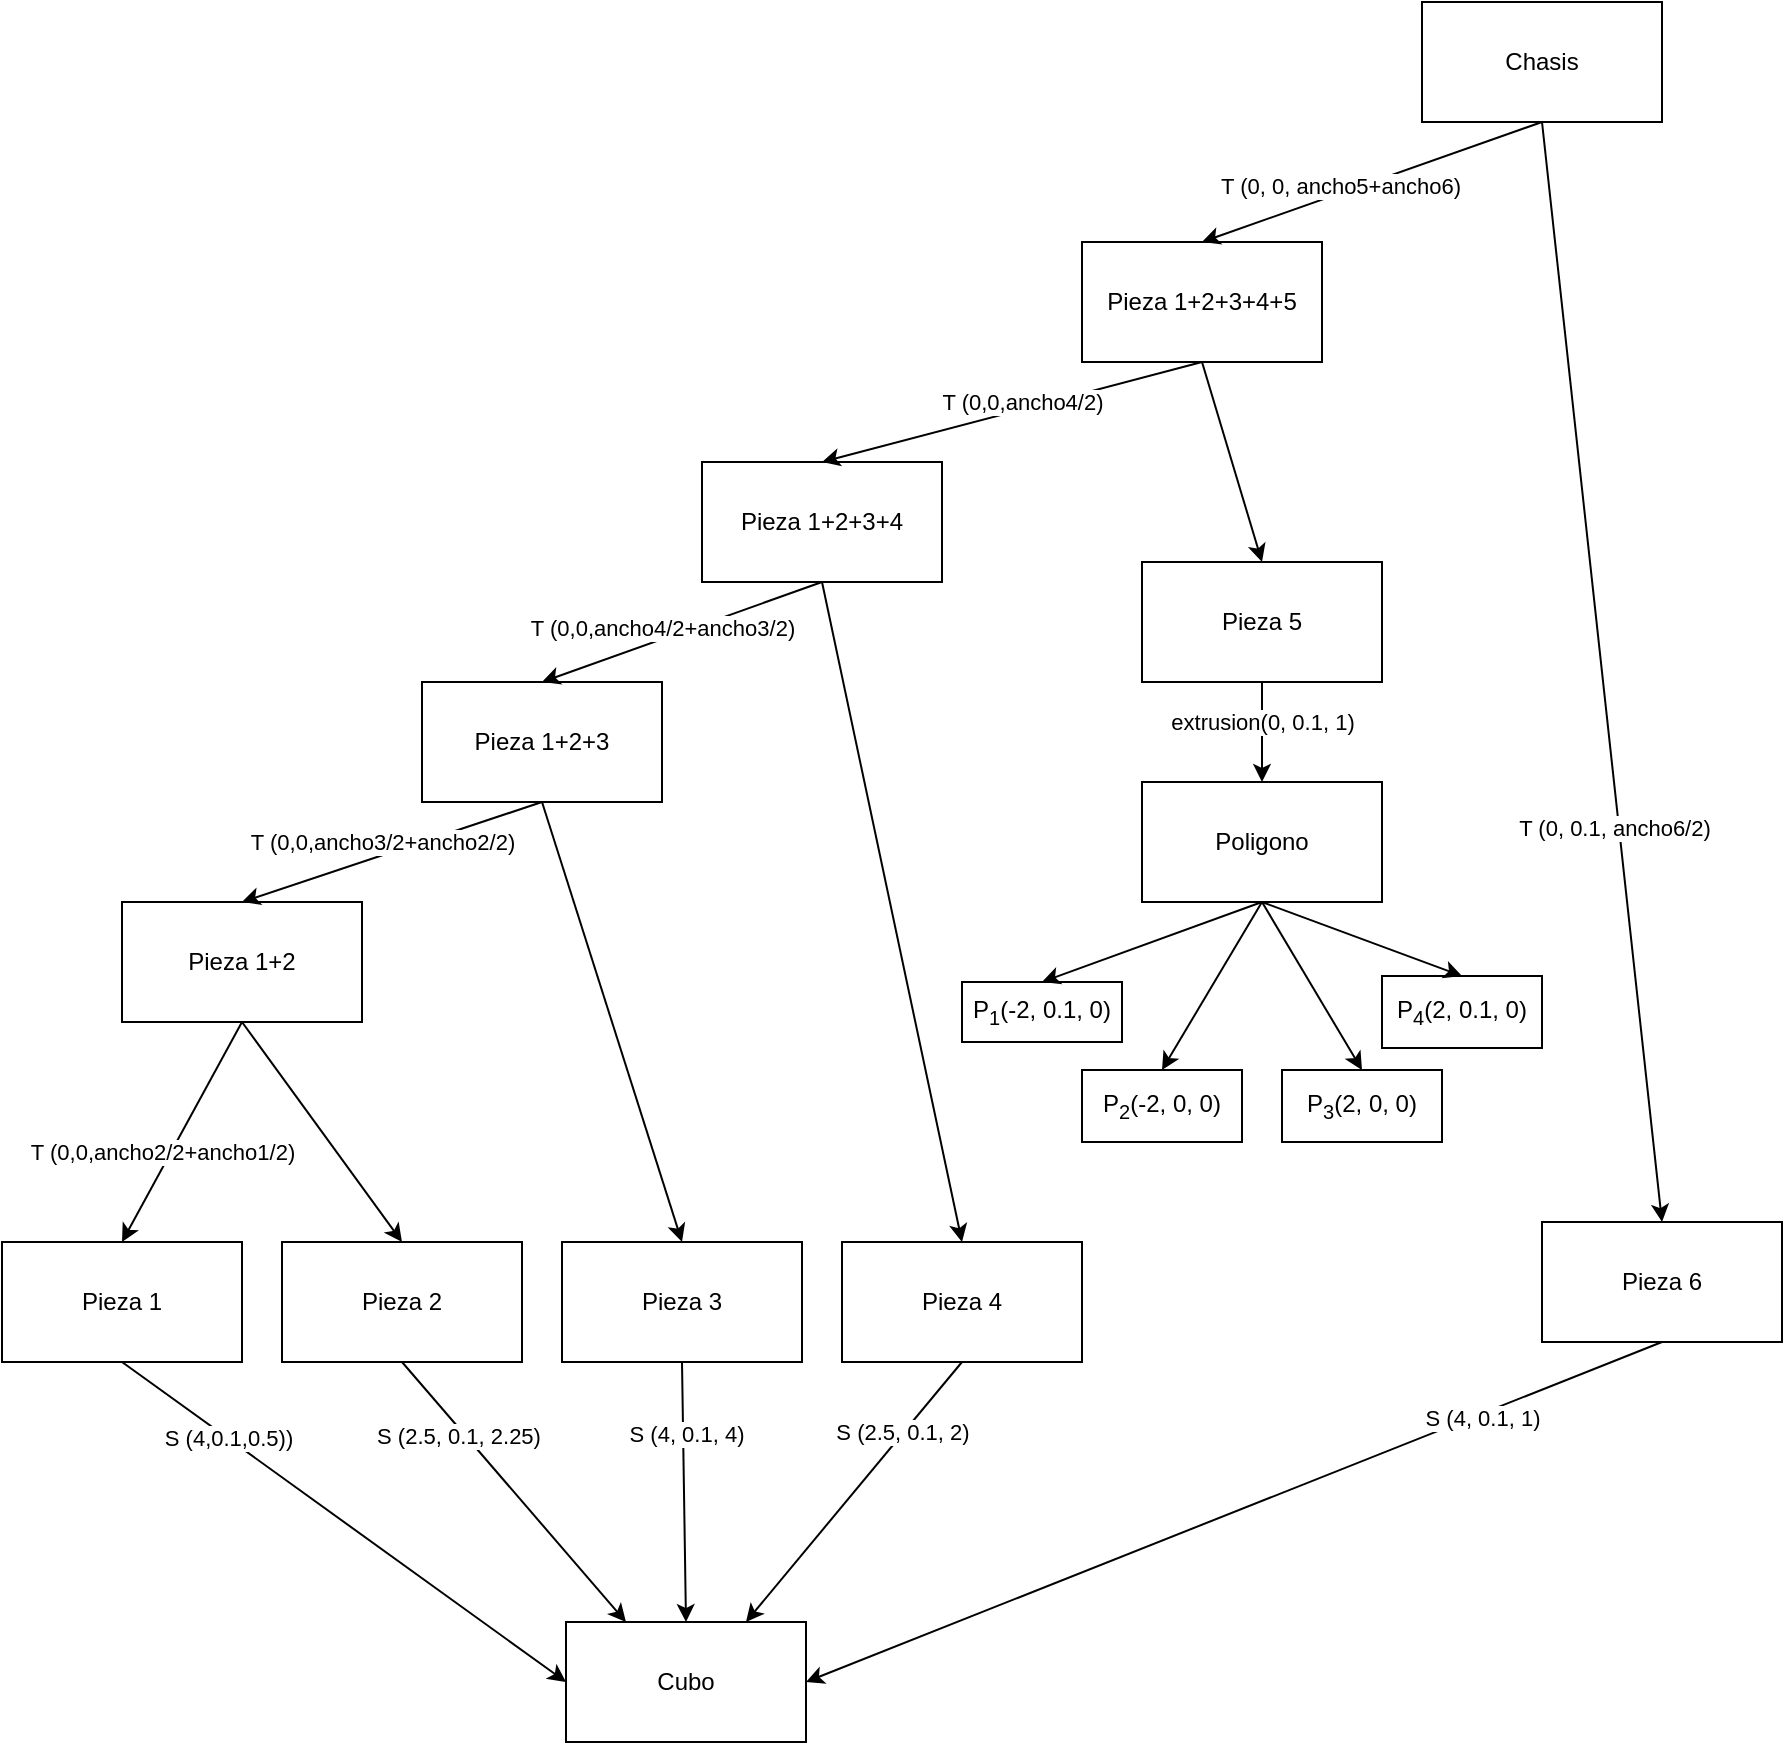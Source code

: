<mxfile version="20.5.1" type="github" pages="20">
  <diagram id="5FqO16NwU_5ZL2j4teIe" name="Chasis">
    <mxGraphModel dx="2249" dy="914" grid="1" gridSize="10" guides="1" tooltips="1" connect="1" arrows="1" fold="1" page="1" pageScale="1" pageWidth="827" pageHeight="1169" math="0" shadow="0">
      <root>
        <mxCell id="0" />
        <mxCell id="1" parent="0" />
        <mxCell id="cYBjcVC3gLSo0TB_lw3A-2" value="Chasis" style="rounded=0;whiteSpace=wrap;html=1;" parent="1" vertex="1">
          <mxGeometry x="220" y="100" width="120" height="60" as="geometry" />
        </mxCell>
        <mxCell id="cYBjcVC3gLSo0TB_lw3A-3" value="Cubo" style="rounded=0;whiteSpace=wrap;html=1;" parent="1" vertex="1">
          <mxGeometry x="-208" y="910" width="120" height="60" as="geometry" />
        </mxCell>
        <mxCell id="cYBjcVC3gLSo0TB_lw3A-4" value="Poligono" style="rounded=0;whiteSpace=wrap;html=1;" parent="1" vertex="1">
          <mxGeometry x="80" y="490" width="120" height="60" as="geometry" />
        </mxCell>
        <mxCell id="cYBjcVC3gLSo0TB_lw3A-6" value="Pieza 1" style="rounded=0;whiteSpace=wrap;html=1;" parent="1" vertex="1">
          <mxGeometry x="-490" y="720" width="120" height="60" as="geometry" />
        </mxCell>
        <mxCell id="cYBjcVC3gLSo0TB_lw3A-7" value="Pieza 2" style="rounded=0;whiteSpace=wrap;html=1;" parent="1" vertex="1">
          <mxGeometry x="-350" y="720" width="120" height="60" as="geometry" />
        </mxCell>
        <mxCell id="cYBjcVC3gLSo0TB_lw3A-8" value="Pieza 3" style="rounded=0;whiteSpace=wrap;html=1;" parent="1" vertex="1">
          <mxGeometry x="-210" y="720" width="120" height="60" as="geometry" />
        </mxCell>
        <mxCell id="cYBjcVC3gLSo0TB_lw3A-9" value="Pieza 4" style="rounded=0;whiteSpace=wrap;html=1;" parent="1" vertex="1">
          <mxGeometry x="-70" y="720" width="120" height="60" as="geometry" />
        </mxCell>
        <mxCell id="cYBjcVC3gLSo0TB_lw3A-10" value="Pieza 6" style="rounded=0;whiteSpace=wrap;html=1;" parent="1" vertex="1">
          <mxGeometry x="280" y="710" width="120" height="60" as="geometry" />
        </mxCell>
        <mxCell id="cYBjcVC3gLSo0TB_lw3A-11" value="Pieza 5" style="rounded=0;whiteSpace=wrap;html=1;" parent="1" vertex="1">
          <mxGeometry x="80" y="380" width="120" height="60" as="geometry" />
        </mxCell>
        <mxCell id="cYBjcVC3gLSo0TB_lw3A-13" value="" style="endArrow=classic;html=1;rounded=0;exitX=0.5;exitY=1;exitDx=0;exitDy=0;entryX=0;entryY=0.5;entryDx=0;entryDy=0;" parent="1" source="cYBjcVC3gLSo0TB_lw3A-6" target="cYBjcVC3gLSo0TB_lw3A-3" edge="1">
          <mxGeometry width="50" height="50" relative="1" as="geometry">
            <mxPoint x="-178" y="900" as="sourcePoint" />
            <mxPoint x="-128" y="850" as="targetPoint" />
          </mxGeometry>
        </mxCell>
        <mxCell id="cYBjcVC3gLSo0TB_lw3A-18" value="S (4,0.1,0.5))" style="edgeLabel;html=1;align=center;verticalAlign=middle;resizable=0;points=[];" parent="cYBjcVC3gLSo0TB_lw3A-13" vertex="1" connectable="0">
          <mxGeometry x="-0.523" y="1" relative="1" as="geometry">
            <mxPoint x="-1" as="offset" />
          </mxGeometry>
        </mxCell>
        <mxCell id="cYBjcVC3gLSo0TB_lw3A-14" value="" style="endArrow=classic;html=1;rounded=0;exitX=0.5;exitY=1;exitDx=0;exitDy=0;entryX=0.25;entryY=0;entryDx=0;entryDy=0;" parent="1" source="cYBjcVC3gLSo0TB_lw3A-7" target="cYBjcVC3gLSo0TB_lw3A-3" edge="1">
          <mxGeometry width="50" height="50" relative="1" as="geometry">
            <mxPoint x="-178" y="900" as="sourcePoint" />
            <mxPoint x="-128" y="850" as="targetPoint" />
          </mxGeometry>
        </mxCell>
        <mxCell id="cYBjcVC3gLSo0TB_lw3A-19" value="S (2.5, 0.1, 2.25)" style="edgeLabel;html=1;align=center;verticalAlign=middle;resizable=0;points=[];" parent="cYBjcVC3gLSo0TB_lw3A-14" vertex="1" connectable="0">
          <mxGeometry x="-0.471" y="-3" relative="1" as="geometry">
            <mxPoint as="offset" />
          </mxGeometry>
        </mxCell>
        <mxCell id="cYBjcVC3gLSo0TB_lw3A-15" value="" style="endArrow=classic;html=1;rounded=0;exitX=0.5;exitY=1;exitDx=0;exitDy=0;entryX=0.5;entryY=0;entryDx=0;entryDy=0;" parent="1" source="cYBjcVC3gLSo0TB_lw3A-8" target="cYBjcVC3gLSo0TB_lw3A-3" edge="1">
          <mxGeometry width="50" height="50" relative="1" as="geometry">
            <mxPoint x="-178" y="900" as="sourcePoint" />
            <mxPoint x="-128" y="850" as="targetPoint" />
          </mxGeometry>
        </mxCell>
        <mxCell id="cYBjcVC3gLSo0TB_lw3A-20" value="S (4, 0.1, 4)" style="edgeLabel;html=1;align=center;verticalAlign=middle;resizable=0;points=[];" parent="cYBjcVC3gLSo0TB_lw3A-15" vertex="1" connectable="0">
          <mxGeometry x="-0.444" y="1" relative="1" as="geometry">
            <mxPoint as="offset" />
          </mxGeometry>
        </mxCell>
        <mxCell id="cYBjcVC3gLSo0TB_lw3A-16" value="" style="endArrow=classic;html=1;rounded=0;exitX=0.5;exitY=1;exitDx=0;exitDy=0;entryX=0.75;entryY=0;entryDx=0;entryDy=0;" parent="1" source="cYBjcVC3gLSo0TB_lw3A-9" target="cYBjcVC3gLSo0TB_lw3A-3" edge="1">
          <mxGeometry width="50" height="50" relative="1" as="geometry">
            <mxPoint x="-178" y="900" as="sourcePoint" />
            <mxPoint x="-128" y="850" as="targetPoint" />
          </mxGeometry>
        </mxCell>
        <mxCell id="cYBjcVC3gLSo0TB_lw3A-21" value="S (2.5, 0.1, 2)" style="edgeLabel;html=1;align=center;verticalAlign=middle;resizable=0;points=[];" parent="cYBjcVC3gLSo0TB_lw3A-16" vertex="1" connectable="0">
          <mxGeometry x="-0.46" y="-1" relative="1" as="geometry">
            <mxPoint as="offset" />
          </mxGeometry>
        </mxCell>
        <mxCell id="cYBjcVC3gLSo0TB_lw3A-17" value="" style="endArrow=classic;html=1;rounded=0;exitX=0.5;exitY=1;exitDx=0;exitDy=0;entryX=1;entryY=0.5;entryDx=0;entryDy=0;" parent="1" source="cYBjcVC3gLSo0TB_lw3A-10" target="cYBjcVC3gLSo0TB_lw3A-3" edge="1">
          <mxGeometry width="50" height="50" relative="1" as="geometry">
            <mxPoint x="-178" y="900" as="sourcePoint" />
            <mxPoint x="-128" y="850" as="targetPoint" />
          </mxGeometry>
        </mxCell>
        <mxCell id="cYBjcVC3gLSo0TB_lw3A-22" value="S (4, 0.1, 1)" style="edgeLabel;html=1;align=center;verticalAlign=middle;resizable=0;points=[];" parent="cYBjcVC3gLSo0TB_lw3A-17" vertex="1" connectable="0">
          <mxGeometry x="-0.553" y="1" relative="1" as="geometry">
            <mxPoint x="5" y="-1" as="offset" />
          </mxGeometry>
        </mxCell>
        <mxCell id="cYBjcVC3gLSo0TB_lw3A-23" value="Pieza 1+2" style="rounded=0;whiteSpace=wrap;html=1;" parent="1" vertex="1">
          <mxGeometry x="-430" y="550" width="120" height="60" as="geometry" />
        </mxCell>
        <mxCell id="cYBjcVC3gLSo0TB_lw3A-24" value="" style="endArrow=classic;html=1;rounded=0;exitX=0.5;exitY=1;exitDx=0;exitDy=0;entryX=0.5;entryY=0;entryDx=0;entryDy=0;" parent="1" source="cYBjcVC3gLSo0TB_lw3A-23" target="cYBjcVC3gLSo0TB_lw3A-6" edge="1">
          <mxGeometry width="50" height="50" relative="1" as="geometry">
            <mxPoint x="-120" y="720" as="sourcePoint" />
            <mxPoint x="-70" y="670" as="targetPoint" />
          </mxGeometry>
        </mxCell>
        <mxCell id="cYBjcVC3gLSo0TB_lw3A-37" value="T (0,0,ancho2/2+ancho1/2)" style="edgeLabel;html=1;align=center;verticalAlign=middle;resizable=0;points=[];" parent="cYBjcVC3gLSo0TB_lw3A-24" vertex="1" connectable="0">
          <mxGeometry x="-0.276" y="-5" relative="1" as="geometry">
            <mxPoint x="-14" y="27" as="offset" />
          </mxGeometry>
        </mxCell>
        <mxCell id="cYBjcVC3gLSo0TB_lw3A-25" value="" style="endArrow=classic;html=1;rounded=0;entryX=0.5;entryY=0;entryDx=0;entryDy=0;exitX=0.5;exitY=1;exitDx=0;exitDy=0;" parent="1" source="cYBjcVC3gLSo0TB_lw3A-23" target="cYBjcVC3gLSo0TB_lw3A-7" edge="1">
          <mxGeometry width="50" height="50" relative="1" as="geometry">
            <mxPoint x="-360" y="610" as="sourcePoint" />
            <mxPoint x="-70" y="670" as="targetPoint" />
          </mxGeometry>
        </mxCell>
        <mxCell id="cYBjcVC3gLSo0TB_lw3A-26" value="Pieza 1+2+3" style="rounded=0;whiteSpace=wrap;html=1;" parent="1" vertex="1">
          <mxGeometry x="-280" y="440" width="120" height="60" as="geometry" />
        </mxCell>
        <mxCell id="cYBjcVC3gLSo0TB_lw3A-27" value="Pieza 1+2+3+4" style="rounded=0;whiteSpace=wrap;html=1;" parent="1" vertex="1">
          <mxGeometry x="-140" y="330" width="120" height="60" as="geometry" />
        </mxCell>
        <mxCell id="cYBjcVC3gLSo0TB_lw3A-28" value="" style="endArrow=classic;html=1;rounded=0;exitX=0.5;exitY=1;exitDx=0;exitDy=0;entryX=0.5;entryY=0;entryDx=0;entryDy=0;" parent="1" source="cYBjcVC3gLSo0TB_lw3A-26" target="cYBjcVC3gLSo0TB_lw3A-23" edge="1">
          <mxGeometry width="50" height="50" relative="1" as="geometry">
            <mxPoint x="-120" y="720" as="sourcePoint" />
            <mxPoint x="-70" y="670" as="targetPoint" />
          </mxGeometry>
        </mxCell>
        <mxCell id="cYBjcVC3gLSo0TB_lw3A-38" value="T (0,0,ancho3/2+ancho2/2)" style="edgeLabel;html=1;align=center;verticalAlign=middle;resizable=0;points=[];" parent="cYBjcVC3gLSo0TB_lw3A-28" vertex="1" connectable="0">
          <mxGeometry x="-0.368" relative="1" as="geometry">
            <mxPoint x="-33" y="4" as="offset" />
          </mxGeometry>
        </mxCell>
        <mxCell id="cYBjcVC3gLSo0TB_lw3A-29" value="" style="endArrow=classic;html=1;rounded=0;exitX=0.5;exitY=1;exitDx=0;exitDy=0;entryX=0.5;entryY=0;entryDx=0;entryDy=0;" parent="1" source="cYBjcVC3gLSo0TB_lw3A-26" target="cYBjcVC3gLSo0TB_lw3A-8" edge="1">
          <mxGeometry width="50" height="50" relative="1" as="geometry">
            <mxPoint x="-120" y="720" as="sourcePoint" />
            <mxPoint x="-70" y="670" as="targetPoint" />
          </mxGeometry>
        </mxCell>
        <mxCell id="cYBjcVC3gLSo0TB_lw3A-30" value="" style="endArrow=classic;html=1;rounded=0;exitX=0.5;exitY=1;exitDx=0;exitDy=0;entryX=0.5;entryY=0;entryDx=0;entryDy=0;" parent="1" source="cYBjcVC3gLSo0TB_lw3A-27" target="cYBjcVC3gLSo0TB_lw3A-26" edge="1">
          <mxGeometry width="50" height="50" relative="1" as="geometry">
            <mxPoint x="-120" y="720" as="sourcePoint" />
            <mxPoint x="-70" y="670" as="targetPoint" />
          </mxGeometry>
        </mxCell>
        <mxCell id="cYBjcVC3gLSo0TB_lw3A-41" value="T (0,0,ancho4/2+ancho3/2)" style="edgeLabel;html=1;align=center;verticalAlign=middle;resizable=0;points=[];" parent="cYBjcVC3gLSo0TB_lw3A-30" vertex="1" connectable="0">
          <mxGeometry x="-0.187" y="3" relative="1" as="geometry">
            <mxPoint x="-24" as="offset" />
          </mxGeometry>
        </mxCell>
        <mxCell id="cYBjcVC3gLSo0TB_lw3A-31" value="" style="endArrow=classic;html=1;rounded=0;exitX=0.5;exitY=1;exitDx=0;exitDy=0;entryX=0.5;entryY=0;entryDx=0;entryDy=0;" parent="1" source="cYBjcVC3gLSo0TB_lw3A-27" target="cYBjcVC3gLSo0TB_lw3A-9" edge="1">
          <mxGeometry width="50" height="50" relative="1" as="geometry">
            <mxPoint x="-120" y="720" as="sourcePoint" />
            <mxPoint x="-70" y="670" as="targetPoint" />
          </mxGeometry>
        </mxCell>
        <mxCell id="cYBjcVC3gLSo0TB_lw3A-32" value="" style="endArrow=classic;html=1;rounded=0;entryX=0.5;entryY=0;entryDx=0;entryDy=0;exitX=0.5;exitY=1;exitDx=0;exitDy=0;" parent="1" source="cYBjcVC3gLSo0TB_lw3A-33" target="cYBjcVC3gLSo0TB_lw3A-11" edge="1">
          <mxGeometry width="50" height="50" relative="1" as="geometry">
            <mxPoint x="70" y="310" as="sourcePoint" />
            <mxPoint x="-70" y="670" as="targetPoint" />
          </mxGeometry>
        </mxCell>
        <mxCell id="cYBjcVC3gLSo0TB_lw3A-33" value="Pieza 1+2+3+4+5" style="rounded=0;whiteSpace=wrap;html=1;" parent="1" vertex="1">
          <mxGeometry x="50" y="220" width="120" height="60" as="geometry" />
        </mxCell>
        <mxCell id="cYBjcVC3gLSo0TB_lw3A-36" value="" style="endArrow=classic;html=1;rounded=0;exitX=0.5;exitY=1;exitDx=0;exitDy=0;entryX=0.5;entryY=0;entryDx=0;entryDy=0;" parent="1" source="cYBjcVC3gLSo0TB_lw3A-33" target="cYBjcVC3gLSo0TB_lw3A-27" edge="1">
          <mxGeometry width="50" height="50" relative="1" as="geometry">
            <mxPoint x="170" y="720" as="sourcePoint" />
            <mxPoint x="220" y="670" as="targetPoint" />
          </mxGeometry>
        </mxCell>
        <mxCell id="cYBjcVC3gLSo0TB_lw3A-42" value="T (0,0,ancho4/2)" style="edgeLabel;html=1;align=center;verticalAlign=middle;resizable=0;points=[];" parent="cYBjcVC3gLSo0TB_lw3A-36" vertex="1" connectable="0">
          <mxGeometry x="0.487" y="-1" relative="1" as="geometry">
            <mxPoint x="51" y="-16" as="offset" />
          </mxGeometry>
        </mxCell>
        <mxCell id="cYBjcVC3gLSo0TB_lw3A-44" value="" style="endArrow=classic;html=1;rounded=0;exitX=0.5;exitY=1;exitDx=0;exitDy=0;" parent="1" source="cYBjcVC3gLSo0TB_lw3A-11" target="cYBjcVC3gLSo0TB_lw3A-4" edge="1">
          <mxGeometry width="50" height="50" relative="1" as="geometry">
            <mxPoint x="200" y="580" as="sourcePoint" />
            <mxPoint x="250" y="530" as="targetPoint" />
          </mxGeometry>
        </mxCell>
        <mxCell id="V-6giukHPPgfOI1WMAVf-1" value="extrusion(0, 0.1, 1)" style="edgeLabel;html=1;align=center;verticalAlign=middle;resizable=0;points=[];" parent="cYBjcVC3gLSo0TB_lw3A-44" vertex="1" connectable="0">
          <mxGeometry x="-0.48" y="-2" relative="1" as="geometry">
            <mxPoint x="2" y="7" as="offset" />
          </mxGeometry>
        </mxCell>
        <mxCell id="cYBjcVC3gLSo0TB_lw3A-48" value="P&lt;sub&gt;1&lt;/sub&gt;(-2, 0.1, 0)" style="rounded=0;whiteSpace=wrap;html=1;" parent="1" vertex="1">
          <mxGeometry x="-10" y="590" width="80" height="30" as="geometry" />
        </mxCell>
        <mxCell id="cYBjcVC3gLSo0TB_lw3A-49" value="P&lt;sub&gt;2&lt;/sub&gt;(-2, 0, 0)" style="rounded=0;whiteSpace=wrap;html=1;" parent="1" vertex="1">
          <mxGeometry x="50" y="634" width="80" height="36" as="geometry" />
        </mxCell>
        <mxCell id="cYBjcVC3gLSo0TB_lw3A-50" value="P&lt;sub&gt;3&lt;/sub&gt;(2, 0, 0)" style="rounded=0;whiteSpace=wrap;html=1;" parent="1" vertex="1">
          <mxGeometry x="150" y="634" width="80" height="36" as="geometry" />
        </mxCell>
        <mxCell id="cYBjcVC3gLSo0TB_lw3A-52" value="P&lt;sub&gt;4&lt;/sub&gt;(2, 0.1, 0)" style="rounded=0;whiteSpace=wrap;html=1;" parent="1" vertex="1">
          <mxGeometry x="200" y="587" width="80" height="36" as="geometry" />
        </mxCell>
        <mxCell id="cYBjcVC3gLSo0TB_lw3A-55" value="" style="endArrow=classic;html=1;rounded=0;exitX=0.5;exitY=1;exitDx=0;exitDy=0;entryX=0.5;entryY=0;entryDx=0;entryDy=0;" parent="1" source="cYBjcVC3gLSo0TB_lw3A-4" target="cYBjcVC3gLSo0TB_lw3A-48" edge="1">
          <mxGeometry width="50" height="50" relative="1" as="geometry">
            <mxPoint x="150" y="580" as="sourcePoint" />
            <mxPoint x="120" y="610" as="targetPoint" />
          </mxGeometry>
        </mxCell>
        <mxCell id="cYBjcVC3gLSo0TB_lw3A-56" value="" style="endArrow=classic;html=1;rounded=0;exitX=0.5;exitY=1;exitDx=0;exitDy=0;entryX=0.5;entryY=0;entryDx=0;entryDy=0;" parent="1" source="cYBjcVC3gLSo0TB_lw3A-4" target="cYBjcVC3gLSo0TB_lw3A-49" edge="1">
          <mxGeometry width="50" height="50" relative="1" as="geometry">
            <mxPoint x="150" y="580" as="sourcePoint" />
            <mxPoint x="200" y="530" as="targetPoint" />
          </mxGeometry>
        </mxCell>
        <mxCell id="cYBjcVC3gLSo0TB_lw3A-57" value="" style="endArrow=classic;html=1;rounded=0;exitX=0.5;exitY=1;exitDx=0;exitDy=0;entryX=0.5;entryY=0;entryDx=0;entryDy=0;" parent="1" source="cYBjcVC3gLSo0TB_lw3A-4" target="cYBjcVC3gLSo0TB_lw3A-50" edge="1">
          <mxGeometry width="50" height="50" relative="1" as="geometry">
            <mxPoint x="150" y="580" as="sourcePoint" />
            <mxPoint x="200" y="530" as="targetPoint" />
          </mxGeometry>
        </mxCell>
        <mxCell id="cYBjcVC3gLSo0TB_lw3A-58" value="" style="endArrow=classic;html=1;rounded=0;exitX=0.5;exitY=1;exitDx=0;exitDy=0;entryX=0.5;entryY=0;entryDx=0;entryDy=0;" parent="1" source="cYBjcVC3gLSo0TB_lw3A-4" target="cYBjcVC3gLSo0TB_lw3A-52" edge="1">
          <mxGeometry width="50" height="50" relative="1" as="geometry">
            <mxPoint x="150" y="580" as="sourcePoint" />
            <mxPoint x="200" y="530" as="targetPoint" />
          </mxGeometry>
        </mxCell>
        <mxCell id="cYBjcVC3gLSo0TB_lw3A-59" value="" style="endArrow=classic;html=1;rounded=0;exitX=0.5;exitY=1;exitDx=0;exitDy=0;entryX=0.5;entryY=0;entryDx=0;entryDy=0;" parent="1" source="cYBjcVC3gLSo0TB_lw3A-2" target="cYBjcVC3gLSo0TB_lw3A-10" edge="1">
          <mxGeometry width="50" height="50" relative="1" as="geometry">
            <mxPoint x="150" y="580" as="sourcePoint" />
            <mxPoint x="200" y="530" as="targetPoint" />
          </mxGeometry>
        </mxCell>
        <mxCell id="cYBjcVC3gLSo0TB_lw3A-60" value="T (0, 0.1, ancho6/2)" style="edgeLabel;html=1;align=center;verticalAlign=middle;resizable=0;points=[];" parent="cYBjcVC3gLSo0TB_lw3A-59" vertex="1" connectable="0">
          <mxGeometry x="0.278" y="-3" relative="1" as="geometry">
            <mxPoint y="1" as="offset" />
          </mxGeometry>
        </mxCell>
        <mxCell id="cYBjcVC3gLSo0TB_lw3A-61" value="" style="endArrow=classic;html=1;rounded=0;exitX=0.5;exitY=1;exitDx=0;exitDy=0;entryX=0.5;entryY=0;entryDx=0;entryDy=0;" parent="1" source="cYBjcVC3gLSo0TB_lw3A-2" target="cYBjcVC3gLSo0TB_lw3A-33" edge="1">
          <mxGeometry width="50" height="50" relative="1" as="geometry">
            <mxPoint x="150" y="580" as="sourcePoint" />
            <mxPoint x="200" y="530" as="targetPoint" />
          </mxGeometry>
        </mxCell>
        <mxCell id="cYBjcVC3gLSo0TB_lw3A-62" value="&lt;span style=&quot;color: rgba(0, 0, 0, 0); font-family: monospace; font-size: 0px; text-align: start; background-color: rgb(248, 249, 250);&quot;&gt;%3CmxGraphModel%3E%3Croot%3E%3CmxCell%20id%3D%220%22%2F%3E%3CmxCell%20id%3D%221%22%20parent%3D%220%22%2F%3E%3CmxCell%20id%3D%222%22%20value%3D%22P3(2%2C%200%2C%200)%22%20style%3D%22rounded%3D0%3BwhiteSpace%3Dwrap%3Bhtml%3D1%3B%22%20vertex%3D%221%22%20parent%3D%221%22%3E%3CmxGeometry%20x%3D%22534%22%20y%3D%22490%22%20width%3D%22120%22%20height%3D%2260%22%20as%3D%22geometry%22%2F%3E%3C%2FmxCell%3E%3C%2Froot%3E%3C%2FmxGraphModel%3TRT&lt;/span&gt;" style="edgeLabel;html=1;align=center;verticalAlign=middle;resizable=0;points=[];" parent="cYBjcVC3gLSo0TB_lw3A-61" vertex="1" connectable="0">
          <mxGeometry x="-0.222" relative="1" as="geometry">
            <mxPoint x="1" as="offset" />
          </mxGeometry>
        </mxCell>
        <mxCell id="cYBjcVC3gLSo0TB_lw3A-63" value="T (0, 0, ancho5+ancho6)" style="edgeLabel;html=1;align=center;verticalAlign=middle;resizable=0;points=[];" parent="cYBjcVC3gLSo0TB_lw3A-61" vertex="1" connectable="0">
          <mxGeometry x="0.21" y="5" relative="1" as="geometry">
            <mxPoint y="-9" as="offset" />
          </mxGeometry>
        </mxCell>
      </root>
    </mxGraphModel>
  </diagram>
  <diagram id="jtql90cX2GXcJZsG7xXu" name="Guardabarros">
    <mxGraphModel dx="524" dy="913" grid="1" gridSize="10" guides="1" tooltips="1" connect="1" arrows="1" fold="1" page="1" pageScale="1" pageWidth="827" pageHeight="1169" math="0" shadow="0">
      <root>
        <mxCell id="0" />
        <mxCell id="1" parent="0" />
        <mxCell id="YWl4SaaRgPi7A-b4CHQc-1" value="Guardabarros" style="rounded=0;whiteSpace=wrap;html=1;" vertex="1" parent="1">
          <mxGeometry x="200" y="30" width="230" height="60" as="geometry" />
        </mxCell>
        <mxCell id="YWl4SaaRgPi7A-b4CHQc-3" value="Poligono[i]" style="rounded=0;whiteSpace=wrap;html=1;" vertex="1" parent="1">
          <mxGeometry x="250" y="460" width="120" height="60" as="geometry" />
        </mxCell>
        <mxCell id="YWl4SaaRgPi7A-b4CHQc-4" value="Extrusion[LADOS_CIRCULO/4]" style="rounded=0;whiteSpace=wrap;html=1;" vertex="1" parent="1">
          <mxGeometry x="430" y="340" width="180" height="60" as="geometry" />
        </mxCell>
        <mxCell id="YWl4SaaRgPi7A-b4CHQc-5" value="..." style="text;html=1;align=center;verticalAlign=middle;resizable=0;points=[];autosize=1;strokeColor=none;fillColor=none;" vertex="1" parent="1">
          <mxGeometry x="195" y="355" width="30" height="30" as="geometry" />
        </mxCell>
        <mxCell id="YWl4SaaRgPi7A-b4CHQc-6" value="..." style="text;html=1;align=center;verticalAlign=middle;resizable=0;points=[];autosize=1;strokeColor=none;fillColor=none;" vertex="1" parent="1">
          <mxGeometry x="383.5" y="355" width="30" height="30" as="geometry" />
        </mxCell>
        <mxCell id="L3F5uj6K5Kh_m014AXHH-7" value="P&lt;sub&gt;1&lt;/sub&gt;(-largo/2, alto*sen(angulo*i), ancho/2)" style="rounded=0;whiteSpace=wrap;html=1;" vertex="1" parent="1">
          <mxGeometry x="350" y="560" width="250" height="31" as="geometry" />
        </mxCell>
        <mxCell id="L3F5uj6K5Kh_m014AXHH-8" value="P&lt;sub&gt;2&lt;/sub&gt;(-largo/2, alto*sen(angulo*(i-1)), ancho/2)" style="rounded=0;whiteSpace=wrap;html=1;" vertex="1" parent="1">
          <mxGeometry x="350" y="607.5" width="250" height="36" as="geometry" />
        </mxCell>
        <mxCell id="L3F5uj6K5Kh_m014AXHH-9" value="P&lt;sub&gt;3&lt;/sub&gt;(-largo/2, 0, radio)" style="rounded=0;whiteSpace=wrap;html=1;" vertex="1" parent="1">
          <mxGeometry x="350" y="657.5" width="130" height="36" as="geometry" />
        </mxCell>
        <mxCell id="L3F5uj6K5Kh_m014AXHH-11" value="Curva" style="rounded=0;whiteSpace=wrap;html=1;" vertex="1" parent="1">
          <mxGeometry x="250" y="190" width="120" height="60" as="geometry" />
        </mxCell>
        <mxCell id="L3F5uj6K5Kh_m014AXHH-12" value="" style="endArrow=classic;html=1;rounded=0;exitX=0.5;exitY=1;exitDx=0;exitDy=0;entryX=0.5;entryY=0;entryDx=0;entryDy=0;" edge="1" parent="1" source="L3F5uj6K5Kh_m014AXHH-11" target="L3F5uj6K5Kh_m014AXHH-22">
          <mxGeometry width="50" height="50" relative="1" as="geometry">
            <mxPoint x="90" y="430" as="sourcePoint" />
            <mxPoint x="90" y="320" as="targetPoint" />
          </mxGeometry>
        </mxCell>
        <mxCell id="L3F5uj6K5Kh_m014AXHH-13" value="" style="endArrow=classic;html=1;rounded=0;exitX=0.5;exitY=1;exitDx=0;exitDy=0;entryX=0.5;entryY=0;entryDx=0;entryDy=0;" edge="1" parent="1" source="L3F5uj6K5Kh_m014AXHH-11" target="wLCo1cd0LWxURkyOtaVb-1">
          <mxGeometry width="50" height="50" relative="1" as="geometry">
            <mxPoint x="90" y="430" as="sourcePoint" />
            <mxPoint x="310" y="340" as="targetPoint" />
          </mxGeometry>
        </mxCell>
        <mxCell id="L3F5uj6K5Kh_m014AXHH-14" value="" style="endArrow=classic;html=1;rounded=0;exitX=0.5;exitY=1;exitDx=0;exitDy=0;entryX=0.5;entryY=0;entryDx=0;entryDy=0;" edge="1" parent="1" source="L3F5uj6K5Kh_m014AXHH-11" target="YWl4SaaRgPi7A-b4CHQc-4">
          <mxGeometry width="50" height="50" relative="1" as="geometry">
            <mxPoint x="460" y="430" as="sourcePoint" />
            <mxPoint x="510" y="380" as="targetPoint" />
          </mxGeometry>
        </mxCell>
        <mxCell id="L3F5uj6K5Kh_m014AXHH-15" value="P&lt;span style=&quot;font-size: 10px;&quot;&gt;4&lt;/span&gt;(-largo/2, alto*sin(angulo*(i-1)), radio)" style="rounded=0;whiteSpace=wrap;html=1;" vertex="1" parent="1">
          <mxGeometry x="350" y="707.5" width="250" height="36" as="geometry" />
        </mxCell>
        <mxCell id="L3F5uj6K5Kh_m014AXHH-18" value="" style="curved=1;endArrow=classic;html=1;rounded=0;exitX=0.25;exitY=1;exitDx=0;exitDy=0;entryX=0;entryY=0.5;entryDx=0;entryDy=0;" edge="1" parent="1" source="YWl4SaaRgPi7A-b4CHQc-3" target="L3F5uj6K5Kh_m014AXHH-7">
          <mxGeometry width="50" height="50" relative="1" as="geometry">
            <mxPoint x="420" y="500" as="sourcePoint" />
            <mxPoint x="470" y="450" as="targetPoint" />
            <Array as="points">
              <mxPoint x="280" y="550" />
            </Array>
          </mxGeometry>
        </mxCell>
        <mxCell id="L3F5uj6K5Kh_m014AXHH-19" value="" style="curved=1;endArrow=classic;html=1;rounded=0;exitX=0.25;exitY=1;exitDx=0;exitDy=0;entryX=0;entryY=0.5;entryDx=0;entryDy=0;" edge="1" parent="1" source="YWl4SaaRgPi7A-b4CHQc-3" target="L3F5uj6K5Kh_m014AXHH-8">
          <mxGeometry width="50" height="50" relative="1" as="geometry">
            <mxPoint x="320" y="510" as="sourcePoint" />
            <mxPoint x="350" y="555.5" as="targetPoint" />
            <Array as="points">
              <mxPoint x="280" y="596" />
            </Array>
          </mxGeometry>
        </mxCell>
        <mxCell id="L3F5uj6K5Kh_m014AXHH-20" value="" style="curved=1;endArrow=classic;html=1;rounded=0;exitX=0.25;exitY=1;exitDx=0;exitDy=0;entryX=0;entryY=0.5;entryDx=0;entryDy=0;" edge="1" parent="1" source="YWl4SaaRgPi7A-b4CHQc-3" target="L3F5uj6K5Kh_m014AXHH-9">
          <mxGeometry width="50" height="50" relative="1" as="geometry">
            <mxPoint x="320" y="510" as="sourcePoint" />
            <mxPoint x="350" y="605.5" as="targetPoint" />
            <Array as="points">
              <mxPoint x="280" y="640" />
            </Array>
          </mxGeometry>
        </mxCell>
        <mxCell id="L3F5uj6K5Kh_m014AXHH-21" value="" style="curved=1;endArrow=classic;html=1;rounded=0;exitX=0.25;exitY=1;exitDx=0;exitDy=0;entryX=0;entryY=0.5;entryDx=0;entryDy=0;" edge="1" parent="1" source="YWl4SaaRgPi7A-b4CHQc-3" target="L3F5uj6K5Kh_m014AXHH-15">
          <mxGeometry width="50" height="50" relative="1" as="geometry">
            <mxPoint x="320" y="510" as="sourcePoint" />
            <mxPoint x="350" y="655.5" as="targetPoint" />
            <Array as="points">
              <mxPoint x="280" y="690" />
            </Array>
          </mxGeometry>
        </mxCell>
        <mxCell id="L3F5uj6K5Kh_m014AXHH-22" value="Extrusion[0]" style="rounded=0;whiteSpace=wrap;html=1;" vertex="1" parent="1">
          <mxGeometry x="60" y="340" width="120" height="60" as="geometry" />
        </mxCell>
        <mxCell id="L3F5uj6K5Kh_m014AXHH-23" value="" style="endArrow=classic;html=1;rounded=0;exitX=0.25;exitY=1;exitDx=0;exitDy=0;entryX=0.25;entryY=0;entryDx=0;entryDy=0;" edge="1" parent="1" source="YWl4SaaRgPi7A-b4CHQc-1" target="L3F5uj6K5Kh_m014AXHH-11">
          <mxGeometry width="50" height="50" relative="1" as="geometry">
            <mxPoint x="420" y="400" as="sourcePoint" />
            <mxPoint x="470" y="350" as="targetPoint" />
          </mxGeometry>
        </mxCell>
        <mxCell id="L3F5uj6K5Kh_m014AXHH-24" value="" style="endArrow=classic;html=1;rounded=0;exitX=0.75;exitY=1;exitDx=0;exitDy=0;entryX=0.75;entryY=0;entryDx=0;entryDy=0;" edge="1" parent="1" source="YWl4SaaRgPi7A-b4CHQc-1" target="L3F5uj6K5Kh_m014AXHH-11">
          <mxGeometry width="50" height="50" relative="1" as="geometry">
            <mxPoint x="320" y="90" as="sourcePoint" />
            <mxPoint x="342.5" y="190" as="targetPoint" />
          </mxGeometry>
        </mxCell>
        <mxCell id="L3F5uj6K5Kh_m014AXHH-25" value="R(180, 0, 1, 0)" style="edgeLabel;html=1;align=center;verticalAlign=middle;resizable=0;points=[];" vertex="1" connectable="0" parent="L3F5uj6K5Kh_m014AXHH-24">
          <mxGeometry x="0.447" y="2" relative="1" as="geometry">
            <mxPoint y="-23" as="offset" />
          </mxGeometry>
        </mxCell>
        <mxCell id="L3F5uj6K5Kh_m014AXHH-26" value="largo = 0.75&lt;br&gt;alto = 1 = radio&lt;br&gt;ancho = 2.25&lt;br&gt;LADOS_CIRCULO = 64&lt;br&gt;angulo = 2π/LADOS_CIRCULO" style="shape=note;whiteSpace=wrap;html=1;backgroundOutline=1;darkOpacity=0.05;" vertex="1" parent="1">
          <mxGeometry x="40" y="477.5" width="180" height="100" as="geometry" />
        </mxCell>
        <mxCell id="wLCo1cd0LWxURkyOtaVb-1" value="Extrusion[i]" style="rounded=0;whiteSpace=wrap;html=1;" vertex="1" parent="1">
          <mxGeometry x="250" y="340" width="120" height="60" as="geometry" />
        </mxCell>
        <mxCell id="wLCo1cd0LWxURkyOtaVb-2" value="" style="endArrow=classic;html=1;rounded=0;exitX=0.5;exitY=1;exitDx=0;exitDy=0;entryX=0.5;entryY=0;entryDx=0;entryDy=0;" edge="1" parent="1" source="wLCo1cd0LWxURkyOtaVb-1" target="YWl4SaaRgPi7A-b4CHQc-3">
          <mxGeometry width="50" height="50" relative="1" as="geometry">
            <mxPoint x="320" y="360" as="sourcePoint" />
            <mxPoint x="330" y="440" as="targetPoint" />
          </mxGeometry>
        </mxCell>
        <mxCell id="wLCo1cd0LWxURkyOtaVb-3" value="extrusion(largo, 0, 0)" style="edgeLabel;html=1;align=center;verticalAlign=middle;resizable=0;points=[];" vertex="1" connectable="0" parent="wLCo1cd0LWxURkyOtaVb-2">
          <mxGeometry x="-0.333" y="-2" relative="1" as="geometry">
            <mxPoint as="offset" />
          </mxGeometry>
        </mxCell>
      </root>
    </mxGraphModel>
  </diagram>
  <diagram id="PKRfgj5FoOeQjT62K-x8" name="Carroceria Lateral">
    <mxGraphModel dx="953" dy="1660" grid="1" gridSize="10" guides="1" tooltips="1" connect="1" arrows="1" fold="1" page="1" pageScale="1" pageWidth="827" pageHeight="1169" math="0" shadow="0">
      <root>
        <mxCell id="0" />
        <mxCell id="1" parent="0" />
        <mxCell id="iICLIXirbe9dpJ8QDpsS-1" value="Pieza 1 -&lt;br&gt;Parte Lateral Superior Delantera Alta" style="rounded=0;whiteSpace=wrap;html=1;" vertex="1" parent="1">
          <mxGeometry x="150" y="579.75" width="120" height="60" as="geometry" />
        </mxCell>
        <mxCell id="iICLIXirbe9dpJ8QDpsS-3" value="Semicilindro" style="rounded=0;whiteSpace=wrap;html=1;" vertex="1" parent="1">
          <mxGeometry x="90" y="739.75" width="120" height="60" as="geometry" />
        </mxCell>
        <mxCell id="iICLIXirbe9dpJ8QDpsS-4" value="" style="endArrow=classic;html=1;rounded=0;exitX=0.5;exitY=1;exitDx=0;exitDy=0;entryX=0.5;entryY=0;entryDx=0;entryDy=0;" edge="1" parent="1" source="iICLIXirbe9dpJ8QDpsS-1" target="iICLIXirbe9dpJ8QDpsS-3">
          <mxGeometry width="50" height="50" relative="1" as="geometry">
            <mxPoint x="270" y="529.75" as="sourcePoint" />
            <mxPoint x="320" y="479.75" as="targetPoint" />
          </mxGeometry>
        </mxCell>
        <mxCell id="iICLIXirbe9dpJ8QDpsS-5" value="S (0.5, 0.75, 3)" style="edgeLabel;html=1;align=center;verticalAlign=middle;resizable=0;points=[];" vertex="1" connectable="0" parent="iICLIXirbe9dpJ8QDpsS-4">
          <mxGeometry x="0.356" y="-2" relative="1" as="geometry">
            <mxPoint as="offset" />
          </mxGeometry>
        </mxCell>
        <mxCell id="iICLIXirbe9dpJ8QDpsS-6" value="T (0, alto1/2,0)" style="edgeLabel;html=1;align=center;verticalAlign=middle;resizable=0;points=[];" vertex="1" connectable="0" parent="iICLIXirbe9dpJ8QDpsS-4">
          <mxGeometry x="-0.312" y="-3" relative="1" as="geometry">
            <mxPoint as="offset" />
          </mxGeometry>
        </mxCell>
        <mxCell id="iICLIXirbe9dpJ8QDpsS-7" value="Pieza 1.5 -&lt;br&gt;Parte Lateral Superior Delantera Baja" style="rounded=0;whiteSpace=wrap;html=1;" vertex="1" parent="1">
          <mxGeometry x="300" y="579.75" width="120" height="60" as="geometry" />
        </mxCell>
        <mxCell id="iICLIXirbe9dpJ8QDpsS-8" value="Cubo" style="rounded=0;whiteSpace=wrap;html=1;" vertex="1" parent="1">
          <mxGeometry x="300" y="739.75" width="120" height="60" as="geometry" />
        </mxCell>
        <mxCell id="iICLIXirbe9dpJ8QDpsS-9" value="" style="endArrow=classic;html=1;rounded=0;exitX=0.5;exitY=1;exitDx=0;exitDy=0;entryX=0.5;entryY=0;entryDx=0;entryDy=0;" edge="1" parent="1" source="iICLIXirbe9dpJ8QDpsS-7" target="iICLIXirbe9dpJ8QDpsS-8">
          <mxGeometry width="50" height="50" relative="1" as="geometry">
            <mxPoint x="270" y="559.75" as="sourcePoint" />
            <mxPoint x="320" y="509.75" as="targetPoint" />
          </mxGeometry>
        </mxCell>
        <mxCell id="wFNt9a2i-XBwmgEseBS8-27" value="S (largo1, alto1/2, ancho1)" style="edgeLabel;html=1;align=center;verticalAlign=middle;resizable=0;points=[];" vertex="1" connectable="0" parent="iICLIXirbe9dpJ8QDpsS-9">
          <mxGeometry x="-0.326" y="2" relative="1" as="geometry">
            <mxPoint as="offset" />
          </mxGeometry>
        </mxCell>
        <mxCell id="iICLIXirbe9dpJ8QDpsS-10" value="Parte Lateral Superior Delantera" style="rounded=0;whiteSpace=wrap;html=1;" vertex="1" parent="1">
          <mxGeometry x="220" y="330" width="120" height="60" as="geometry" />
        </mxCell>
        <mxCell id="iICLIXirbe9dpJ8QDpsS-11" value="" style="endArrow=classic;html=1;rounded=0;exitX=0.5;exitY=1;exitDx=0;exitDy=0;entryX=0.5;entryY=0;entryDx=0;entryDy=0;" edge="1" parent="1" source="iICLIXirbe9dpJ8QDpsS-10" target="iICLIXirbe9dpJ8QDpsS-7">
          <mxGeometry width="50" height="50" relative="1" as="geometry">
            <mxPoint x="270" y="430" as="sourcePoint" />
            <mxPoint x="320" y="380" as="targetPoint" />
          </mxGeometry>
        </mxCell>
        <mxCell id="iICLIXirbe9dpJ8QDpsS-14" value="" style="endArrow=classic;html=1;rounded=0;exitX=0.5;exitY=1;exitDx=0;exitDy=0;entryX=0.5;entryY=0;entryDx=0;entryDy=0;" edge="1" parent="1" source="iICLIXirbe9dpJ8QDpsS-10" target="iICLIXirbe9dpJ8QDpsS-1">
          <mxGeometry width="50" height="50" relative="1" as="geometry">
            <mxPoint x="270" y="420" as="sourcePoint" />
            <mxPoint x="320" y="370" as="targetPoint" />
          </mxGeometry>
        </mxCell>
        <mxCell id="iICLIXirbe9dpJ8QDpsS-15" value="" style="endArrow=classic;html=1;rounded=0;entryX=0.5;entryY=0;entryDx=0;entryDy=0;exitX=0.5;exitY=1;exitDx=0;exitDy=0;" edge="1" parent="1" source="iICLIXirbe9dpJ8QDpsS-17" target="iICLIXirbe9dpJ8QDpsS-10">
          <mxGeometry width="50" height="50" relative="1" as="geometry">
            <mxPoint x="370" y="300" as="sourcePoint" />
            <mxPoint x="320" y="370" as="targetPoint" />
          </mxGeometry>
        </mxCell>
        <mxCell id="iICLIXirbe9dpJ8QDpsS-16" value="T (0, 1, ancho1/2)" style="edgeLabel;html=1;align=center;verticalAlign=middle;resizable=0;points=[];" vertex="1" connectable="0" parent="iICLIXirbe9dpJ8QDpsS-15">
          <mxGeometry x="0.452" y="-2" relative="1" as="geometry">
            <mxPoint x="37" y="-12" as="offset" />
          </mxGeometry>
        </mxCell>
        <mxCell id="iICLIXirbe9dpJ8QDpsS-17" value="Parte Lateral Delantera" style="rounded=0;whiteSpace=wrap;html=1;" vertex="1" parent="1">
          <mxGeometry x="490" y="220" width="120" height="60" as="geometry" />
        </mxCell>
        <mxCell id="iICLIXirbe9dpJ8QDpsS-18" value="Parte Lateral Inferior Delantera" style="rounded=0;whiteSpace=wrap;html=1;" vertex="1" parent="1">
          <mxGeometry x="760" y="330" width="120" height="60" as="geometry" />
        </mxCell>
        <mxCell id="iICLIXirbe9dpJ8QDpsS-20" value="" style="endArrow=classic;html=1;rounded=0;entryX=0.667;entryY=-0.017;entryDx=0;entryDy=0;entryPerimeter=0;exitX=0.5;exitY=1;exitDx=0;exitDy=0;" edge="1" parent="1" source="iICLIXirbe9dpJ8QDpsS-21" target="iICLIXirbe9dpJ8QDpsS-8">
          <mxGeometry width="50" height="50" relative="1" as="geometry">
            <mxPoint x="500" y="649.75" as="sourcePoint" />
            <mxPoint x="470" y="469.75" as="targetPoint" />
          </mxGeometry>
        </mxCell>
        <mxCell id="iICLIXirbe9dpJ8QDpsS-22" value="S (0.5, 1, 0.25)" style="edgeLabel;html=1;align=center;verticalAlign=middle;resizable=0;points=[];" vertex="1" connectable="0" parent="iICLIXirbe9dpJ8QDpsS-20">
          <mxGeometry x="-0.34" relative="1" as="geometry">
            <mxPoint x="-13" y="17" as="offset" />
          </mxGeometry>
        </mxCell>
        <mxCell id="iICLIXirbe9dpJ8QDpsS-21" value="Pieza 2 - Parte anterior al guardabarros" style="rounded=0;whiteSpace=wrap;html=1;" vertex="1" parent="1">
          <mxGeometry x="460" y="579.75" width="120" height="60" as="geometry" />
        </mxCell>
        <mxCell id="iICLIXirbe9dpJ8QDpsS-23" value="" style="endArrow=classic;html=1;rounded=0;entryX=0.5;entryY=0;entryDx=0;entryDy=0;exitX=0.5;exitY=1;exitDx=0;exitDy=0;" edge="1" parent="1" source="iICLIXirbe9dpJ8QDpsS-18" target="iICLIXirbe9dpJ8QDpsS-21">
          <mxGeometry width="50" height="50" relative="1" as="geometry">
            <mxPoint x="580" y="480" as="sourcePoint" />
            <mxPoint x="470" y="350" as="targetPoint" />
          </mxGeometry>
        </mxCell>
        <mxCell id="iICLIXirbe9dpJ8QDpsS-33" value="T (0, 0, ancho1-ancho2/2)" style="edgeLabel;html=1;align=center;verticalAlign=middle;resizable=0;points=[];" vertex="1" connectable="0" parent="iICLIXirbe9dpJ8QDpsS-23">
          <mxGeometry x="0.597" y="3" relative="1" as="geometry">
            <mxPoint x="-4" y="-20" as="offset" />
          </mxGeometry>
        </mxCell>
        <mxCell id="iICLIXirbe9dpJ8QDpsS-25" value="" style="endArrow=classic;html=1;rounded=0;exitX=0.5;exitY=1;exitDx=0;exitDy=0;entryX=0.5;entryY=0;entryDx=0;entryDy=0;" edge="1" parent="1" source="iICLIXirbe9dpJ8QDpsS-17" target="iICLIXirbe9dpJ8QDpsS-18">
          <mxGeometry width="50" height="50" relative="1" as="geometry">
            <mxPoint x="420" y="400" as="sourcePoint" />
            <mxPoint x="470" y="350" as="targetPoint" />
          </mxGeometry>
        </mxCell>
        <mxCell id="iICLIXirbe9dpJ8QDpsS-27" value="Pieza 3 - Guardabarros delantero" style="rounded=0;whiteSpace=wrap;html=1;" vertex="1" parent="1">
          <mxGeometry x="600" y="579.75" width="120" height="60" as="geometry" />
        </mxCell>
        <mxCell id="iICLIXirbe9dpJ8QDpsS-28" value="" style="endArrow=classic;html=1;rounded=0;exitX=0.5;exitY=1;exitDx=0;exitDy=0;" edge="1" parent="1" source="iICLIXirbe9dpJ8QDpsS-18" target="iICLIXirbe9dpJ8QDpsS-55">
          <mxGeometry width="50" height="50" relative="1" as="geometry">
            <mxPoint x="660" y="430" as="sourcePoint" />
            <mxPoint x="770" y="440" as="targetPoint" />
          </mxGeometry>
        </mxCell>
        <mxCell id="iICLIXirbe9dpJ8QDpsS-34" value="T (0, 0, ancho1-ancho2-ancho3/2)" style="edgeLabel;html=1;align=center;verticalAlign=middle;resizable=0;points=[];" vertex="1" connectable="0" parent="iICLIXirbe9dpJ8QDpsS-28">
          <mxGeometry x="0.434" y="3" relative="1" as="geometry">
            <mxPoint x="-16" y="1" as="offset" />
          </mxGeometry>
        </mxCell>
        <mxCell id="iICLIXirbe9dpJ8QDpsS-29" value="Guardabarros" style="rounded=0;whiteSpace=wrap;html=1;" vertex="1" parent="1">
          <mxGeometry x="600" y="739.75" width="120" height="60" as="geometry" />
        </mxCell>
        <mxCell id="iICLIXirbe9dpJ8QDpsS-30" value="" style="endArrow=classic;html=1;rounded=0;exitX=0.5;exitY=1;exitDx=0;exitDy=0;entryX=0.5;entryY=0;entryDx=0;entryDy=0;" edge="1" parent="1" source="iICLIXirbe9dpJ8QDpsS-27" target="iICLIXirbe9dpJ8QDpsS-29">
          <mxGeometry width="50" height="50" relative="1" as="geometry">
            <mxPoint x="540" y="509.75" as="sourcePoint" />
            <mxPoint x="590" y="459.75" as="targetPoint" />
          </mxGeometry>
        </mxCell>
        <mxCell id="iICLIXirbe9dpJ8QDpsS-31" value="T((largo1/2-largo3/2)*(1-2*coef), 0, 0)" style="edgeLabel;html=1;align=center;verticalAlign=middle;resizable=0;points=[];" vertex="1" connectable="0" parent="iICLIXirbe9dpJ8QDpsS-30">
          <mxGeometry x="-0.62" y="-4" relative="1" as="geometry">
            <mxPoint x="4" y="21" as="offset" />
          </mxGeometry>
        </mxCell>
        <mxCell id="iICLIXirbe9dpJ8QDpsS-37" value="" style="endArrow=classic;html=1;rounded=0;exitX=0.5;exitY=1;exitDx=0;exitDy=0;entryX=0.5;entryY=0;entryDx=0;entryDy=0;" edge="1" parent="1" source="iICLIXirbe9dpJ8QDpsS-55" target="iICLIXirbe9dpJ8QDpsS-27">
          <mxGeometry width="50" height="50" relative="1" as="geometry">
            <mxPoint x="799.393" y="525.607" as="sourcePoint" />
            <mxPoint x="520" y="630" as="targetPoint" />
          </mxGeometry>
        </mxCell>
        <mxCell id="iICLIXirbe9dpJ8QDpsS-38" value="Pieza 4 - Parte trasera a la rueda" style="rounded=0;whiteSpace=wrap;html=1;" vertex="1" parent="1">
          <mxGeometry x="760" y="579.75" width="120" height="60" as="geometry" />
        </mxCell>
        <mxCell id="iICLIXirbe9dpJ8QDpsS-41" value="Cubo" style="rounded=0;whiteSpace=wrap;html=1;" vertex="1" parent="1">
          <mxGeometry x="760" y="739.75" width="120" height="60" as="geometry" />
        </mxCell>
        <mxCell id="iICLIXirbe9dpJ8QDpsS-42" value="" style="endArrow=classic;html=1;rounded=0;exitX=0.5;exitY=1;exitDx=0;exitDy=0;entryX=0.5;entryY=0;entryDx=0;entryDy=0;" edge="1" parent="1" source="iICLIXirbe9dpJ8QDpsS-38" target="iICLIXirbe9dpJ8QDpsS-41">
          <mxGeometry width="50" height="50" relative="1" as="geometry">
            <mxPoint x="860" y="690" as="sourcePoint" />
            <mxPoint x="910" y="640" as="targetPoint" />
          </mxGeometry>
        </mxCell>
        <mxCell id="iICLIXirbe9dpJ8QDpsS-43" value="S (0.25, 1, 2.25)" style="edgeLabel;html=1;align=center;verticalAlign=middle;resizable=0;points=[];" vertex="1" connectable="0" parent="iICLIXirbe9dpJ8QDpsS-42">
          <mxGeometry x="-0.636" relative="1" as="geometry">
            <mxPoint y="42" as="offset" />
          </mxGeometry>
        </mxCell>
        <mxCell id="iICLIXirbe9dpJ8QDpsS-45" value="T((largo4/2-largo3)*(1-2*coef), 0, 0)" style="edgeLabel;html=1;align=center;verticalAlign=middle;resizable=0;points=[];" vertex="1" connectable="0" parent="iICLIXirbe9dpJ8QDpsS-42">
          <mxGeometry x="-0.657" y="-2" relative="1" as="geometry">
            <mxPoint x="12" as="offset" />
          </mxGeometry>
        </mxCell>
        <mxCell id="iICLIXirbe9dpJ8QDpsS-46" value="" style="endArrow=classic;html=1;rounded=0;exitX=0.5;exitY=1;exitDx=0;exitDy=0;entryX=0.5;entryY=0;entryDx=0;entryDy=0;" edge="1" parent="1" source="iICLIXirbe9dpJ8QDpsS-55" target="iICLIXirbe9dpJ8QDpsS-38">
          <mxGeometry width="50" height="50" relative="1" as="geometry">
            <mxPoint x="810" y="530.0" as="sourcePoint" />
            <mxPoint x="850" y="640" as="targetPoint" />
          </mxGeometry>
        </mxCell>
        <mxCell id="iICLIXirbe9dpJ8QDpsS-47" value="Cilindro" style="rounded=0;whiteSpace=wrap;html=1;" vertex="1" parent="1">
          <mxGeometry x="940" y="739.75" width="120" height="60" as="geometry" />
        </mxCell>
        <mxCell id="iICLIXirbe9dpJ8QDpsS-48" value="Eje de rueda delantera" style="rounded=0;whiteSpace=wrap;html=1;" vertex="1" parent="1">
          <mxGeometry x="940" y="579.75" width="120" height="60" as="geometry" />
        </mxCell>
        <mxCell id="iICLIXirbe9dpJ8QDpsS-49" value="" style="endArrow=classic;html=1;rounded=0;exitX=0.5;exitY=1;exitDx=0;exitDy=0;" edge="1" parent="1" source="iICLIXirbe9dpJ8QDpsS-48" target="iICLIXirbe9dpJ8QDpsS-47">
          <mxGeometry width="50" height="50" relative="1" as="geometry">
            <mxPoint x="740" y="680" as="sourcePoint" />
            <mxPoint x="790" y="630" as="targetPoint" />
          </mxGeometry>
        </mxCell>
        <mxCell id="iICLIXirbe9dpJ8QDpsS-50" value="R (90, 0, 0, 1)" style="edgeLabel;html=1;align=center;verticalAlign=middle;resizable=0;points=[];" vertex="1" connectable="0" parent="iICLIXirbe9dpJ8QDpsS-49">
          <mxGeometry x="0.311" y="1" relative="1" as="geometry">
            <mxPoint as="offset" />
          </mxGeometry>
        </mxCell>
        <mxCell id="iICLIXirbe9dpJ8QDpsS-51" value="S (0.25, 0.25, 0.25)" style="edgeLabel;html=1;align=center;verticalAlign=middle;resizable=0;points=[];" vertex="1" connectable="0" parent="iICLIXirbe9dpJ8QDpsS-49">
          <mxGeometry x="-0.405" y="3" relative="1" as="geometry">
            <mxPoint x="-3" y="11" as="offset" />
          </mxGeometry>
        </mxCell>
        <mxCell id="iICLIXirbe9dpJ8QDpsS-52" value="T ((largo1-largo3)*(1-3*coef), 0, 0)" style="edgeLabel;html=1;align=center;verticalAlign=middle;resizable=0;points=[];" vertex="1" connectable="0" parent="iICLIXirbe9dpJ8QDpsS-49">
          <mxGeometry x="-0.594" relative="1" as="geometry">
            <mxPoint y="-10" as="offset" />
          </mxGeometry>
        </mxCell>
        <mxCell id="iICLIXirbe9dpJ8QDpsS-54" value="" style="endArrow=classic;html=1;rounded=0;exitX=0.5;exitY=1;exitDx=0;exitDy=0;entryX=0.5;entryY=0;entryDx=0;entryDy=0;" edge="1" parent="1" source="iICLIXirbe9dpJ8QDpsS-55" target="iICLIXirbe9dpJ8QDpsS-48">
          <mxGeometry width="50" height="50" relative="1" as="geometry">
            <mxPoint x="820.607" y="525.607" as="sourcePoint" />
            <mxPoint x="800" y="630" as="targetPoint" />
          </mxGeometry>
        </mxCell>
        <mxCell id="iICLIXirbe9dpJ8QDpsS-55" value="Guardabarros delantero completo" style="rounded=0;whiteSpace=wrap;html=1;" vertex="1" parent="1">
          <mxGeometry x="760" y="490" width="120" height="60" as="geometry" />
        </mxCell>
        <mxCell id="iICLIXirbe9dpJ8QDpsS-56" value="Pieza 5 - Parte posterior al guardabarros" style="rounded=0;whiteSpace=wrap;html=1;" vertex="1" parent="1">
          <mxGeometry x="1121" y="579.75" width="120" height="60" as="geometry" />
        </mxCell>
        <mxCell id="iICLIXirbe9dpJ8QDpsS-57" value="" style="endArrow=classic;html=1;rounded=0;entryX=0.5;entryY=0;entryDx=0;entryDy=0;exitX=0.5;exitY=1;exitDx=0;exitDy=0;" edge="1" parent="1" source="iICLIXirbe9dpJ8QDpsS-18" target="iICLIXirbe9dpJ8QDpsS-56">
          <mxGeometry width="50" height="50" relative="1" as="geometry">
            <mxPoint x="910" y="430" as="sourcePoint" />
            <mxPoint x="1060" y="620" as="targetPoint" />
          </mxGeometry>
        </mxCell>
        <mxCell id="iICLIXirbe9dpJ8QDpsS-61" value="T (0, 0, ancho5/2)" style="edgeLabel;html=1;align=center;verticalAlign=middle;resizable=0;points=[];" vertex="1" connectable="0" parent="iICLIXirbe9dpJ8QDpsS-57">
          <mxGeometry x="0.229" y="-3" relative="1" as="geometry">
            <mxPoint y="-1" as="offset" />
          </mxGeometry>
        </mxCell>
        <mxCell id="iICLIXirbe9dpJ8QDpsS-58" value="Cubo" style="rounded=0;whiteSpace=wrap;html=1;" vertex="1" parent="1">
          <mxGeometry x="1310" y="739.75" width="120" height="60" as="geometry" />
        </mxCell>
        <mxCell id="iICLIXirbe9dpJ8QDpsS-59" value="" style="endArrow=classic;html=1;rounded=0;exitX=0.5;exitY=1;exitDx=0;exitDy=0;entryX=0.25;entryY=0;entryDx=0;entryDy=0;" edge="1" parent="1" source="iICLIXirbe9dpJ8QDpsS-56" target="iICLIXirbe9dpJ8QDpsS-58">
          <mxGeometry width="50" height="50" relative="1" as="geometry">
            <mxPoint x="1010" y="670" as="sourcePoint" />
            <mxPoint x="1060" y="620" as="targetPoint" />
          </mxGeometry>
        </mxCell>
        <mxCell id="iICLIXirbe9dpJ8QDpsS-60" value="S (0.5, 1, 0.5)" style="edgeLabel;html=1;align=center;verticalAlign=middle;resizable=0;points=[];" vertex="1" connectable="0" parent="iICLIXirbe9dpJ8QDpsS-59">
          <mxGeometry x="0.206" y="2" relative="1" as="geometry">
            <mxPoint x="-19" y="-12" as="offset" />
          </mxGeometry>
        </mxCell>
        <mxCell id="iICLIXirbe9dpJ8QDpsS-62" value="" style="endArrow=classic;html=1;rounded=0;entryX=1;entryY=0.5;entryDx=0;entryDy=0;exitX=0;exitY=0.5;exitDx=0;exitDy=0;" edge="1" parent="1" source="iICLIXirbe9dpJ8QDpsS-69" target="iICLIXirbe9dpJ8QDpsS-17">
          <mxGeometry width="50" height="50" relative="1" as="geometry">
            <mxPoint x="980" y="180" as="sourcePoint" />
            <mxPoint x="780" y="380" as="targetPoint" />
          </mxGeometry>
        </mxCell>
        <mxCell id="iICLIXirbe9dpJ8QDpsS-63" value="T(0,0, ancho6)" style="edgeLabel;html=1;align=center;verticalAlign=middle;resizable=0;points=[];" vertex="1" connectable="0" parent="iICLIXirbe9dpJ8QDpsS-62">
          <mxGeometry x="0.231" y="1" relative="1" as="geometry">
            <mxPoint x="40" y="-1" as="offset" />
          </mxGeometry>
        </mxCell>
        <mxCell id="iICLIXirbe9dpJ8QDpsS-65" value="Pieza 6 - Parte inferior puerta lateral" style="rounded=0;whiteSpace=wrap;html=1;" vertex="1" parent="1">
          <mxGeometry x="1310" y="579.75" width="120" height="60" as="geometry" />
        </mxCell>
        <mxCell id="iICLIXirbe9dpJ8QDpsS-66" value="" style="endArrow=classic;html=1;rounded=0;exitX=0.5;exitY=1;exitDx=0;exitDy=0;entryX=0.5;entryY=0;entryDx=0;entryDy=0;" edge="1" parent="1" source="iICLIXirbe9dpJ8QDpsS-65" target="iICLIXirbe9dpJ8QDpsS-58">
          <mxGeometry width="50" height="50" relative="1" as="geometry">
            <mxPoint x="1220" y="430" as="sourcePoint" />
            <mxPoint x="1270" y="380" as="targetPoint" />
          </mxGeometry>
        </mxCell>
        <mxCell id="iICLIXirbe9dpJ8QDpsS-67" value="S(0.25, 0.25, 2.25)" style="edgeLabel;html=1;align=center;verticalAlign=middle;resizable=0;points=[];" vertex="1" connectable="0" parent="iICLIXirbe9dpJ8QDpsS-66">
          <mxGeometry x="0.293" y="4" relative="1" as="geometry">
            <mxPoint x="-4" y="-18" as="offset" />
          </mxGeometry>
        </mxCell>
        <mxCell id="iICLIXirbe9dpJ8QDpsS-71" value="T(largo6/2*(1-2*coef), 0, 0)" style="edgeLabel;html=1;align=center;verticalAlign=middle;resizable=0;points=[];" vertex="1" connectable="0" parent="iICLIXirbe9dpJ8QDpsS-66">
          <mxGeometry x="-0.568" y="-2" relative="1" as="geometry">
            <mxPoint x="6" as="offset" />
          </mxGeometry>
        </mxCell>
        <mxCell id="iICLIXirbe9dpJ8QDpsS-69" value="Parte Lateral Delantera + 6" style="rounded=0;whiteSpace=wrap;html=1;" vertex="1" parent="1">
          <mxGeometry x="1050" y="220" width="120" height="60" as="geometry" />
        </mxCell>
        <mxCell id="iICLIXirbe9dpJ8QDpsS-70" value="" style="endArrow=classic;html=1;rounded=0;exitX=0.5;exitY=1;exitDx=0;exitDy=0;entryX=0.5;entryY=0;entryDx=0;entryDy=0;" edge="1" parent="1" source="iICLIXirbe9dpJ8QDpsS-69" target="iICLIXirbe9dpJ8QDpsS-65">
          <mxGeometry width="50" height="50" relative="1" as="geometry">
            <mxPoint x="1210" y="390" as="sourcePoint" />
            <mxPoint x="1260" y="340" as="targetPoint" />
          </mxGeometry>
        </mxCell>
        <mxCell id="iICLIXirbe9dpJ8QDpsS-72" value="T(0,0,ancho6/2)" style="edgeLabel;html=1;align=center;verticalAlign=middle;resizable=0;points=[];" vertex="1" connectable="0" parent="iICLIXirbe9dpJ8QDpsS-70">
          <mxGeometry x="0.613" y="-1" relative="1" as="geometry">
            <mxPoint y="1" as="offset" />
          </mxGeometry>
        </mxCell>
        <mxCell id="iICLIXirbe9dpJ8QDpsS-74" value="Pieza 8 - Guardabarros trasero" style="rounded=0;whiteSpace=wrap;html=1;" vertex="1" parent="1">
          <mxGeometry x="1654" y="579.75" width="120" height="60" as="geometry" />
        </mxCell>
        <mxCell id="iICLIXirbe9dpJ8QDpsS-75" value="Guardabarros" style="rounded=0;whiteSpace=wrap;html=1;" vertex="1" parent="1">
          <mxGeometry x="1654" y="739.75" width="120" height="60" as="geometry" />
        </mxCell>
        <mxCell id="iICLIXirbe9dpJ8QDpsS-76" value="" style="endArrow=classic;html=1;rounded=0;exitX=0.5;exitY=1;exitDx=0;exitDy=0;entryX=0.5;entryY=0;entryDx=0;entryDy=0;" edge="1" parent="1" source="iICLIXirbe9dpJ8QDpsS-74" target="iICLIXirbe9dpJ8QDpsS-75">
          <mxGeometry width="50" height="50" relative="1" as="geometry">
            <mxPoint x="1594" y="509.75" as="sourcePoint" />
            <mxPoint x="1644" y="459.75" as="targetPoint" />
          </mxGeometry>
        </mxCell>
        <mxCell id="iICLIXirbe9dpJ8QDpsS-77" value="T((largo1/2-largo3/2)*(1-2*coef), 0, 0)" style="edgeLabel;html=1;align=center;verticalAlign=middle;resizable=0;points=[];" vertex="1" connectable="0" parent="iICLIXirbe9dpJ8QDpsS-76">
          <mxGeometry x="-0.62" y="-4" relative="1" as="geometry">
            <mxPoint x="4" y="21" as="offset" />
          </mxGeometry>
        </mxCell>
        <mxCell id="iICLIXirbe9dpJ8QDpsS-78" value="" style="endArrow=classic;html=1;rounded=0;exitX=0.5;exitY=1;exitDx=0;exitDy=0;entryX=0.5;entryY=0;entryDx=0;entryDy=0;" edge="1" parent="1" source="iICLIXirbe9dpJ8QDpsS-92" target="iICLIXirbe9dpJ8QDpsS-74">
          <mxGeometry width="50" height="50" relative="1" as="geometry">
            <mxPoint x="1853.393" y="525.607" as="sourcePoint" />
            <mxPoint x="1574" y="630" as="targetPoint" />
          </mxGeometry>
        </mxCell>
        <mxCell id="iICLIXirbe9dpJ8QDpsS-79" value="Pieza 9 - Parte trasera a la rueda" style="rounded=0;whiteSpace=wrap;html=1;" vertex="1" parent="1">
          <mxGeometry x="1814" y="579.75" width="120" height="60" as="geometry" />
        </mxCell>
        <mxCell id="iICLIXirbe9dpJ8QDpsS-80" value="Cubo" style="rounded=0;whiteSpace=wrap;html=1;" vertex="1" parent="1">
          <mxGeometry x="1814" y="739.75" width="120" height="60" as="geometry" />
        </mxCell>
        <mxCell id="iICLIXirbe9dpJ8QDpsS-81" value="" style="endArrow=classic;html=1;rounded=0;exitX=0.5;exitY=1;exitDx=0;exitDy=0;entryX=0.5;entryY=0;entryDx=0;entryDy=0;" edge="1" parent="1" source="iICLIXirbe9dpJ8QDpsS-79" target="iICLIXirbe9dpJ8QDpsS-80">
          <mxGeometry width="50" height="50" relative="1" as="geometry">
            <mxPoint x="1914" y="690" as="sourcePoint" />
            <mxPoint x="1964" y="640" as="targetPoint" />
          </mxGeometry>
        </mxCell>
        <mxCell id="iICLIXirbe9dpJ8QDpsS-82" value="S (0.25, 1, 2.25)" style="edgeLabel;html=1;align=center;verticalAlign=middle;resizable=0;points=[];" vertex="1" connectable="0" parent="iICLIXirbe9dpJ8QDpsS-81">
          <mxGeometry x="-0.636" relative="1" as="geometry">
            <mxPoint y="42" as="offset" />
          </mxGeometry>
        </mxCell>
        <mxCell id="iICLIXirbe9dpJ8QDpsS-83" value="T((largo4/2-largo3)*(1-2*coef), 0, 0)" style="edgeLabel;html=1;align=center;verticalAlign=middle;resizable=0;points=[];" vertex="1" connectable="0" parent="iICLIXirbe9dpJ8QDpsS-81">
          <mxGeometry x="-0.657" y="-2" relative="1" as="geometry">
            <mxPoint x="12" as="offset" />
          </mxGeometry>
        </mxCell>
        <mxCell id="iICLIXirbe9dpJ8QDpsS-84" value="" style="endArrow=classic;html=1;rounded=0;exitX=0.5;exitY=1;exitDx=0;exitDy=0;entryX=0.5;entryY=0;entryDx=0;entryDy=0;" edge="1" parent="1" source="iICLIXirbe9dpJ8QDpsS-92" target="iICLIXirbe9dpJ8QDpsS-79">
          <mxGeometry width="50" height="50" relative="1" as="geometry">
            <mxPoint x="1864" y="530.0" as="sourcePoint" />
            <mxPoint x="1904" y="640" as="targetPoint" />
          </mxGeometry>
        </mxCell>
        <mxCell id="iICLIXirbe9dpJ8QDpsS-85" value="Cilindro" style="rounded=0;whiteSpace=wrap;html=1;" vertex="1" parent="1">
          <mxGeometry x="1994" y="739.75" width="120" height="60" as="geometry" />
        </mxCell>
        <mxCell id="iICLIXirbe9dpJ8QDpsS-86" value="Eje de rueda trasera" style="rounded=0;whiteSpace=wrap;html=1;" vertex="1" parent="1">
          <mxGeometry x="1994" y="579.75" width="120" height="60" as="geometry" />
        </mxCell>
        <mxCell id="iICLIXirbe9dpJ8QDpsS-87" value="" style="endArrow=classic;html=1;rounded=0;exitX=0.5;exitY=1;exitDx=0;exitDy=0;" edge="1" parent="1" source="iICLIXirbe9dpJ8QDpsS-86" target="iICLIXirbe9dpJ8QDpsS-85">
          <mxGeometry width="50" height="50" relative="1" as="geometry">
            <mxPoint x="1794" y="680" as="sourcePoint" />
            <mxPoint x="1844" y="630" as="targetPoint" />
          </mxGeometry>
        </mxCell>
        <mxCell id="iICLIXirbe9dpJ8QDpsS-88" value="R (90, 0, 0, 1)" style="edgeLabel;html=1;align=center;verticalAlign=middle;resizable=0;points=[];" vertex="1" connectable="0" parent="iICLIXirbe9dpJ8QDpsS-87">
          <mxGeometry x="0.311" y="1" relative="1" as="geometry">
            <mxPoint as="offset" />
          </mxGeometry>
        </mxCell>
        <mxCell id="iICLIXirbe9dpJ8QDpsS-89" value="S (0.25, 0.25, 0.25)" style="edgeLabel;html=1;align=center;verticalAlign=middle;resizable=0;points=[];" vertex="1" connectable="0" parent="iICLIXirbe9dpJ8QDpsS-87">
          <mxGeometry x="-0.405" y="3" relative="1" as="geometry">
            <mxPoint x="-3" y="11" as="offset" />
          </mxGeometry>
        </mxCell>
        <mxCell id="iICLIXirbe9dpJ8QDpsS-90" value="T ((largo1-largo3)*(1-3*coef), 0, 0)" style="edgeLabel;html=1;align=center;verticalAlign=middle;resizable=0;points=[];" vertex="1" connectable="0" parent="iICLIXirbe9dpJ8QDpsS-87">
          <mxGeometry x="-0.594" relative="1" as="geometry">
            <mxPoint x="7" y="-2" as="offset" />
          </mxGeometry>
        </mxCell>
        <mxCell id="iICLIXirbe9dpJ8QDpsS-91" value="" style="endArrow=classic;html=1;rounded=0;exitX=0.5;exitY=1;exitDx=0;exitDy=0;entryX=0.5;entryY=0;entryDx=0;entryDy=0;" edge="1" parent="1" source="iICLIXirbe9dpJ8QDpsS-92" target="iICLIXirbe9dpJ8QDpsS-86">
          <mxGeometry width="50" height="50" relative="1" as="geometry">
            <mxPoint x="1874.607" y="525.607" as="sourcePoint" />
            <mxPoint x="1854" y="630" as="targetPoint" />
          </mxGeometry>
        </mxCell>
        <mxCell id="iICLIXirbe9dpJ8QDpsS-92" value="Guardabarros trasero completo" style="rounded=0;whiteSpace=wrap;html=1;" vertex="1" parent="1">
          <mxGeometry x="1814" y="490" width="120" height="60" as="geometry" />
        </mxCell>
        <mxCell id="iICLIXirbe9dpJ8QDpsS-95" value="Pieza 7 - Parte anterior guardabarros trasero" style="rounded=0;whiteSpace=wrap;html=1;" vertex="1" parent="1">
          <mxGeometry x="1470" y="579.75" width="120" height="60" as="geometry" />
        </mxCell>
        <mxCell id="iICLIXirbe9dpJ8QDpsS-96" value="" style="endArrow=classic;html=1;rounded=0;entryX=1;entryY=0.5;entryDx=0;entryDy=0;exitX=0;exitY=0.5;exitDx=0;exitDy=0;" edge="1" parent="1" source="iICLIXirbe9dpJ8QDpsS-97" target="iICLIXirbe9dpJ8QDpsS-69">
          <mxGeometry width="50" height="50" relative="1" as="geometry">
            <mxPoint x="1270" y="40" as="sourcePoint" />
            <mxPoint x="1340" y="320" as="targetPoint" />
          </mxGeometry>
        </mxCell>
        <mxCell id="iICLIXirbe9dpJ8QDpsS-98" value="T (0.0.ancho7)" style="edgeLabel;html=1;align=center;verticalAlign=middle;resizable=0;points=[];" vertex="1" connectable="0" parent="iICLIXirbe9dpJ8QDpsS-96">
          <mxGeometry x="0.171" y="-2" relative="1" as="geometry">
            <mxPoint as="offset" />
          </mxGeometry>
        </mxCell>
        <mxCell id="iICLIXirbe9dpJ8QDpsS-97" value="Parte Lateral Delantera + Central" style="rounded=0;whiteSpace=wrap;html=1;" vertex="1" parent="1">
          <mxGeometry x="1360" y="220" width="120" height="60" as="geometry" />
        </mxCell>
        <mxCell id="iICLIXirbe9dpJ8QDpsS-99" value="" style="endArrow=classic;html=1;rounded=0;exitX=0.5;exitY=1;exitDx=0;exitDy=0;entryX=0.5;entryY=0;entryDx=0;entryDy=0;" edge="1" parent="1" source="iICLIXirbe9dpJ8QDpsS-97" target="iICLIXirbe9dpJ8QDpsS-95">
          <mxGeometry width="50" height="50" relative="1" as="geometry">
            <mxPoint x="1350" y="370" as="sourcePoint" />
            <mxPoint x="1400" y="320" as="targetPoint" />
          </mxGeometry>
        </mxCell>
        <mxCell id="iICLIXirbe9dpJ8QDpsS-100" value="T(0,0,ancho7/2)" style="edgeLabel;html=1;align=center;verticalAlign=middle;resizable=0;points=[];" vertex="1" connectable="0" parent="iICLIXirbe9dpJ8QDpsS-99">
          <mxGeometry x="0.674" y="-2" relative="1" as="geometry">
            <mxPoint as="offset" />
          </mxGeometry>
        </mxCell>
        <mxCell id="iICLIXirbe9dpJ8QDpsS-101" value="" style="endArrow=classic;html=1;rounded=0;exitX=0.5;exitY=1;exitDx=0;exitDy=0;entryX=0.75;entryY=0;entryDx=0;entryDy=0;" edge="1" parent="1" source="iICLIXirbe9dpJ8QDpsS-95" target="iICLIXirbe9dpJ8QDpsS-58">
          <mxGeometry width="50" height="50" relative="1" as="geometry">
            <mxPoint x="1350" y="370" as="sourcePoint" />
            <mxPoint x="1400" y="320" as="targetPoint" />
          </mxGeometry>
        </mxCell>
        <mxCell id="iICLIXirbe9dpJ8QDpsS-102" value="S(0.5, 1, 1.25)" style="edgeLabel;html=1;align=center;verticalAlign=middle;resizable=0;points=[];" vertex="1" connectable="0" parent="iICLIXirbe9dpJ8QDpsS-101">
          <mxGeometry x="0.304" y="2" relative="1" as="geometry">
            <mxPoint x="24" y="-20" as="offset" />
          </mxGeometry>
        </mxCell>
        <mxCell id="iICLIXirbe9dpJ8QDpsS-105" value="Parte Lateral Delantera + Central + Guard. trasero" style="rounded=0;whiteSpace=wrap;html=1;" vertex="1" parent="1">
          <mxGeometry x="1694" y="220" width="120" height="60" as="geometry" />
        </mxCell>
        <mxCell id="iICLIXirbe9dpJ8QDpsS-106" value="" style="endArrow=classic;html=1;rounded=0;exitX=0;exitY=0.5;exitDx=0;exitDy=0;entryX=1;entryY=0.5;entryDx=0;entryDy=0;" edge="1" parent="1" source="iICLIXirbe9dpJ8QDpsS-105" target="iICLIXirbe9dpJ8QDpsS-97">
          <mxGeometry width="50" height="50" relative="1" as="geometry">
            <mxPoint x="1570" y="360" as="sourcePoint" />
            <mxPoint x="1620" y="310" as="targetPoint" />
          </mxGeometry>
        </mxCell>
        <mxCell id="iICLIXirbe9dpJ8QDpsS-107" value="T(0,0,ancho8)" style="edgeLabel;html=1;align=center;verticalAlign=middle;resizable=0;points=[];" vertex="1" connectable="0" parent="iICLIXirbe9dpJ8QDpsS-106">
          <mxGeometry x="0.246" y="1" relative="1" as="geometry">
            <mxPoint as="offset" />
          </mxGeometry>
        </mxCell>
        <mxCell id="iICLIXirbe9dpJ8QDpsS-108" value="" style="endArrow=classic;html=1;rounded=0;exitX=0.5;exitY=1;exitDx=0;exitDy=0;entryX=0.5;entryY=0;entryDx=0;entryDy=0;" edge="1" parent="1" source="iICLIXirbe9dpJ8QDpsS-105" target="iICLIXirbe9dpJ8QDpsS-92">
          <mxGeometry width="50" height="50" relative="1" as="geometry">
            <mxPoint x="1570" y="360" as="sourcePoint" />
            <mxPoint x="1620" y="310" as="targetPoint" />
          </mxGeometry>
        </mxCell>
        <mxCell id="iICLIXirbe9dpJ8QDpsS-109" value="T(0,0,ancho8/2)" style="edgeLabel;html=1;align=center;verticalAlign=middle;resizable=0;points=[];" vertex="1" connectable="0" parent="iICLIXirbe9dpJ8QDpsS-108">
          <mxGeometry x="0.644" y="1" relative="1" as="geometry">
            <mxPoint as="offset" />
          </mxGeometry>
        </mxCell>
        <mxCell id="iICLIXirbe9dpJ8QDpsS-111" value="Pieza 10 - Parte posterior guardabarros trasero" style="rounded=0;whiteSpace=wrap;html=1;" vertex="1" parent="1">
          <mxGeometry x="2200" y="579.75" width="120" height="60" as="geometry" />
        </mxCell>
        <mxCell id="iICLIXirbe9dpJ8QDpsS-112" value="Poligono" style="rounded=0;whiteSpace=wrap;html=1;" vertex="1" parent="1">
          <mxGeometry x="2200" y="739.75" width="120" height="60" as="geometry" />
        </mxCell>
        <mxCell id="wFNt9a2i-XBwmgEseBS8-1" value="" style="endArrow=classic;html=1;rounded=0;exitX=0.5;exitY=1;exitDx=0;exitDy=0;entryX=0.5;entryY=0;entryDx=0;entryDy=0;" edge="1" parent="1" source="iICLIXirbe9dpJ8QDpsS-111" target="iICLIXirbe9dpJ8QDpsS-112">
          <mxGeometry width="50" height="50" relative="1" as="geometry">
            <mxPoint x="2030" y="550" as="sourcePoint" />
            <mxPoint x="2080" y="500" as="targetPoint" />
          </mxGeometry>
        </mxCell>
        <mxCell id="wFNt9a2i-XBwmgEseBS8-3" value="Carroceria Lateral sin Parte Final" style="rounded=0;whiteSpace=wrap;html=1;" vertex="1" parent="1">
          <mxGeometry x="2020" y="220" width="120" height="60" as="geometry" />
        </mxCell>
        <mxCell id="wFNt9a2i-XBwmgEseBS8-4" value="" style="endArrow=classic;html=1;rounded=0;exitX=0.5;exitY=1;exitDx=0;exitDy=0;entryX=0.5;entryY=0;entryDx=0;entryDy=0;" edge="1" parent="1" source="wFNt9a2i-XBwmgEseBS8-3" target="iICLIXirbe9dpJ8QDpsS-111">
          <mxGeometry width="50" height="50" relative="1" as="geometry">
            <mxPoint x="2090" y="320" as="sourcePoint" />
            <mxPoint x="2140" y="270" as="targetPoint" />
          </mxGeometry>
        </mxCell>
        <mxCell id="wFNt9a2i-XBwmgEseBS8-5" value="" style="endArrow=classic;html=1;rounded=0;exitX=0;exitY=0.5;exitDx=0;exitDy=0;entryX=1;entryY=0.5;entryDx=0;entryDy=0;" edge="1" parent="1" source="wFNt9a2i-XBwmgEseBS8-3" target="iICLIXirbe9dpJ8QDpsS-105">
          <mxGeometry width="50" height="50" relative="1" as="geometry">
            <mxPoint x="1870" y="320" as="sourcePoint" />
            <mxPoint x="1920" y="270" as="targetPoint" />
          </mxGeometry>
        </mxCell>
        <mxCell id="wFNt9a2i-XBwmgEseBS8-7" value="Carrocería Lateral" style="rounded=0;whiteSpace=wrap;html=1;" vertex="1" parent="1">
          <mxGeometry x="2310" y="220" width="120" height="60" as="geometry" />
        </mxCell>
        <mxCell id="wFNt9a2i-XBwmgEseBS8-8" value="" style="endArrow=classic;html=1;rounded=0;exitX=0;exitY=0.5;exitDx=0;exitDy=0;entryX=1;entryY=0.5;entryDx=0;entryDy=0;" edge="1" parent="1" source="wFNt9a2i-XBwmgEseBS8-7" target="wFNt9a2i-XBwmgEseBS8-3">
          <mxGeometry width="50" height="50" relative="1" as="geometry">
            <mxPoint x="2190" y="280" as="sourcePoint" />
            <mxPoint x="2240" y="230" as="targetPoint" />
          </mxGeometry>
        </mxCell>
        <mxCell id="wFNt9a2i-XBwmgEseBS8-9" value="T (0, 0, ancho10+ancho11)" style="edgeLabel;html=1;align=center;verticalAlign=middle;resizable=0;points=[];" vertex="1" connectable="0" parent="wFNt9a2i-XBwmgEseBS8-8">
          <mxGeometry x="0.344" y="2" relative="1" as="geometry">
            <mxPoint x="34" y="-2" as="offset" />
          </mxGeometry>
        </mxCell>
        <mxCell id="wFNt9a2i-XBwmgEseBS8-10" value="Parte 11 - Parte lateral final inferior" style="rounded=0;whiteSpace=wrap;html=1;" vertex="1" parent="1">
          <mxGeometry x="2410" y="579.75" width="120" height="60" as="geometry" />
        </mxCell>
        <mxCell id="wFNt9a2i-XBwmgEseBS8-11" value="Cubo" style="rounded=0;whiteSpace=wrap;html=1;" vertex="1" parent="1">
          <mxGeometry x="2410" y="739.75" width="120" height="60" as="geometry" />
        </mxCell>
        <mxCell id="wFNt9a2i-XBwmgEseBS8-12" value="" style="endArrow=classic;html=1;rounded=0;exitX=0.5;exitY=1;exitDx=0;exitDy=0;entryX=0.5;entryY=0;entryDx=0;entryDy=0;" edge="1" parent="1" source="wFNt9a2i-XBwmgEseBS8-10" target="wFNt9a2i-XBwmgEseBS8-11">
          <mxGeometry width="50" height="50" relative="1" as="geometry">
            <mxPoint x="2280" y="430" as="sourcePoint" />
            <mxPoint x="2330" y="380" as="targetPoint" />
          </mxGeometry>
        </mxCell>
        <mxCell id="wFNt9a2i-XBwmgEseBS8-13" value="S(0.5, 0.9, 0.75)" style="edgeLabel;html=1;align=center;verticalAlign=middle;resizable=0;points=[];" vertex="1" connectable="0" parent="wFNt9a2i-XBwmgEseBS8-12">
          <mxGeometry x="-0.608" relative="1" as="geometry">
            <mxPoint y="40" as="offset" />
          </mxGeometry>
        </mxCell>
        <mxCell id="wFNt9a2i-XBwmgEseBS8-14" value="" style="endArrow=classic;html=1;rounded=0;entryX=0.5;entryY=0;entryDx=0;entryDy=0;exitX=0.5;exitY=1;exitDx=0;exitDy=0;" edge="1" parent="1" source="wFNt9a2i-XBwmgEseBS8-32" target="wFNt9a2i-XBwmgEseBS8-10">
          <mxGeometry width="50" height="50" relative="1" as="geometry">
            <mxPoint x="2550" y="310" as="sourcePoint" />
            <mxPoint x="2330" y="380" as="targetPoint" />
          </mxGeometry>
        </mxCell>
        <mxCell id="wFNt9a2i-XBwmgEseBS8-15" value="T (0, 0.1, ancho11/2)" style="edgeLabel;html=1;align=center;verticalAlign=middle;resizable=0;points=[];" vertex="1" connectable="0" parent="wFNt9a2i-XBwmgEseBS8-14">
          <mxGeometry x="0.441" y="2" relative="1" as="geometry">
            <mxPoint x="3" y="-21" as="offset" />
          </mxGeometry>
        </mxCell>
        <mxCell id="wFNt9a2i-XBwmgEseBS8-16" value="Pieza 12 -&lt;br&gt;Parte Lateral Final Superior Alta" style="rounded=0;whiteSpace=wrap;html=1;" vertex="1" parent="1">
          <mxGeometry x="2600" y="579.75" width="120" height="60" as="geometry" />
        </mxCell>
        <mxCell id="wFNt9a2i-XBwmgEseBS8-17" value="Semicilindro" style="rounded=0;whiteSpace=wrap;html=1;" vertex="1" parent="1">
          <mxGeometry x="2600" y="739.75" width="120" height="60" as="geometry" />
        </mxCell>
        <mxCell id="wFNt9a2i-XBwmgEseBS8-18" value="" style="endArrow=classic;html=1;rounded=0;exitX=0.5;exitY=1;exitDx=0;exitDy=0;entryX=0.5;entryY=0;entryDx=0;entryDy=0;" edge="1" parent="1" source="wFNt9a2i-XBwmgEseBS8-16" target="wFNt9a2i-XBwmgEseBS8-17">
          <mxGeometry width="50" height="50" relative="1" as="geometry">
            <mxPoint x="2720" y="529.75" as="sourcePoint" />
            <mxPoint x="2770" y="479.75" as="targetPoint" />
          </mxGeometry>
        </mxCell>
        <mxCell id="wFNt9a2i-XBwmgEseBS8-19" value="S (0.5, 0.75, 5)" style="edgeLabel;html=1;align=center;verticalAlign=middle;resizable=0;points=[];" vertex="1" connectable="0" parent="wFNt9a2i-XBwmgEseBS8-18">
          <mxGeometry x="0.356" y="-2" relative="1" as="geometry">
            <mxPoint y="-8" as="offset" />
          </mxGeometry>
        </mxCell>
        <mxCell id="wFNt9a2i-XBwmgEseBS8-22" value="Cubo" style="rounded=0;whiteSpace=wrap;html=1;" vertex="1" parent="1">
          <mxGeometry x="2750" y="739.75" width="120" height="60" as="geometry" />
        </mxCell>
        <mxCell id="wFNt9a2i-XBwmgEseBS8-24" value="Pieza 12 -&lt;br&gt;Parte Lateral Final Superior Alta" style="rounded=0;whiteSpace=wrap;html=1;" vertex="1" parent="1">
          <mxGeometry x="2750" y="579.75" width="120" height="60" as="geometry" />
        </mxCell>
        <mxCell id="wFNt9a2i-XBwmgEseBS8-26" value="" style="endArrow=classic;html=1;rounded=0;exitX=0.5;exitY=1;exitDx=0;exitDy=0;entryX=0.5;entryY=0;entryDx=0;entryDy=0;" edge="1" parent="1" source="wFNt9a2i-XBwmgEseBS8-24" target="wFNt9a2i-XBwmgEseBS8-22">
          <mxGeometry width="50" height="50" relative="1" as="geometry">
            <mxPoint x="2600" y="430" as="sourcePoint" />
            <mxPoint x="2650" y="380" as="targetPoint" />
          </mxGeometry>
        </mxCell>
        <mxCell id="wFNt9a2i-XBwmgEseBS8-28" value="S (largo12, alto12/2, ancho12)" style="edgeLabel;html=1;align=center;verticalAlign=middle;resizable=0;points=[];" vertex="1" connectable="0" parent="wFNt9a2i-XBwmgEseBS8-26">
          <mxGeometry x="0.521" y="1" relative="1" as="geometry">
            <mxPoint x="-1" y="-26" as="offset" />
          </mxGeometry>
        </mxCell>
        <mxCell id="wFNt9a2i-XBwmgEseBS8-29" value="Parte Lateral Final Superior" style="rounded=0;whiteSpace=wrap;html=1;" vertex="1" parent="1">
          <mxGeometry x="2670" y="480" width="120" height="60" as="geometry" />
        </mxCell>
        <mxCell id="wFNt9a2i-XBwmgEseBS8-30" value="" style="endArrow=classic;html=1;rounded=0;exitX=0.5;exitY=1;exitDx=0;exitDy=0;entryX=0.5;entryY=0;entryDx=0;entryDy=0;" edge="1" parent="1" source="wFNt9a2i-XBwmgEseBS8-29" target="wFNt9a2i-XBwmgEseBS8-16">
          <mxGeometry width="50" height="50" relative="1" as="geometry">
            <mxPoint x="2520" y="420" as="sourcePoint" />
            <mxPoint x="2570" y="370" as="targetPoint" />
          </mxGeometry>
        </mxCell>
        <mxCell id="wFNt9a2i-XBwmgEseBS8-34" value="T (0, alto12/2, 0)" style="edgeLabel;html=1;align=center;verticalAlign=middle;resizable=0;points=[];" vertex="1" connectable="0" parent="wFNt9a2i-XBwmgEseBS8-30">
          <mxGeometry x="0.41" y="2" relative="1" as="geometry">
            <mxPoint y="-10" as="offset" />
          </mxGeometry>
        </mxCell>
        <mxCell id="wFNt9a2i-XBwmgEseBS8-31" value="" style="endArrow=classic;html=1;rounded=0;entryX=0.5;entryY=0;entryDx=0;entryDy=0;exitX=0.5;exitY=1;exitDx=0;exitDy=0;" edge="1" parent="1" source="wFNt9a2i-XBwmgEseBS8-29" target="wFNt9a2i-XBwmgEseBS8-24">
          <mxGeometry width="50" height="50" relative="1" as="geometry">
            <mxPoint x="2520" y="420" as="sourcePoint" />
            <mxPoint x="2570" y="370" as="targetPoint" />
          </mxGeometry>
        </mxCell>
        <mxCell id="wFNt9a2i-XBwmgEseBS8-32" value="Parte Lateral Final" style="rounded=0;whiteSpace=wrap;html=1;" vertex="1" parent="1">
          <mxGeometry x="2500" y="340" width="120" height="60" as="geometry" />
        </mxCell>
        <mxCell id="wFNt9a2i-XBwmgEseBS8-33" value="" style="endArrow=classic;html=1;rounded=0;entryX=0.5;entryY=0;entryDx=0;entryDy=0;exitX=0.5;exitY=1;exitDx=0;exitDy=0;" edge="1" parent="1" source="wFNt9a2i-XBwmgEseBS8-32" target="wFNt9a2i-XBwmgEseBS8-29">
          <mxGeometry width="50" height="50" relative="1" as="geometry">
            <mxPoint x="2520" y="420" as="sourcePoint" />
            <mxPoint x="2570" y="370" as="targetPoint" />
          </mxGeometry>
        </mxCell>
        <mxCell id="wFNt9a2i-XBwmgEseBS8-35" value="T(0, 1, 0)" style="edgeLabel;html=1;align=center;verticalAlign=middle;resizable=0;points=[];" vertex="1" connectable="0" parent="wFNt9a2i-XBwmgEseBS8-33">
          <mxGeometry x="0.25" relative="1" as="geometry">
            <mxPoint x="-6" y="-1" as="offset" />
          </mxGeometry>
        </mxCell>
        <mxCell id="wFNt9a2i-XBwmgEseBS8-36" value="" style="endArrow=classic;html=1;rounded=0;exitX=1;exitY=0.5;exitDx=0;exitDy=0;entryX=0.5;entryY=0;entryDx=0;entryDy=0;" edge="1" parent="1" source="wFNt9a2i-XBwmgEseBS8-7" target="wFNt9a2i-XBwmgEseBS8-32">
          <mxGeometry width="50" height="50" relative="1" as="geometry">
            <mxPoint x="2420" y="150" as="sourcePoint" />
            <mxPoint x="2490" y="360" as="targetPoint" />
          </mxGeometry>
        </mxCell>
        <mxCell id="71YLPnyGHH5vvVkco8uU-1" value="Poligono[i]" style="rounded=0;whiteSpace=wrap;html=1;" vertex="1" parent="1">
          <mxGeometry x="2200" y="870" width="120" height="60" as="geometry" />
        </mxCell>
        <mxCell id="71YLPnyGHH5vvVkco8uU-2" value="P&lt;sub&gt;1&lt;/sub&gt;(-0.25, 0, 0)" style="rounded=0;whiteSpace=wrap;html=1;" vertex="1" parent="1">
          <mxGeometry x="2300" y="970" width="250" height="31" as="geometry" />
        </mxCell>
        <mxCell id="71YLPnyGHH5vvVkco8uU-3" value="P&lt;span style=&quot;font-size: 10px;&quot;&gt;2&lt;/span&gt;(-0.25, 0.1, -1)" style="rounded=0;whiteSpace=wrap;html=1;" vertex="1" parent="1">
          <mxGeometry x="2300" y="1017.5" width="250" height="36" as="geometry" />
        </mxCell>
        <mxCell id="71YLPnyGHH5vvVkco8uU-4" value="P&lt;span style=&quot;font-size: 10px;&quot;&gt;3&lt;/span&gt;(-0.25, 1, -1)" style="rounded=0;whiteSpace=wrap;html=1;" vertex="1" parent="1">
          <mxGeometry x="2300" y="1067.5" width="130" height="36" as="geometry" />
        </mxCell>
        <mxCell id="71YLPnyGHH5vvVkco8uU-5" value="P&lt;span style=&quot;font-size: 10px;&quot;&gt;4&lt;/span&gt;(-0.25, 1, 0)" style="rounded=0;whiteSpace=wrap;html=1;" vertex="1" parent="1">
          <mxGeometry x="2300" y="1117.5" width="250" height="36" as="geometry" />
        </mxCell>
        <mxCell id="71YLPnyGHH5vvVkco8uU-6" value="" style="curved=1;endArrow=classic;html=1;rounded=0;exitX=0.25;exitY=1;exitDx=0;exitDy=0;entryX=0;entryY=0.5;entryDx=0;entryDy=0;" edge="1" parent="1" source="71YLPnyGHH5vvVkco8uU-1" target="71YLPnyGHH5vvVkco8uU-2">
          <mxGeometry width="50" height="50" relative="1" as="geometry">
            <mxPoint x="2370" y="910" as="sourcePoint" />
            <mxPoint x="2420" y="860" as="targetPoint" />
            <Array as="points">
              <mxPoint x="2230" y="960" />
            </Array>
          </mxGeometry>
        </mxCell>
        <mxCell id="71YLPnyGHH5vvVkco8uU-7" value="" style="curved=1;endArrow=classic;html=1;rounded=0;exitX=0.25;exitY=1;exitDx=0;exitDy=0;entryX=0;entryY=0.5;entryDx=0;entryDy=0;" edge="1" parent="1" source="71YLPnyGHH5vvVkco8uU-1" target="71YLPnyGHH5vvVkco8uU-3">
          <mxGeometry width="50" height="50" relative="1" as="geometry">
            <mxPoint x="2270" y="920" as="sourcePoint" />
            <mxPoint x="2300" y="965.5" as="targetPoint" />
            <Array as="points">
              <mxPoint x="2230" y="1006" />
            </Array>
          </mxGeometry>
        </mxCell>
        <mxCell id="71YLPnyGHH5vvVkco8uU-8" value="" style="curved=1;endArrow=classic;html=1;rounded=0;exitX=0.25;exitY=1;exitDx=0;exitDy=0;entryX=0;entryY=0.5;entryDx=0;entryDy=0;" edge="1" parent="1" source="71YLPnyGHH5vvVkco8uU-1" target="71YLPnyGHH5vvVkco8uU-4">
          <mxGeometry width="50" height="50" relative="1" as="geometry">
            <mxPoint x="2270" y="920" as="sourcePoint" />
            <mxPoint x="2300" y="1015.5" as="targetPoint" />
            <Array as="points">
              <mxPoint x="2230" y="1050" />
            </Array>
          </mxGeometry>
        </mxCell>
        <mxCell id="71YLPnyGHH5vvVkco8uU-9" value="" style="curved=1;endArrow=classic;html=1;rounded=0;exitX=0.25;exitY=1;exitDx=0;exitDy=0;entryX=0;entryY=0.5;entryDx=0;entryDy=0;" edge="1" parent="1" source="71YLPnyGHH5vvVkco8uU-1" target="71YLPnyGHH5vvVkco8uU-5">
          <mxGeometry width="50" height="50" relative="1" as="geometry">
            <mxPoint x="2270" y="920" as="sourcePoint" />
            <mxPoint x="2300" y="1065.5" as="targetPoint" />
            <Array as="points">
              <mxPoint x="2230" y="1100" />
            </Array>
          </mxGeometry>
        </mxCell>
        <mxCell id="71YLPnyGHH5vvVkco8uU-11" value="" style="endArrow=classic;html=1;rounded=0;exitX=0.5;exitY=1;exitDx=0;exitDy=0;entryX=0.5;entryY=0;entryDx=0;entryDy=0;" edge="1" parent="1" source="iICLIXirbe9dpJ8QDpsS-112" target="71YLPnyGHH5vvVkco8uU-1">
          <mxGeometry width="50" height="50" relative="1" as="geometry">
            <mxPoint x="2340" y="870" as="sourcePoint" />
            <mxPoint x="2390" y="820" as="targetPoint" />
          </mxGeometry>
        </mxCell>
        <mxCell id="71YLPnyGHH5vvVkco8uU-12" value="extrusion(0.5, 0, 0)" style="edgeLabel;html=1;align=center;verticalAlign=middle;resizable=0;points=[];" vertex="1" connectable="0" parent="71YLPnyGHH5vvVkco8uU-11">
          <mxGeometry x="0.295" y="-2" relative="1" as="geometry">
            <mxPoint x="2" y="-15" as="offset" />
          </mxGeometry>
        </mxCell>
        <mxCell id="9tAJE_TmG-lsNWAI5LYa-1" value="Coef representa la variable que indica si es la parte izquierda o derecha la que se quiere dibujar.&lt;br&gt;Izquierda -&amp;gt; Coef = 0&lt;br&gt;Derecha -&amp;gt; Coef = 1" style="shape=note;whiteSpace=wrap;html=1;backgroundOutline=1;darkOpacity=0.05;" vertex="1" parent="1">
          <mxGeometry x="1240" y="860" width="260" height="130" as="geometry" />
        </mxCell>
      </root>
    </mxGraphModel>
  </diagram>
  <diagram id="Ib2HPkzNDA3UZFERFk1v" name="Rueda">
    <mxGraphModel dx="524" dy="913" grid="1" gridSize="10" guides="1" tooltips="1" connect="1" arrows="1" fold="1" page="1" pageScale="1" pageWidth="827" pageHeight="1169" math="0" shadow="0">
      <root>
        <mxCell id="0" />
        <mxCell id="1" parent="0" />
        <mxCell id="AwxvJ5cMeu-J7-L73Hxo-2" value="Rueda" style="rounded=0;whiteSpace=wrap;html=1;" vertex="1" parent="1">
          <mxGeometry x="280" y="180" width="120" height="60" as="geometry" />
        </mxCell>
        <mxCell id="AwxvJ5cMeu-J7-L73Hxo-3" value="Perfil" style="rounded=0;whiteSpace=wrap;html=1;" vertex="1" parent="1">
          <mxGeometry x="280" y="330" width="120" height="60" as="geometry" />
        </mxCell>
        <mxCell id="AwxvJ5cMeu-J7-L73Hxo-5" value="" style="endArrow=classic;html=1;rounded=0;exitX=0.5;exitY=1;exitDx=0;exitDy=0;entryX=0.5;entryY=0;entryDx=0;entryDy=0;" edge="1" parent="1" source="AwxvJ5cMeu-J7-L73Hxo-2" target="AwxvJ5cMeu-J7-L73Hxo-3">
          <mxGeometry width="50" height="50" relative="1" as="geometry">
            <mxPoint x="330" y="490" as="sourcePoint" />
            <mxPoint x="380" y="440" as="targetPoint" />
          </mxGeometry>
        </mxCell>
        <mxCell id="AwxvJ5cMeu-J7-L73Hxo-6" value="rotacion(LADOS_CIRCULO)" style="edgeLabel;html=1;align=center;verticalAlign=middle;resizable=0;points=[];" vertex="1" connectable="0" parent="AwxvJ5cMeu-J7-L73Hxo-5">
          <mxGeometry x="0.42" y="3" relative="1" as="geometry">
            <mxPoint x="-3" y="-4" as="offset" />
          </mxGeometry>
        </mxCell>
        <mxCell id="YZ_ClhjlyOcAq7yrzDXc-35" value="R (270, 0, 0, 1)" style="edgeLabel;html=1;align=center;verticalAlign=middle;resizable=0;points=[];" vertex="1" connectable="0" parent="AwxvJ5cMeu-J7-L73Hxo-5">
          <mxGeometry x="-0.422" relative="1" as="geometry">
            <mxPoint as="offset" />
          </mxGeometry>
        </mxCell>
        <mxCell id="YZ_ClhjlyOcAq7yrzDXc-1" value="P&lt;sub&gt;1&lt;/sub&gt;(0, 0, 0)" style="rounded=0;whiteSpace=wrap;html=1;" vertex="1" parent="1">
          <mxGeometry x="190" y="410" width="70" height="31" as="geometry" />
        </mxCell>
        <mxCell id="YZ_ClhjlyOcAq7yrzDXc-5" value="" style="curved=1;endArrow=classic;html=1;rounded=0;exitX=0.25;exitY=1;exitDx=0;exitDy=0;entryX=1;entryY=0.5;entryDx=0;entryDy=0;" edge="1" parent="1" target="YZ_ClhjlyOcAq7yrzDXc-1">
          <mxGeometry width="50" height="50" relative="1" as="geometry">
            <mxPoint x="340" y="390" as="sourcePoint" />
            <mxPoint x="530" y="320" as="targetPoint" />
            <Array as="points">
              <mxPoint x="340" y="426" />
            </Array>
          </mxGeometry>
        </mxCell>
        <mxCell id="YZ_ClhjlyOcAq7yrzDXc-10" value="P&lt;sub&gt;2&lt;/sub&gt;(0.125, 0, 0)" style="rounded=0;whiteSpace=wrap;html=1;" vertex="1" parent="1">
          <mxGeometry x="170" y="451" width="90" height="30" as="geometry" />
        </mxCell>
        <mxCell id="YZ_ClhjlyOcAq7yrzDXc-11" value="" style="curved=1;endArrow=classic;html=1;rounded=0;exitX=0.5;exitY=1;exitDx=0;exitDy=0;entryX=1;entryY=0.5;entryDx=0;entryDy=0;" edge="1" parent="1" source="AwxvJ5cMeu-J7-L73Hxo-3" target="YZ_ClhjlyOcAq7yrzDXc-10">
          <mxGeometry width="50" height="50" relative="1" as="geometry">
            <mxPoint x="350" y="400" as="sourcePoint" />
            <mxPoint x="270" y="465.5" as="targetPoint" />
            <Array as="points">
              <mxPoint x="340" y="466" />
            </Array>
          </mxGeometry>
        </mxCell>
        <mxCell id="YZ_ClhjlyOcAq7yrzDXc-12" value="P&lt;sub&gt;3&lt;/sub&gt;(0.65, 0, 0)" style="rounded=0;whiteSpace=wrap;html=1;" vertex="1" parent="1">
          <mxGeometry x="170" y="491" width="90" height="28.5" as="geometry" />
        </mxCell>
        <mxCell id="YZ_ClhjlyOcAq7yrzDXc-13" value="P&lt;sub&gt;i&lt;/sub&gt;(0.65 + radio*sen(i*angulo), radio-radio*cos(i*angulo), 0)" style="rounded=0;whiteSpace=wrap;html=1;" vertex="1" parent="1">
          <mxGeometry x="175" y="700" width="330" height="31" as="geometry" />
        </mxCell>
        <mxCell id="YZ_ClhjlyOcAq7yrzDXc-14" value="radio = 0.15&lt;br&gt;angulo = M_PI / (LADOS_CIRCULO/8)" style="shape=note;whiteSpace=wrap;html=1;backgroundOutline=1;darkOpacity=0.05;" vertex="1" parent="1">
          <mxGeometry x="50" y="558.5" width="230" height="80" as="geometry" />
        </mxCell>
        <mxCell id="YZ_ClhjlyOcAq7yrzDXc-15" value="" style="endArrow=classic;html=1;rounded=0;exitX=0.5;exitY=1;exitDx=0;exitDy=0;entryX=0.5;entryY=0;entryDx=0;entryDy=0;" edge="1" parent="1" source="AwxvJ5cMeu-J7-L73Hxo-3" target="YZ_ClhjlyOcAq7yrzDXc-13">
          <mxGeometry width="50" height="50" relative="1" as="geometry">
            <mxPoint x="340" y="460" as="sourcePoint" />
            <mxPoint x="390" y="410" as="targetPoint" />
          </mxGeometry>
        </mxCell>
        <mxCell id="YZ_ClhjlyOcAq7yrzDXc-16" value="(i = 3; i &amp;lt; 3 + LADOS_CIRCULO/8)" style="edgeLabel;html=1;align=center;verticalAlign=middle;resizable=0;points=[];" vertex="1" connectable="0" parent="YZ_ClhjlyOcAq7yrzDXc-15">
          <mxGeometry x="0.763" y="-2" relative="1" as="geometry">
            <mxPoint x="12" y="-3" as="offset" />
          </mxGeometry>
        </mxCell>
        <mxCell id="YZ_ClhjlyOcAq7yrzDXc-21" value="" style="curved=1;endArrow=classic;html=1;rounded=0;exitX=0.5;exitY=1;exitDx=0;exitDy=0;entryX=1;entryY=0.5;entryDx=0;entryDy=0;" edge="1" parent="1" source="AwxvJ5cMeu-J7-L73Hxo-3" target="YZ_ClhjlyOcAq7yrzDXc-12">
          <mxGeometry width="50" height="50" relative="1" as="geometry">
            <mxPoint x="350" y="400" as="sourcePoint" />
            <mxPoint x="270" y="508" as="targetPoint" />
            <Array as="points">
              <mxPoint x="340" y="505" />
            </Array>
          </mxGeometry>
        </mxCell>
        <mxCell id="YZ_ClhjlyOcAq7yrzDXc-22" value="P&lt;sub&gt;8+n&lt;/sub&gt;(0.05, 0.3, 0)" style="rounded=0;whiteSpace=wrap;html=1;" vertex="1" parent="1">
          <mxGeometry x="420" y="450" width="110" height="31" as="geometry" />
        </mxCell>
        <mxCell id="YZ_ClhjlyOcAq7yrzDXc-23" value="P&lt;sub&gt;7+n&lt;/sub&gt;(0.15, 0.33, 0)" style="rounded=0;whiteSpace=wrap;html=1;" vertex="1" parent="1">
          <mxGeometry x="420" y="491" width="110" height="30" as="geometry" />
        </mxCell>
        <mxCell id="YZ_ClhjlyOcAq7yrzDXc-24" value="P&lt;sub&gt;4+n&lt;/sub&gt;(0.65, 0.3, 0)" style="rounded=0;whiteSpace=wrap;html=1;" vertex="1" parent="1">
          <mxGeometry x="420" y="610" width="100" height="28.5" as="geometry" />
        </mxCell>
        <mxCell id="YZ_ClhjlyOcAq7yrzDXc-25" value="P&lt;sub&gt;5+n&lt;/sub&gt;(0.5, 0.31, 0)" style="rounded=0;whiteSpace=wrap;html=1;" vertex="1" parent="1">
          <mxGeometry x="420" y="570" width="100" height="28.5" as="geometry" />
        </mxCell>
        <mxCell id="YZ_ClhjlyOcAq7yrzDXc-26" value="P&lt;sub&gt;6+n&lt;/sub&gt;(0.47, 0.33, 0)" style="rounded=0;whiteSpace=wrap;html=1;" vertex="1" parent="1">
          <mxGeometry x="420" y="530" width="110" height="28.5" as="geometry" />
        </mxCell>
        <mxCell id="YZ_ClhjlyOcAq7yrzDXc-27" value="P&lt;sub&gt;9+n&lt;/sub&gt;(0, 0.33, 0)" style="rounded=0;whiteSpace=wrap;html=1;" vertex="1" parent="1">
          <mxGeometry x="420" y="410" width="110" height="31" as="geometry" />
        </mxCell>
        <mxCell id="YZ_ClhjlyOcAq7yrzDXc-28" value="" style="curved=1;endArrow=classic;html=1;rounded=0;exitX=0.5;exitY=1;exitDx=0;exitDy=0;entryX=0;entryY=0.5;entryDx=0;entryDy=0;" edge="1" parent="1" source="AwxvJ5cMeu-J7-L73Hxo-3" target="YZ_ClhjlyOcAq7yrzDXc-27">
          <mxGeometry width="50" height="50" relative="1" as="geometry">
            <mxPoint x="350" y="400" as="sourcePoint" />
            <mxPoint x="270" y="435.5" as="targetPoint" />
            <Array as="points">
              <mxPoint x="340" y="426" />
            </Array>
          </mxGeometry>
        </mxCell>
        <mxCell id="YZ_ClhjlyOcAq7yrzDXc-29" value="" style="curved=1;endArrow=classic;html=1;rounded=0;exitX=0.5;exitY=1;exitDx=0;exitDy=0;entryX=0;entryY=0.5;entryDx=0;entryDy=0;" edge="1" parent="1" source="AwxvJ5cMeu-J7-L73Hxo-3" target="YZ_ClhjlyOcAq7yrzDXc-22">
          <mxGeometry width="50" height="50" relative="1" as="geometry">
            <mxPoint x="340" y="390" as="sourcePoint" />
            <mxPoint x="260" y="466" as="targetPoint" />
            <Array as="points">
              <mxPoint x="340" y="466" />
            </Array>
          </mxGeometry>
        </mxCell>
        <mxCell id="YZ_ClhjlyOcAq7yrzDXc-30" value="" style="curved=1;endArrow=classic;html=1;rounded=0;exitX=0.5;exitY=1;exitDx=0;exitDy=0;entryX=0;entryY=0.5;entryDx=0;entryDy=0;" edge="1" parent="1" source="AwxvJ5cMeu-J7-L73Hxo-3" target="YZ_ClhjlyOcAq7yrzDXc-23">
          <mxGeometry width="50" height="50" relative="1" as="geometry">
            <mxPoint x="340" y="390" as="sourcePoint" />
            <mxPoint x="260" y="505.25" as="targetPoint" />
            <Array as="points">
              <mxPoint x="340" y="505" />
            </Array>
          </mxGeometry>
        </mxCell>
        <mxCell id="YZ_ClhjlyOcAq7yrzDXc-31" value="" style="curved=1;endArrow=classic;html=1;rounded=0;exitX=0.5;exitY=1;exitDx=0;exitDy=0;entryX=0;entryY=0.5;entryDx=0;entryDy=0;" edge="1" parent="1" source="AwxvJ5cMeu-J7-L73Hxo-3" target="YZ_ClhjlyOcAq7yrzDXc-26">
          <mxGeometry width="50" height="50" relative="1" as="geometry">
            <mxPoint x="340" y="430" as="sourcePoint" />
            <mxPoint x="420" y="546" as="targetPoint" />
            <Array as="points">
              <mxPoint x="340" y="545" />
            </Array>
          </mxGeometry>
        </mxCell>
        <mxCell id="YZ_ClhjlyOcAq7yrzDXc-33" value="" style="curved=1;endArrow=classic;html=1;rounded=0;exitX=0.5;exitY=1;exitDx=0;exitDy=0;entryX=0;entryY=0.5;entryDx=0;entryDy=0;" edge="1" parent="1" source="AwxvJ5cMeu-J7-L73Hxo-3" target="YZ_ClhjlyOcAq7yrzDXc-25">
          <mxGeometry width="50" height="50" relative="1" as="geometry">
            <mxPoint x="340" y="430" as="sourcePoint" />
            <mxPoint x="420" y="584.25" as="targetPoint" />
            <Array as="points">
              <mxPoint x="340" y="585" />
            </Array>
          </mxGeometry>
        </mxCell>
        <mxCell id="YZ_ClhjlyOcAq7yrzDXc-34" value="" style="curved=1;endArrow=classic;html=1;rounded=0;exitX=0.5;exitY=1;exitDx=0;exitDy=0;entryX=0;entryY=0.5;entryDx=0;entryDy=0;" edge="1" parent="1" source="AwxvJ5cMeu-J7-L73Hxo-3" target="YZ_ClhjlyOcAq7yrzDXc-24">
          <mxGeometry width="50" height="50" relative="1" as="geometry">
            <mxPoint x="340" y="430" as="sourcePoint" />
            <mxPoint x="420" y="624.25" as="targetPoint" />
            <Array as="points">
              <mxPoint x="340" y="625" />
            </Array>
          </mxGeometry>
        </mxCell>
      </root>
    </mxGraphModel>
  </diagram>
  <diagram id="dCTErvUBilUTV5UFJ40f" name="Puerta - Retrovisor">
    <mxGraphModel dx="616" dy="1074" grid="1" gridSize="10" guides="1" tooltips="1" connect="1" arrows="1" fold="1" page="1" pageScale="1" pageWidth="827" pageHeight="1169" math="0" shadow="0">
      <root>
        <mxCell id="0" />
        <mxCell id="1" parent="0" />
        <mxCell id="AlgQXUaLiqID-TfbWxsh-1" value="Pieza 2 - Retrovisor" style="rounded=0;whiteSpace=wrap;html=1;" vertex="1" parent="1">
          <mxGeometry x="380" y="320" width="120" height="60" as="geometry" />
        </mxCell>
        <mxCell id="AlgQXUaLiqID-TfbWxsh-4" value="Cilindro" style="rounded=0;whiteSpace=wrap;html=1;" vertex="1" parent="1">
          <mxGeometry x="310" y="940" width="120" height="60" as="geometry" />
        </mxCell>
        <mxCell id="AlgQXUaLiqID-TfbWxsh-5" value="Cristal" style="rounded=0;whiteSpace=wrap;html=1;" vertex="1" parent="1">
          <mxGeometry x="50" y="780" width="120" height="60" as="geometry" />
        </mxCell>
        <mxCell id="AlgQXUaLiqID-TfbWxsh-6" value="Soporte cristal" style="rounded=0;whiteSpace=wrap;html=1;" vertex="1" parent="1">
          <mxGeometry x="310" y="780" width="120" height="60" as="geometry" />
        </mxCell>
        <mxCell id="AlgQXUaLiqID-TfbWxsh-7" value="Brazo" style="rounded=0;whiteSpace=wrap;html=1;" vertex="1" parent="1">
          <mxGeometry x="510" y="780" width="120" height="60" as="geometry" />
        </mxCell>
        <mxCell id="AlgQXUaLiqID-TfbWxsh-10" value="" style="endArrow=classic;html=1;rounded=0;exitX=0.5;exitY=1;exitDx=0;exitDy=0;entryX=0.25;entryY=0;entryDx=0;entryDy=0;" edge="1" parent="1" source="AlgQXUaLiqID-TfbWxsh-5" target="AlgQXUaLiqID-TfbWxsh-4">
          <mxGeometry width="50" height="50" relative="1" as="geometry">
            <mxPoint x="340" y="920" as="sourcePoint" />
            <mxPoint x="390" y="870" as="targetPoint" />
          </mxGeometry>
        </mxCell>
        <mxCell id="AlgQXUaLiqID-TfbWxsh-13" value="R (90, 1, 0, 0)" style="edgeLabel;html=1;align=center;verticalAlign=middle;resizable=0;points=[];" vertex="1" connectable="0" parent="AlgQXUaLiqID-TfbWxsh-10">
          <mxGeometry x="-0.598" y="-3" relative="1" as="geometry">
            <mxPoint x="115" y="47" as="offset" />
          </mxGeometry>
        </mxCell>
        <mxCell id="AlgQXUaLiqID-TfbWxsh-14" value="S (largo1*0.95, alto1*0.95, ancho1*0.95)" style="edgeLabel;html=1;align=center;verticalAlign=middle;resizable=0;points=[];" vertex="1" connectable="0" parent="AlgQXUaLiqID-TfbWxsh-10">
          <mxGeometry x="-0.5" relative="1" as="geometry">
            <mxPoint x="-8" y="-5" as="offset" />
          </mxGeometry>
        </mxCell>
        <mxCell id="AlgQXUaLiqID-TfbWxsh-19" value="T (0, 0, -0.5)" style="edgeLabel;html=1;align=center;verticalAlign=middle;resizable=0;points=[];" vertex="1" connectable="0" parent="AlgQXUaLiqID-TfbWxsh-10">
          <mxGeometry x="-0.265" y="-2" relative="1" as="geometry">
            <mxPoint x="15" y="1" as="offset" />
          </mxGeometry>
        </mxCell>
        <mxCell id="AlgQXUaLiqID-TfbWxsh-11" value="" style="endArrow=classic;html=1;rounded=0;exitX=0.5;exitY=1;exitDx=0;exitDy=0;entryX=0.5;entryY=0;entryDx=0;entryDy=0;" edge="1" parent="1" source="AlgQXUaLiqID-TfbWxsh-6" target="AlgQXUaLiqID-TfbWxsh-4">
          <mxGeometry width="50" height="50" relative="1" as="geometry">
            <mxPoint x="340" y="920" as="sourcePoint" />
            <mxPoint x="390" y="870" as="targetPoint" />
          </mxGeometry>
        </mxCell>
        <mxCell id="AlgQXUaLiqID-TfbWxsh-15" value="S (0.25, 0.2, 0.05)" style="edgeLabel;html=1;align=center;verticalAlign=middle;resizable=0;points=[];" vertex="1" connectable="0" parent="AlgQXUaLiqID-TfbWxsh-11">
          <mxGeometry x="-0.645" y="2" relative="1" as="geometry">
            <mxPoint y="2" as="offset" />
          </mxGeometry>
        </mxCell>
        <mxCell id="AlgQXUaLiqID-TfbWxsh-16" value="R (90, 1, 0, 0)" style="edgeLabel;html=1;align=center;verticalAlign=middle;resizable=0;points=[];" vertex="1" connectable="0" parent="AlgQXUaLiqID-TfbWxsh-11">
          <mxGeometry x="0.391" y="-2" relative="1" as="geometry">
            <mxPoint y="1" as="offset" />
          </mxGeometry>
        </mxCell>
        <mxCell id="AlgQXUaLiqID-TfbWxsh-17" value="T (0, 0, -0.5)" style="edgeLabel;html=1;align=center;verticalAlign=middle;resizable=0;points=[];" vertex="1" connectable="0" parent="AlgQXUaLiqID-TfbWxsh-11">
          <mxGeometry x="-0.292" y="-1" relative="1" as="geometry">
            <mxPoint y="5" as="offset" />
          </mxGeometry>
        </mxCell>
        <mxCell id="AlgQXUaLiqID-TfbWxsh-12" value="" style="endArrow=classic;html=1;rounded=0;exitX=0.5;exitY=1;exitDx=0;exitDy=0;entryX=0.75;entryY=0;entryDx=0;entryDy=0;" edge="1" parent="1" source="AlgQXUaLiqID-TfbWxsh-7" target="AlgQXUaLiqID-TfbWxsh-4">
          <mxGeometry width="50" height="50" relative="1" as="geometry">
            <mxPoint x="340" y="920" as="sourcePoint" />
            <mxPoint x="390" y="870" as="targetPoint" />
          </mxGeometry>
        </mxCell>
        <mxCell id="AlgQXUaLiqID-TfbWxsh-29" value="R (90, 1, 0, 0)" style="edgeLabel;html=1;align=center;verticalAlign=middle;resizable=0;points=[];" vertex="1" connectable="0" parent="AlgQXUaLiqID-TfbWxsh-12">
          <mxGeometry x="0.253" y="1" relative="1" as="geometry">
            <mxPoint x="-14" y="7" as="offset" />
          </mxGeometry>
        </mxCell>
        <mxCell id="AlgQXUaLiqID-TfbWxsh-30" value="T (-0.5, 0, 0)" style="edgeLabel;html=1;align=center;verticalAlign=middle;resizable=0;points=[];" vertex="1" connectable="0" parent="AlgQXUaLiqID-TfbWxsh-12">
          <mxGeometry x="-0.221" y="3" relative="1" as="geometry">
            <mxPoint as="offset" />
          </mxGeometry>
        </mxCell>
        <mxCell id="AlgQXUaLiqID-TfbWxsh-31" value="S (0.2, 0.02, 0.02)" style="edgeLabel;html=1;align=center;verticalAlign=middle;resizable=0;points=[];" vertex="1" connectable="0" parent="AlgQXUaLiqID-TfbWxsh-12">
          <mxGeometry x="-0.677" y="1" relative="1" as="geometry">
            <mxPoint as="offset" />
          </mxGeometry>
        </mxCell>
        <mxCell id="AlgQXUaLiqID-TfbWxsh-21" value="Cuerpo retrovisor" style="rounded=0;whiteSpace=wrap;html=1;" vertex="1" parent="1">
          <mxGeometry x="210" y="650" width="120" height="60" as="geometry" />
        </mxCell>
        <mxCell id="AlgQXUaLiqID-TfbWxsh-22" value="" style="endArrow=classic;html=1;rounded=0;exitX=0.5;exitY=1;exitDx=0;exitDy=0;entryX=0.5;entryY=0;entryDx=0;entryDy=0;" edge="1" parent="1" source="AlgQXUaLiqID-TfbWxsh-21" target="AlgQXUaLiqID-TfbWxsh-5">
          <mxGeometry width="50" height="50" relative="1" as="geometry">
            <mxPoint x="340" y="920" as="sourcePoint" />
            <mxPoint x="390" y="870" as="targetPoint" />
          </mxGeometry>
        </mxCell>
        <mxCell id="AlgQXUaLiqID-TfbWxsh-24" value="T (0, 0, -ancho1/2 - ancho1/6)" style="edgeLabel;html=1;align=center;verticalAlign=middle;resizable=0;points=[];" vertex="1" connectable="0" parent="AlgQXUaLiqID-TfbWxsh-22">
          <mxGeometry x="0.457" y="-3" relative="1" as="geometry">
            <mxPoint x="1" as="offset" />
          </mxGeometry>
        </mxCell>
        <mxCell id="AlgQXUaLiqID-TfbWxsh-23" value="" style="endArrow=classic;html=1;rounded=0;exitX=0.5;exitY=1;exitDx=0;exitDy=0;entryX=0.5;entryY=0;entryDx=0;entryDy=0;" edge="1" parent="1" source="AlgQXUaLiqID-TfbWxsh-21" target="AlgQXUaLiqID-TfbWxsh-6">
          <mxGeometry width="50" height="50" relative="1" as="geometry">
            <mxPoint x="340" y="920" as="sourcePoint" />
            <mxPoint x="390" y="870" as="targetPoint" />
          </mxGeometry>
        </mxCell>
        <mxCell id="AlgQXUaLiqID-TfbWxsh-25" value="" style="endArrow=classic;html=1;rounded=0;exitX=0.5;exitY=1;exitDx=0;exitDy=0;entryX=0.5;entryY=0;entryDx=0;entryDy=0;" edge="1" parent="1" source="AlgQXUaLiqID-TfbWxsh-1" target="AlgQXUaLiqID-TfbWxsh-21">
          <mxGeometry width="50" height="50" relative="1" as="geometry">
            <mxPoint x="200" y="920" as="sourcePoint" />
            <mxPoint x="250" y="870" as="targetPoint" />
          </mxGeometry>
        </mxCell>
        <mxCell id="AlgQXUaLiqID-TfbWxsh-26" value="R (10*(1-2*coef), 0, 1, 0)" style="edgeLabel;html=1;align=center;verticalAlign=middle;resizable=0;points=[];" vertex="1" connectable="0" parent="AlgQXUaLiqID-TfbWxsh-25">
          <mxGeometry x="0.305" y="2" relative="1" as="geometry">
            <mxPoint x="-1" as="offset" />
          </mxGeometry>
        </mxCell>
        <mxCell id="AlgQXUaLiqID-TfbWxsh-27" value="T ((largo1/2)*(1-2*coef), 0, 0)" style="edgeLabel;html=1;align=center;verticalAlign=middle;resizable=0;points=[];" vertex="1" connectable="0" parent="AlgQXUaLiqID-TfbWxsh-25">
          <mxGeometry x="-0.403" y="-1" relative="1" as="geometry">
            <mxPoint x="-9" y="11" as="offset" />
          </mxGeometry>
        </mxCell>
        <mxCell id="AlgQXUaLiqID-TfbWxsh-28" value="" style="endArrow=classic;html=1;rounded=0;exitX=0.5;exitY=1;exitDx=0;exitDy=0;entryX=0.5;entryY=0;entryDx=0;entryDy=0;" edge="1" parent="1" source="AlgQXUaLiqID-TfbWxsh-1" target="AlgQXUaLiqID-TfbWxsh-7">
          <mxGeometry width="50" height="50" relative="1" as="geometry">
            <mxPoint x="430" y="920" as="sourcePoint" />
            <mxPoint x="480" y="870" as="targetPoint" />
          </mxGeometry>
        </mxCell>
        <mxCell id="AlgQXUaLiqID-TfbWxsh-32" value="T ((-largo2/2+0.02)*(1-2*coef), 0, 0)" style="edgeLabel;html=1;align=center;verticalAlign=middle;resizable=0;points=[];" vertex="1" connectable="0" parent="AlgQXUaLiqID-TfbWxsh-28">
          <mxGeometry x="0.651" y="4" relative="1" as="geometry">
            <mxPoint x="-21" y="-38" as="offset" />
          </mxGeometry>
        </mxCell>
        <mxCell id="AlgQXUaLiqID-TfbWxsh-33" value="R (30*(1-2*coef), 0, 0, 1)" style="edgeLabel;html=1;align=center;verticalAlign=middle;resizable=0;points=[];" vertex="1" connectable="0" parent="AlgQXUaLiqID-TfbWxsh-28">
          <mxGeometry x="0.127" y="-1" relative="1" as="geometry">
            <mxPoint x="-12" y="-40" as="offset" />
          </mxGeometry>
        </mxCell>
        <mxCell id="xAhCSEDVSEYQTDGrzwMw-1" value="Coef representa la variable que indica si es la parte izquierda o derecha la que se quiere dibujar.&lt;br&gt;Izquierda -&amp;gt; Coef = 0&lt;br&gt;Derecha -&amp;gt; Coef = 1" style="shape=note;whiteSpace=wrap;html=1;backgroundOutline=1;darkOpacity=0.05;" vertex="1" parent="1">
          <mxGeometry x="20" y="390" width="260" height="130" as="geometry" />
        </mxCell>
        <mxCell id="9uRhyDRdA7j3rL8YwnHB-1" value="Cubo" style="rounded=0;whiteSpace=wrap;html=1;" vertex="1" parent="1">
          <mxGeometry x="630" y="940" width="120" height="60" as="geometry" />
        </mxCell>
        <mxCell id="9uRhyDRdA7j3rL8YwnHB-2" value="Pieza 1 - Puerta" style="rounded=0;whiteSpace=wrap;html=1;" vertex="1" parent="1">
          <mxGeometry x="630" y="320" width="120" height="60" as="geometry" />
        </mxCell>
        <mxCell id="9uRhyDRdA7j3rL8YwnHB-4" value="" style="endArrow=classic;html=1;rounded=0;exitX=0.5;exitY=1;exitDx=0;exitDy=0;entryX=0.5;entryY=0;entryDx=0;entryDy=0;" edge="1" parent="1" source="9uRhyDRdA7j3rL8YwnHB-2" target="9uRhyDRdA7j3rL8YwnHB-1">
          <mxGeometry width="50" height="50" relative="1" as="geometry">
            <mxPoint x="460" y="430" as="sourcePoint" />
            <mxPoint x="510" y="380" as="targetPoint" />
          </mxGeometry>
        </mxCell>
        <mxCell id="9uRhyDRdA7j3rL8YwnHB-5" value="S (0.25, 1.5, 2.25)" style="edgeLabel;html=1;align=center;verticalAlign=middle;resizable=0;points=[];" vertex="1" connectable="0" parent="9uRhyDRdA7j3rL8YwnHB-4">
          <mxGeometry x="0.377" y="-3" relative="1" as="geometry">
            <mxPoint y="-336" as="offset" />
          </mxGeometry>
        </mxCell>
        <mxCell id="9uRhyDRdA7j3rL8YwnHB-6" value="Puerta" style="rounded=0;whiteSpace=wrap;html=1;" vertex="1" parent="1">
          <mxGeometry x="510" y="70" width="120" height="60" as="geometry" />
        </mxCell>
        <mxCell id="9uRhyDRdA7j3rL8YwnHB-7" value="" style="endArrow=classic;html=1;rounded=0;exitX=0.5;exitY=1;exitDx=0;exitDy=0;entryX=0.5;entryY=0;entryDx=0;entryDy=0;" edge="1" parent="1" source="9uRhyDRdA7j3rL8YwnHB-6" target="AlgQXUaLiqID-TfbWxsh-1">
          <mxGeometry width="50" height="50" relative="1" as="geometry">
            <mxPoint x="460" y="270" as="sourcePoint" />
            <mxPoint x="510" y="220" as="targetPoint" />
          </mxGeometry>
        </mxCell>
        <mxCell id="9uRhyDRdA7j3rL8YwnHB-9" value="T ((largo1/2 + 0.125)*(1-2*coef), alto1 + 0.05, -ancho1*2/11)" style="edgeLabel;html=1;align=center;verticalAlign=middle;resizable=0;points=[];" vertex="1" connectable="0" parent="9uRhyDRdA7j3rL8YwnHB-7">
          <mxGeometry x="0.469" y="2" relative="1" as="geometry">
            <mxPoint x="-26" y="-11" as="offset" />
          </mxGeometry>
        </mxCell>
        <mxCell id="9uRhyDRdA7j3rL8YwnHB-8" value="" style="endArrow=classic;html=1;rounded=0;exitX=0.5;exitY=1;exitDx=0;exitDy=0;entryX=0.5;entryY=0;entryDx=0;entryDy=0;" edge="1" parent="1" source="9uRhyDRdA7j3rL8YwnHB-6" target="9uRhyDRdA7j3rL8YwnHB-2">
          <mxGeometry width="50" height="50" relative="1" as="geometry">
            <mxPoint x="460" y="270" as="sourcePoint" />
            <mxPoint x="510" y="220" as="targetPoint" />
          </mxGeometry>
        </mxCell>
        <mxCell id="9uRhyDRdA7j3rL8YwnHB-10" value="T(0, 0, -ancho1/2)" style="edgeLabel;html=1;align=center;verticalAlign=middle;resizable=0;points=[];" vertex="1" connectable="0" parent="9uRhyDRdA7j3rL8YwnHB-8">
          <mxGeometry x="0.615" y="4" relative="1" as="geometry">
            <mxPoint x="-30" y="-61" as="offset" />
          </mxGeometry>
        </mxCell>
      </root>
    </mxGraphModel>
  </diagram>
  <diagram id="o-XX-S7Y6vQvW1VQr-Sf" name="Cuerpo delantero">
    <mxGraphModel dx="699" dy="1217" grid="1" gridSize="10" guides="1" tooltips="1" connect="1" arrows="1" fold="1" page="1" pageScale="1" pageWidth="827" pageHeight="1169" math="0" shadow="0">
      <root>
        <mxCell id="0" />
        <mxCell id="1" parent="0" />
        <mxCell id="Phoko9_yjsa_mF0MD24y-1" value="Cuerpo delantero" style="rounded=0;whiteSpace=wrap;html=1;" vertex="1" parent="1">
          <mxGeometry x="560" y="280" width="120" height="60" as="geometry" />
        </mxCell>
        <mxCell id="Phoko9_yjsa_mF0MD24y-2" value="Cubo" style="rounded=0;whiteSpace=wrap;html=1;" vertex="1" parent="1">
          <mxGeometry x="590" y="880" width="120" height="60" as="geometry" />
        </mxCell>
        <mxCell id="Phoko9_yjsa_mF0MD24y-3" value="Semicilindro" style="rounded=0;whiteSpace=wrap;html=1;" vertex="1" parent="1">
          <mxGeometry x="330" y="880" width="120" height="60" as="geometry" />
        </mxCell>
        <mxCell id="Phoko9_yjsa_mF0MD24y-6" value="Cuerpo inicial (sin torsión)" style="rounded=0;whiteSpace=wrap;html=1;" vertex="1" parent="1">
          <mxGeometry x="440" y="730" width="120" height="60" as="geometry" />
        </mxCell>
        <mxCell id="Phoko9_yjsa_mF0MD24y-7" value="" style="endArrow=classic;html=1;rounded=0;exitX=0.5;exitY=1;exitDx=0;exitDy=0;entryX=0.25;entryY=0;entryDx=0;entryDy=0;" edge="1" parent="1" source="Phoko9_yjsa_mF0MD24y-6" target="Phoko9_yjsa_mF0MD24y-2">
          <mxGeometry width="50" height="50" relative="1" as="geometry">
            <mxPoint x="560" y="700" as="sourcePoint" />
            <mxPoint x="610" y="650" as="targetPoint" />
          </mxGeometry>
        </mxCell>
        <mxCell id="Phoko9_yjsa_mF0MD24y-9" value="S(1,1,0.05)" style="edgeLabel;html=1;align=center;verticalAlign=middle;resizable=0;points=[];" vertex="1" connectable="0" parent="Phoko9_yjsa_mF0MD24y-7">
          <mxGeometry x="0.4" y="-1" relative="1" as="geometry">
            <mxPoint as="offset" />
          </mxGeometry>
        </mxCell>
        <mxCell id="Phoko9_yjsa_mF0MD24y-10" value="T(0,0,-0.5)" style="edgeLabel;html=1;align=center;verticalAlign=middle;resizable=0;points=[];" vertex="1" connectable="0" parent="Phoko9_yjsa_mF0MD24y-7">
          <mxGeometry x="-0.179" y="-1" relative="1" as="geometry">
            <mxPoint as="offset" />
          </mxGeometry>
        </mxCell>
        <mxCell id="Phoko9_yjsa_mF0MD24y-8" value="" style="endArrow=classic;html=1;rounded=0;exitX=0.5;exitY=1;exitDx=0;exitDy=0;entryX=0.5;entryY=0;entryDx=0;entryDy=0;" edge="1" parent="1" source="Phoko9_yjsa_mF0MD24y-6" target="Phoko9_yjsa_mF0MD24y-3">
          <mxGeometry width="50" height="50" relative="1" as="geometry">
            <mxPoint x="560" y="700" as="sourcePoint" />
            <mxPoint x="610" y="650" as="targetPoint" />
          </mxGeometry>
        </mxCell>
        <mxCell id="Phoko9_yjsa_mF0MD24y-11" value="Pieza 1 -&lt;br&gt;Capó + Parabrisas" style="rounded=0;whiteSpace=wrap;html=1;" vertex="1" parent="1">
          <mxGeometry x="440" y="535" width="120" height="60" as="geometry" />
        </mxCell>
        <mxCell id="Phoko9_yjsa_mF0MD24y-12" value="" style="endArrow=classic;html=1;rounded=0;exitX=0.5;exitY=1;exitDx=0;exitDy=0;entryX=0.5;entryY=0;entryDx=0;entryDy=0;" edge="1" parent="1" source="Phoko9_yjsa_mF0MD24y-11" target="Phoko9_yjsa_mF0MD24y-6">
          <mxGeometry width="50" height="50" relative="1" as="geometry">
            <mxPoint x="560" y="700" as="sourcePoint" />
            <mxPoint x="610" y="650" as="targetPoint" />
          </mxGeometry>
        </mxCell>
        <mxCell id="Phoko9_yjsa_mF0MD24y-13" value="R (30, -1, 0, 0)" style="edgeLabel;html=1;align=center;verticalAlign=middle;resizable=0;points=[];" vertex="1" connectable="0" parent="Phoko9_yjsa_mF0MD24y-12">
          <mxGeometry x="0.409" y="1" relative="1" as="geometry">
            <mxPoint x="-1" y="10" as="offset" />
          </mxGeometry>
        </mxCell>
        <mxCell id="Phoko9_yjsa_mF0MD24y-14" value="S (1, escalaY, 1))" style="edgeLabel;html=1;align=center;verticalAlign=middle;resizable=0;points=[];" vertex="1" connectable="0" parent="Phoko9_yjsa_mF0MD24y-12">
          <mxGeometry x="-0.23" y="2" relative="1" as="geometry">
            <mxPoint y="23" as="offset" />
          </mxGeometry>
        </mxCell>
        <mxCell id="Phoko9_yjsa_mF0MD24y-16" value="R (30, 1, 0, 0)" style="edgeLabel;html=1;align=center;verticalAlign=middle;resizable=0;points=[];" vertex="1" connectable="0" parent="Phoko9_yjsa_mF0MD24y-12">
          <mxGeometry x="-0.541" y="1" relative="1" as="geometry">
            <mxPoint y="14" as="offset" />
          </mxGeometry>
        </mxCell>
        <mxCell id="Phoko9_yjsa_mF0MD24y-18" value="S (largo2, alto2/alto2_escalado, ancho2/ancho2_escalado)" style="edgeLabel;html=1;align=center;verticalAlign=middle;resizable=0;points=[];" vertex="1" connectable="0" parent="Phoko9_yjsa_mF0MD24y-12">
          <mxGeometry x="-0.763" y="2" relative="1" as="geometry">
            <mxPoint as="offset" />
          </mxGeometry>
        </mxCell>
        <mxCell id="Phoko9_yjsa_mF0MD24y-19" value="" style="ellipse;whiteSpace=wrap;html=1;aspect=fixed;" vertex="1" parent="1">
          <mxGeometry x="605" y="390" width="30" height="30" as="geometry" />
        </mxCell>
        <mxCell id="Phoko9_yjsa_mF0MD24y-20" value="" style="endArrow=classic;html=1;rounded=0;entryX=0.5;entryY=0;entryDx=0;entryDy=0;exitX=0.5;exitY=1;exitDx=0;exitDy=0;" edge="1" parent="1" source="Phoko9_yjsa_mF0MD24y-1" target="Phoko9_yjsa_mF0MD24y-19">
          <mxGeometry width="50" height="50" relative="1" as="geometry">
            <mxPoint x="560" y="700" as="sourcePoint" />
            <mxPoint x="610" y="650" as="targetPoint" />
          </mxGeometry>
        </mxCell>
        <mxCell id="Phoko9_yjsa_mF0MD24y-21" value="T (0,0,ancho2/2)" style="edgeLabel;html=1;align=center;verticalAlign=middle;resizable=0;points=[];" vertex="1" connectable="0" parent="Phoko9_yjsa_mF0MD24y-20">
          <mxGeometry x="-0.4" y="1" relative="1" as="geometry">
            <mxPoint as="offset" />
          </mxGeometry>
        </mxCell>
        <mxCell id="Phoko9_yjsa_mF0MD24y-22" value="Pieza 2 - Caja del motor" style="rounded=0;whiteSpace=wrap;html=1;" vertex="1" parent="1">
          <mxGeometry x="680" y="535" width="120" height="60" as="geometry" />
        </mxCell>
        <mxCell id="Phoko9_yjsa_mF0MD24y-23" value="" style="endArrow=classic;html=1;rounded=0;exitX=0.5;exitY=1;exitDx=0;exitDy=0;entryX=0.75;entryY=0;entryDx=0;entryDy=0;" edge="1" parent="1" source="Phoko9_yjsa_mF0MD24y-22" target="Phoko9_yjsa_mF0MD24y-2">
          <mxGeometry width="50" height="50" relative="1" as="geometry">
            <mxPoint x="560" y="700" as="sourcePoint" />
            <mxPoint x="610" y="650" as="targetPoint" />
          </mxGeometry>
        </mxCell>
        <mxCell id="Phoko9_yjsa_mF0MD24y-24" value="S (3, 0.5, 3.25)" style="edgeLabel;html=1;align=center;verticalAlign=middle;resizable=0;points=[];" vertex="1" connectable="0" parent="Phoko9_yjsa_mF0MD24y-23">
          <mxGeometry x="0.196" y="2" relative="1" as="geometry">
            <mxPoint as="offset" />
          </mxGeometry>
        </mxCell>
        <mxCell id="Phoko9_yjsa_mF0MD24y-25" value="" style="endArrow=classic;html=1;rounded=0;exitX=1;exitY=1;exitDx=0;exitDy=0;entryX=0.5;entryY=0;entryDx=0;entryDy=0;" edge="1" parent="1" source="Phoko9_yjsa_mF0MD24y-19" target="Phoko9_yjsa_mF0MD24y-22">
          <mxGeometry width="50" height="50" relative="1" as="geometry">
            <mxPoint x="560" y="680" as="sourcePoint" />
            <mxPoint x="610" y="630" as="targetPoint" />
          </mxGeometry>
        </mxCell>
        <mxCell id="Phoko9_yjsa_mF0MD24y-26" value="" style="endArrow=classic;html=1;rounded=0;exitX=0;exitY=1;exitDx=0;exitDy=0;entryX=0.5;entryY=0;entryDx=0;entryDy=0;" edge="1" parent="1" source="Phoko9_yjsa_mF0MD24y-19" target="Phoko9_yjsa_mF0MD24y-11">
          <mxGeometry width="50" height="50" relative="1" as="geometry">
            <mxPoint x="560" y="680" as="sourcePoint" />
            <mxPoint x="610" y="630" as="targetPoint" />
          </mxGeometry>
        </mxCell>
        <mxCell id="Phoko9_yjsa_mF0MD24y-27" value="&lt;div style=&quot;&quot;&gt;&lt;span style=&quot;background-color: initial;&quot;&gt;¿Qué está pasando aquí?&lt;/span&gt;&lt;/div&gt;&lt;b&gt;&lt;div style=&quot;&quot;&gt;&lt;b style=&quot;background-color: initial;&quot;&gt;1. Rotamos el cuerpo 30º.&lt;/b&gt;&lt;/div&gt;&lt;div style=&quot;&quot;&gt;&lt;b style=&quot;background-color: initial;&quot;&gt;&lt;br&gt;&lt;/b&gt;&lt;/div&gt;&lt;div style=&quot;&quot;&gt;&lt;b style=&quot;background-color: initial;&quot;&gt;2. Escalamos por un coeficiente: ¿cuál?&lt;/b&gt;&lt;/div&gt;&lt;/b&gt;&lt;div style=&quot;&quot;&gt;&lt;span style=&quot;background-color: initial;&quot;&gt;escalaY es aquel coeficiente tal que permita recolocar el objeto reescalado apoyado en el suelo al hacer un giro de 15º.&lt;/span&gt;&lt;/div&gt;&lt;div style=&quot;&quot;&gt;&lt;span style=&quot;background-color: initial;&quot;&gt;Antes de escalar, tenemos que el extremo del semicilindro se encuentra en el punto:&lt;/span&gt;&lt;/div&gt;&lt;div style=&quot;&quot;&gt;&lt;span style=&quot;background-color: initial;&quot;&gt;(0.5*sin(30º) = 0.25 , 0.5*cos(30º) = 0.433 aprox.)&lt;/span&gt;&lt;/div&gt;&lt;div style=&quot;&quot;&gt;&lt;span style=&quot;background-color: initial;&quot;&gt;Al reescalar, este punto pasa a ser:&lt;/span&gt;&lt;/div&gt;&lt;div style=&quot;&quot;&gt;&lt;span style=&quot;background-color: initial;&quot;&gt;(0.25*escalaY , 0.433)&lt;/span&gt;&lt;/div&gt;&lt;div style=&quot;&quot;&gt;&lt;span style=&quot;background-color: initial;&quot;&gt;Como queremos que el punto, al realizar un giro de 15º, se situe en el suelo, se debe cumplir que:&lt;/span&gt;&lt;/div&gt;&lt;div style=&quot;&quot;&gt;&lt;span style=&quot;background-color: initial;&quot;&gt;tg(15º) = (0.25*escalaY)/(0.433)&lt;/span&gt;&lt;/div&gt;&lt;div style=&quot;&quot;&gt;&lt;span style=&quot;background-color: initial;&quot;&gt;escalaY = (tg(15º)*0.433)/0.25 = 2*sqrt(3)-3 = 0.464&lt;/span&gt;&lt;/div&gt;&lt;div style=&quot;&quot;&gt;&lt;span style=&quot;background-color: initial;&quot;&gt;&lt;br&gt;&lt;/span&gt;&lt;/div&gt;&lt;b&gt;&lt;div style=&quot;&quot;&gt;&lt;b style=&quot;background-color: initial;&quot;&gt;3. Rotamos el objeto 15º para colocarlo en el suelo.&lt;/b&gt;&lt;/div&gt;&lt;/b&gt;&lt;b&gt;&lt;div style=&quot;&quot;&gt;&lt;b style=&quot;background-color: initial;&quot;&gt;4. Redimensionamos el objeto para que tenga las medidas que necesitamos.&lt;/b&gt;&lt;/div&gt;&lt;div style=&quot;&quot;&gt;&lt;b style=&quot;background-color: initial;&quot;&gt;&lt;br&gt;&lt;/b&gt;&lt;/div&gt;&lt;/b&gt;&lt;div style=&quot;&quot;&gt;&lt;span style=&quot;background-color: initial;&quot;&gt;Para ello, pasamos a la función de escala las medidas finales y las dividimos por el alto y ancho actuales del cuerpo, calculables por el Teorema de Pitágoras.&lt;/span&gt;&lt;/div&gt;&lt;div style=&quot;&quot;&gt;&lt;span style=&quot;background-color: initial;&quot;&gt;Resultado: el parabrisas queda inclinado, y en la parte delantera del capó se genera una rampa, que queda mejor que directamente colocar un semicilindro sin modificaciones.&lt;/span&gt;&lt;/div&gt;" style="shape=note;whiteSpace=wrap;html=1;backgroundOutline=1;darkOpacity=0.05;align=center;" vertex="1" parent="1">
          <mxGeometry x="30" y="110" width="340" height="400" as="geometry" />
        </mxCell>
        <mxCell id="Phoko9_yjsa_mF0MD24y-40" value="" style="endArrow=none;dashed=1;html=1;dashPattern=1 3;strokeWidth=2;rounded=0;entryX=0.5;entryY=1;entryDx=0;entryDy=0;entryPerimeter=0;" edge="1" parent="1" target="Phoko9_yjsa_mF0MD24y-27">
          <mxGeometry width="50" height="50" relative="1" as="geometry">
            <mxPoint x="500" y="660" as="sourcePoint" />
            <mxPoint x="370" y="530" as="targetPoint" />
            <Array as="points">
              <mxPoint x="200" y="660" />
            </Array>
          </mxGeometry>
        </mxCell>
      </root>
    </mxGraphModel>
  </diagram>
  <diagram id="hsAgmY1mFf5it6sAjsVR" name="Faro delantero">
    <mxGraphModel dx="1422" dy="914" grid="1" gridSize="10" guides="1" tooltips="1" connect="1" arrows="1" fold="1" page="1" pageScale="1" pageWidth="827" pageHeight="1169" math="0" shadow="0">
      <root>
        <mxCell id="0" />
        <mxCell id="1" parent="0" />
        <mxCell id="8D3xa0LRqo48nx1NtYW8-1" value="Faro delantero" style="rounded=0;whiteSpace=wrap;html=1;" parent="1" vertex="1">
          <mxGeometry x="570" y="150" width="120" height="60" as="geometry" />
        </mxCell>
        <mxCell id="8D3xa0LRqo48nx1NtYW8-2" value="Semicilindro" style="rounded=0;whiteSpace=wrap;html=1;" parent="1" vertex="1">
          <mxGeometry x="140" y="710" width="120" height="60" as="geometry" />
        </mxCell>
        <mxCell id="8D3xa0LRqo48nx1NtYW8-4" value="Cilindro" style="rounded=0;whiteSpace=wrap;html=1;" parent="1" vertex="1">
          <mxGeometry x="560" y="710" width="120" height="60" as="geometry" />
        </mxCell>
        <mxCell id="8D3xa0LRqo48nx1NtYW8-5" style="edgeStyle=orthogonalEdgeStyle;rounded=0;orthogonalLoop=1;jettySize=auto;html=1;exitX=0.5;exitY=1;exitDx=0;exitDy=0;" parent="1" source="8D3xa0LRqo48nx1NtYW8-1" target="8D3xa0LRqo48nx1NtYW8-1" edge="1">
          <mxGeometry relative="1" as="geometry" />
        </mxCell>
        <mxCell id="8D3xa0LRqo48nx1NtYW8-6" value="Pieza 1 -&lt;br&gt;Parte Superior" style="rounded=0;whiteSpace=wrap;html=1;" parent="1" vertex="1">
          <mxGeometry x="70" y="550" width="120" height="60" as="geometry" />
        </mxCell>
        <mxCell id="8D3xa0LRqo48nx1NtYW8-7" value="Pieza 2 -&lt;br&gt;Parte Central" style="rounded=0;whiteSpace=wrap;html=1;" parent="1" vertex="1">
          <mxGeometry x="343.5" y="550" width="120" height="60" as="geometry" />
        </mxCell>
        <mxCell id="8D3xa0LRqo48nx1NtYW8-8" value="Pieza 3 -&lt;br&gt;Parte Inferior" style="rounded=0;whiteSpace=wrap;html=1;" parent="1" vertex="1">
          <mxGeometry x="210" y="550" width="120" height="60" as="geometry" />
        </mxCell>
        <mxCell id="8D3xa0LRqo48nx1NtYW8-9" value="Pieza 4 -&lt;br&gt;Luz superior" style="rounded=0;whiteSpace=wrap;html=1;" parent="1" vertex="1">
          <mxGeometry x="480" y="550" width="120" height="60" as="geometry" />
        </mxCell>
        <mxCell id="8D3xa0LRqo48nx1NtYW8-10" value="Pieza 5 -&lt;br&gt;Luz inferior" style="rounded=0;whiteSpace=wrap;html=1;" parent="1" vertex="1">
          <mxGeometry x="660" y="550" width="120" height="60" as="geometry" />
        </mxCell>
        <mxCell id="8D3xa0LRqo48nx1NtYW8-11" value="" style="endArrow=classic;html=1;rounded=0;exitX=0.5;exitY=1;exitDx=0;exitDy=0;entryX=0.25;entryY=0;entryDx=0;entryDy=0;" parent="1" source="8D3xa0LRqo48nx1NtYW8-6" target="8D3xa0LRqo48nx1NtYW8-2" edge="1">
          <mxGeometry width="50" height="50" relative="1" as="geometry">
            <mxPoint x="300" y="320" as="sourcePoint" />
            <mxPoint x="350" y="270" as="targetPoint" />
          </mxGeometry>
        </mxCell>
        <mxCell id="8D3xa0LRqo48nx1NtYW8-17" value="S (largo1, alto1, ancho1)" style="edgeLabel;html=1;align=center;verticalAlign=middle;resizable=0;points=[];" parent="8D3xa0LRqo48nx1NtYW8-11" vertex="1" connectable="0">
          <mxGeometry x="0.293" y="-1" relative="1" as="geometry">
            <mxPoint x="-15" as="offset" />
          </mxGeometry>
        </mxCell>
        <mxCell id="8D3xa0LRqo48nx1NtYW8-12" value="" style="endArrow=classic;html=1;rounded=0;entryX=0.75;entryY=0;entryDx=0;entryDy=0;exitX=0.5;exitY=1;exitDx=0;exitDy=0;" parent="1" source="8D3xa0LRqo48nx1NtYW8-8" target="8D3xa0LRqo48nx1NtYW8-2" edge="1">
          <mxGeometry width="50" height="50" relative="1" as="geometry">
            <mxPoint x="300" y="320" as="sourcePoint" />
            <mxPoint x="350" y="270" as="targetPoint" />
          </mxGeometry>
        </mxCell>
        <mxCell id="8D3xa0LRqo48nx1NtYW8-18" value="S (largo1, alto1, ancho1)" style="edgeLabel;html=1;align=center;verticalAlign=middle;resizable=0;points=[];" parent="8D3xa0LRqo48nx1NtYW8-12" vertex="1" connectable="0">
          <mxGeometry x="0.431" relative="1" as="geometry">
            <mxPoint x="19" y="-22" as="offset" />
          </mxGeometry>
        </mxCell>
        <mxCell id="8D3xa0LRqo48nx1NtYW8-29" value="R (180, 1, 0, 0)" style="edgeLabel;html=1;align=center;verticalAlign=middle;resizable=0;points=[];" parent="8D3xa0LRqo48nx1NtYW8-12" vertex="1" connectable="0">
          <mxGeometry x="0.477" y="1" relative="1" as="geometry">
            <mxPoint as="offset" />
          </mxGeometry>
        </mxCell>
        <mxCell id="8D3xa0LRqo48nx1NtYW8-30" value="T (0, alto1/2, 0)" style="edgeLabel;html=1;align=center;verticalAlign=middle;resizable=0;points=[];" parent="8D3xa0LRqo48nx1NtYW8-12" vertex="1" connectable="0">
          <mxGeometry x="-0.594" y="-2" relative="1" as="geometry">
            <mxPoint y="1" as="offset" />
          </mxGeometry>
        </mxCell>
        <mxCell id="8D3xa0LRqo48nx1NtYW8-13" value="Cubo" style="rounded=0;whiteSpace=wrap;html=1;" parent="1" vertex="1">
          <mxGeometry x="344" y="710" width="120" height="60" as="geometry" />
        </mxCell>
        <mxCell id="8D3xa0LRqo48nx1NtYW8-14" value="" style="endArrow=classic;html=1;rounded=0;exitX=0.5;exitY=1;exitDx=0;exitDy=0;entryX=0.5;entryY=0;entryDx=0;entryDy=0;" parent="1" source="8D3xa0LRqo48nx1NtYW8-7" target="8D3xa0LRqo48nx1NtYW8-13" edge="1">
          <mxGeometry width="50" height="50" relative="1" as="geometry">
            <mxPoint x="350" y="320" as="sourcePoint" />
            <mxPoint x="400" y="270" as="targetPoint" />
          </mxGeometry>
        </mxCell>
        <mxCell id="8D3xa0LRqo48nx1NtYW8-19" value="S (largo1, alto1, ancho1)" style="edgeLabel;html=1;align=center;verticalAlign=middle;resizable=0;points=[];" parent="8D3xa0LRqo48nx1NtYW8-14" vertex="1" connectable="0">
          <mxGeometry x="0.327" y="2" relative="1" as="geometry">
            <mxPoint x="-2" as="offset" />
          </mxGeometry>
        </mxCell>
        <mxCell id="8D3xa0LRqo48nx1NtYW8-15" value="" style="endArrow=classic;html=1;rounded=0;exitX=0.5;exitY=1;exitDx=0;exitDy=0;entryX=0.25;entryY=0;entryDx=0;entryDy=0;" parent="1" source="8D3xa0LRqo48nx1NtYW8-9" target="8D3xa0LRqo48nx1NtYW8-4" edge="1">
          <mxGeometry width="50" height="50" relative="1" as="geometry">
            <mxPoint x="350" y="320" as="sourcePoint" />
            <mxPoint x="400" y="270" as="targetPoint" />
          </mxGeometry>
        </mxCell>
        <mxCell id="8D3xa0LRqo48nx1NtYW8-32" value="T (0, 0, -0.5)" style="edgeLabel;html=1;align=center;verticalAlign=middle;resizable=0;points=[];" parent="8D3xa0LRqo48nx1NtYW8-15" vertex="1" connectable="0">
          <mxGeometry x="0.352" relative="1" as="geometry">
            <mxPoint x="-5" y="-18" as="offset" />
          </mxGeometry>
        </mxCell>
        <mxCell id="8D3xa0LRqo48nx1NtYW8-33" value="R(90,1,0,0)" style="edgeLabel;html=1;align=center;verticalAlign=middle;resizable=0;points=[];" parent="8D3xa0LRqo48nx1NtYW8-15" vertex="1" connectable="0">
          <mxGeometry x="0.569" relative="1" as="geometry">
            <mxPoint as="offset" />
          </mxGeometry>
        </mxCell>
        <mxCell id="8D3xa0LRqo48nx1NtYW8-34" value="S (radio_f1, radio_f1, 0.05)" style="edgeLabel;html=1;align=center;verticalAlign=middle;resizable=0;points=[];" parent="8D3xa0LRqo48nx1NtYW8-15" vertex="1" connectable="0">
          <mxGeometry x="-0.524" y="-3" relative="1" as="geometry">
            <mxPoint as="offset" />
          </mxGeometry>
        </mxCell>
        <mxCell id="8D3xa0LRqo48nx1NtYW8-16" value="" style="endArrow=classic;html=1;rounded=0;entryX=0.75;entryY=0;entryDx=0;entryDy=0;exitX=0.5;exitY=1;exitDx=0;exitDy=0;" parent="1" source="8D3xa0LRqo48nx1NtYW8-10" target="8D3xa0LRqo48nx1NtYW8-4" edge="1">
          <mxGeometry width="50" height="50" relative="1" as="geometry">
            <mxPoint x="350" y="320" as="sourcePoint" />
            <mxPoint x="400" y="270" as="targetPoint" />
          </mxGeometry>
        </mxCell>
        <mxCell id="8D3xa0LRqo48nx1NtYW8-36" value="R (90,1,0,0)" style="edgeLabel;html=1;align=center;verticalAlign=middle;resizable=0;points=[];" parent="8D3xa0LRqo48nx1NtYW8-16" vertex="1" connectable="0">
          <mxGeometry x="0.517" y="-5" relative="1" as="geometry">
            <mxPoint as="offset" />
          </mxGeometry>
        </mxCell>
        <mxCell id="8D3xa0LRqo48nx1NtYW8-37" value="T (0, 0, -0.5)" style="edgeLabel;html=1;align=center;verticalAlign=middle;resizable=0;points=[];" parent="8D3xa0LRqo48nx1NtYW8-16" vertex="1" connectable="0">
          <mxGeometry x="-0.377" y="2" relative="1" as="geometry">
            <mxPoint x="-15" y="18" as="offset" />
          </mxGeometry>
        </mxCell>
        <mxCell id="8D3xa0LRqo48nx1NtYW8-38" value="S (radio_f2, radio_f2, 0.05)" style="edgeLabel;html=1;align=center;verticalAlign=middle;resizable=0;points=[];" parent="8D3xa0LRqo48nx1NtYW8-16" vertex="1" connectable="0">
          <mxGeometry x="-0.601" y="3" relative="1" as="geometry">
            <mxPoint as="offset" />
          </mxGeometry>
        </mxCell>
        <mxCell id="8D3xa0LRqo48nx1NtYW8-20" value="Parte Superior + Central" style="rounded=0;whiteSpace=wrap;html=1;" parent="1" vertex="1">
          <mxGeometry x="140" y="390" width="120" height="60" as="geometry" />
        </mxCell>
        <mxCell id="8D3xa0LRqo48nx1NtYW8-21" value="" style="endArrow=classic;html=1;rounded=0;exitX=0.5;exitY=1;exitDx=0;exitDy=0;entryX=0.5;entryY=0;entryDx=0;entryDy=0;" parent="1" source="8D3xa0LRqo48nx1NtYW8-20" target="8D3xa0LRqo48nx1NtYW8-6" edge="1">
          <mxGeometry width="50" height="50" relative="1" as="geometry">
            <mxPoint x="350" y="440" as="sourcePoint" />
            <mxPoint x="400" y="390" as="targetPoint" />
          </mxGeometry>
        </mxCell>
        <mxCell id="8D3xa0LRqo48nx1NtYW8-23" value="T (0, alto1, 0)" style="edgeLabel;html=1;align=center;verticalAlign=middle;resizable=0;points=[];" parent="8D3xa0LRqo48nx1NtYW8-21" vertex="1" connectable="0">
          <mxGeometry x="0.265" y="1" relative="1" as="geometry">
            <mxPoint as="offset" />
          </mxGeometry>
        </mxCell>
        <mxCell id="8D3xa0LRqo48nx1NtYW8-22" value="" style="endArrow=classic;html=1;rounded=0;exitX=0.5;exitY=1;exitDx=0;exitDy=0;entryX=0.5;entryY=0;entryDx=0;entryDy=0;" parent="1" source="8D3xa0LRqo48nx1NtYW8-20" target="8D3xa0LRqo48nx1NtYW8-7" edge="1">
          <mxGeometry width="50" height="50" relative="1" as="geometry">
            <mxPoint x="350" y="440" as="sourcePoint" />
            <mxPoint x="400" y="390" as="targetPoint" />
          </mxGeometry>
        </mxCell>
        <mxCell id="8D3xa0LRqo48nx1NtYW8-24" value="Cuerpo Faro" style="rounded=0;whiteSpace=wrap;html=1;" parent="1" vertex="1">
          <mxGeometry x="310" y="270" width="120" height="60" as="geometry" />
        </mxCell>
        <mxCell id="8D3xa0LRqo48nx1NtYW8-25" value="" style="endArrow=classic;html=1;rounded=0;exitX=0.5;exitY=1;exitDx=0;exitDy=0;entryX=0.5;entryY=0;entryDx=0;entryDy=0;" parent="1" source="8D3xa0LRqo48nx1NtYW8-24" target="8D3xa0LRqo48nx1NtYW8-20" edge="1">
          <mxGeometry width="50" height="50" relative="1" as="geometry">
            <mxPoint x="350" y="440" as="sourcePoint" />
            <mxPoint x="400" y="390" as="targetPoint" />
          </mxGeometry>
        </mxCell>
        <mxCell id="8D3xa0LRqo48nx1NtYW8-27" value="T(0,alto1/2, 0))" style="edgeLabel;html=1;align=center;verticalAlign=middle;resizable=0;points=[];" parent="8D3xa0LRqo48nx1NtYW8-25" vertex="1" connectable="0">
          <mxGeometry x="0.381" y="-1" relative="1" as="geometry">
            <mxPoint x="17" y="-7" as="offset" />
          </mxGeometry>
        </mxCell>
        <mxCell id="8D3xa0LRqo48nx1NtYW8-26" value="" style="endArrow=classic;html=1;rounded=0;entryX=0.5;entryY=0;entryDx=0;entryDy=0;exitX=0.5;exitY=1;exitDx=0;exitDy=0;" parent="1" source="8D3xa0LRqo48nx1NtYW8-24" target="8D3xa0LRqo48nx1NtYW8-8" edge="1">
          <mxGeometry width="50" height="50" relative="1" as="geometry">
            <mxPoint x="350" y="440" as="sourcePoint" />
            <mxPoint x="400" y="390" as="targetPoint" />
            <Array as="points">
              <mxPoint x="320" y="450" />
            </Array>
          </mxGeometry>
        </mxCell>
        <mxCell id="8D3xa0LRqo48nx1NtYW8-31" value="largo1 = 0.5&lt;br&gt;alto1 = 0.5&lt;br&gt;ancho1 = 0.25" style="shape=note;whiteSpace=wrap;html=1;backgroundOutline=1;darkOpacity=0.05;" parent="1" vertex="1">
          <mxGeometry x="80" y="780" width="130" height="80" as="geometry" />
        </mxCell>
        <mxCell id="8D3xa0LRqo48nx1NtYW8-35" value="radio_f1 = 0.4&lt;br&gt;radio_f2 = 0.3" style="shape=note;whiteSpace=wrap;html=1;backgroundOutline=1;darkOpacity=0.05;" parent="1" vertex="1">
          <mxGeometry x="550" y="790" width="140" height="60" as="geometry" />
        </mxCell>
        <mxCell id="8D3xa0LRqo48nx1NtYW8-40" value="" style="endArrow=classic;html=1;rounded=0;exitX=0.5;exitY=1;exitDx=0;exitDy=0;entryX=0.5;entryY=0;entryDx=0;entryDy=0;" parent="1" source="8D3xa0LRqo48nx1NtYW8-1" target="8D3xa0LRqo48nx1NtYW8-24" edge="1">
          <mxGeometry width="50" height="50" relative="1" as="geometry">
            <mxPoint x="490" y="430" as="sourcePoint" />
            <mxPoint x="540" y="380" as="targetPoint" />
          </mxGeometry>
        </mxCell>
        <mxCell id="8D3xa0LRqo48nx1NtYW8-41" value="" style="endArrow=classic;html=1;rounded=0;exitX=0.5;exitY=1;exitDx=0;exitDy=0;entryX=0.5;entryY=0;entryDx=0;entryDy=0;" parent="1" source="8D3xa0LRqo48nx1NtYW8-1" target="8D3xa0LRqo48nx1NtYW8-9" edge="1">
          <mxGeometry width="50" height="50" relative="1" as="geometry">
            <mxPoint x="490" y="430" as="sourcePoint" />
            <mxPoint x="540" y="380" as="targetPoint" />
          </mxGeometry>
        </mxCell>
        <mxCell id="8D3xa0LRqo48nx1NtYW8-43" value="T (0, 0.7, ancho_f1 + ancho1/2)" style="edgeLabel;html=1;align=center;verticalAlign=middle;resizable=0;points=[];" parent="8D3xa0LRqo48nx1NtYW8-41" vertex="1" connectable="0">
          <mxGeometry x="0.415" y="1" relative="1" as="geometry">
            <mxPoint y="-1" as="offset" />
          </mxGeometry>
        </mxCell>
        <mxCell id="8D3xa0LRqo48nx1NtYW8-42" value="" style="endArrow=classic;html=1;rounded=0;exitX=0.5;exitY=1;exitDx=0;exitDy=0;entryX=0.5;entryY=0;entryDx=0;entryDy=0;" parent="1" source="8D3xa0LRqo48nx1NtYW8-1" target="8D3xa0LRqo48nx1NtYW8-10" edge="1">
          <mxGeometry width="50" height="50" relative="1" as="geometry">
            <mxPoint x="490" y="430" as="sourcePoint" />
            <mxPoint x="540" y="380" as="targetPoint" />
          </mxGeometry>
        </mxCell>
        <mxCell id="8D3xa0LRqo48nx1NtYW8-44" value="T (0, 0.25, ancho_f2 + ancho1/2)" style="edgeLabel;html=1;align=center;verticalAlign=middle;resizable=0;points=[];" parent="8D3xa0LRqo48nx1NtYW8-42" vertex="1" connectable="0">
          <mxGeometry x="0.504" y="-1" relative="1" as="geometry">
            <mxPoint x="-15" y="-69" as="offset" />
          </mxGeometry>
        </mxCell>
      </root>
    </mxGraphModel>
  </diagram>
  <diagram id="MA7pf21L-8EO70qSzg1n" name="Luz antiniebla">
    <mxGraphModel dx="810" dy="1304" grid="1" gridSize="10" guides="1" tooltips="1" connect="1" arrows="1" fold="1" page="1" pageScale="1" pageWidth="827" pageHeight="1169" math="0" shadow="0">
      <root>
        <mxCell id="0" />
        <mxCell id="1" parent="0" />
        <mxCell id="peFUgDY0jQBIiYjxFm5P-1" value="Semicilindro" style="rounded=0;whiteSpace=wrap;html=1;" vertex="1" parent="1">
          <mxGeometry x="354" y="830" width="120" height="60" as="geometry" />
        </mxCell>
        <mxCell id="peFUgDY0jQBIiYjxFm5P-2" value="Cubo" style="rounded=0;whiteSpace=wrap;html=1;" vertex="1" parent="1">
          <mxGeometry x="354" y="730" width="120" height="60" as="geometry" />
        </mxCell>
        <mxCell id="peFUgDY0jQBIiYjxFm5P-3" value="Pieza 1 -&lt;br&gt;Lateral izquierdo" style="rounded=0;whiteSpace=wrap;html=1;" vertex="1" parent="1">
          <mxGeometry x="144" y="540" width="120" height="60" as="geometry" />
        </mxCell>
        <mxCell id="peFUgDY0jQBIiYjxFm5P-4" value="Pieza 4 -&lt;br&gt;Lateral derecho" style="rounded=0;whiteSpace=wrap;html=1;" vertex="1" parent="1">
          <mxGeometry x="564" y="540" width="120" height="60" as="geometry" />
        </mxCell>
        <mxCell id="peFUgDY0jQBIiYjxFm5P-5" value="Pieza 2 -&lt;br&gt;Centro izquierda" style="rounded=0;whiteSpace=wrap;html=1;" vertex="1" parent="1">
          <mxGeometry x="284" y="540" width="120" height="60" as="geometry" />
        </mxCell>
        <mxCell id="peFUgDY0jQBIiYjxFm5P-6" value="Parte 3 -&lt;br&gt;Centro derecha" style="rounded=0;whiteSpace=wrap;html=1;" vertex="1" parent="1">
          <mxGeometry x="424" y="540" width="120" height="60" as="geometry" />
        </mxCell>
        <mxCell id="peFUgDY0jQBIiYjxFm5P-7" value="" style="endArrow=classic;html=1;rounded=0;exitX=0.5;exitY=1;exitDx=0;exitDy=0;entryX=0;entryY=0.5;entryDx=0;entryDy=0;" edge="1" parent="1" source="peFUgDY0jQBIiYjxFm5P-3" target="peFUgDY0jQBIiYjxFm5P-1">
          <mxGeometry width="50" height="50" relative="1" as="geometry">
            <mxPoint x="380" y="510" as="sourcePoint" />
            <mxPoint x="430" y="460" as="targetPoint" />
            <Array as="points">
              <mxPoint x="204" y="860" />
            </Array>
          </mxGeometry>
        </mxCell>
        <mxCell id="peFUgDY0jQBIiYjxFm5P-12" value="S (largo1, alto1, ancho1)" style="edgeLabel;html=1;align=center;verticalAlign=middle;resizable=0;points=[];" vertex="1" connectable="0" parent="peFUgDY0jQBIiYjxFm5P-7">
          <mxGeometry x="-0.746" y="-1" relative="1" as="geometry">
            <mxPoint x="1" y="8" as="offset" />
          </mxGeometry>
        </mxCell>
        <mxCell id="peFUgDY0jQBIiYjxFm5P-14" value="R (90, 0, 0, -1)" style="edgeLabel;html=1;align=center;verticalAlign=middle;resizable=0;points=[];" vertex="1" connectable="0" parent="peFUgDY0jQBIiYjxFm5P-7">
          <mxGeometry x="-0.244" y="2" relative="1" as="geometry">
            <mxPoint as="offset" />
          </mxGeometry>
        </mxCell>
        <mxCell id="peFUgDY0jQBIiYjxFm5P-9" value="" style="endArrow=classic;html=1;rounded=0;exitX=0.5;exitY=1;exitDx=0;exitDy=0;entryX=0.25;entryY=0;entryDx=0;entryDy=0;" edge="1" parent="1" source="peFUgDY0jQBIiYjxFm5P-5" target="peFUgDY0jQBIiYjxFm5P-2">
          <mxGeometry width="50" height="50" relative="1" as="geometry">
            <mxPoint x="380" y="510" as="sourcePoint" />
            <mxPoint x="430" y="460" as="targetPoint" />
          </mxGeometry>
        </mxCell>
        <mxCell id="peFUgDY0jQBIiYjxFm5P-16" value="S (largo2, alto2, ancho2)" style="edgeLabel;html=1;align=center;verticalAlign=middle;resizable=0;points=[];" vertex="1" connectable="0" parent="peFUgDY0jQBIiYjxFm5P-9">
          <mxGeometry x="-0.627" y="-3" relative="1" as="geometry">
            <mxPoint x="1" as="offset" />
          </mxGeometry>
        </mxCell>
        <mxCell id="peFUgDY0jQBIiYjxFm5P-10" value="" style="endArrow=classic;html=1;rounded=0;exitX=0.5;exitY=1;exitDx=0;exitDy=0;entryX=0.75;entryY=0;entryDx=0;entryDy=0;" edge="1" parent="1" source="peFUgDY0jQBIiYjxFm5P-6" target="peFUgDY0jQBIiYjxFm5P-2">
          <mxGeometry width="50" height="50" relative="1" as="geometry">
            <mxPoint x="380" y="510" as="sourcePoint" />
            <mxPoint x="430" y="460" as="targetPoint" />
          </mxGeometry>
        </mxCell>
        <mxCell id="peFUgDY0jQBIiYjxFm5P-17" value="S (largo2, alto2, ancho2)" style="edgeLabel;html=1;align=center;verticalAlign=middle;resizable=0;points=[];" vertex="1" connectable="0" parent="peFUgDY0jQBIiYjxFm5P-10">
          <mxGeometry x="-0.624" y="-2" relative="1" as="geometry">
            <mxPoint x="10" as="offset" />
          </mxGeometry>
        </mxCell>
        <mxCell id="peFUgDY0jQBIiYjxFm5P-11" value="" style="endArrow=classic;html=1;rounded=0;exitX=0.5;exitY=1;exitDx=0;exitDy=0;entryX=1;entryY=0.5;entryDx=0;entryDy=0;" edge="1" parent="1" source="peFUgDY0jQBIiYjxFm5P-4" target="peFUgDY0jQBIiYjxFm5P-1">
          <mxGeometry width="50" height="50" relative="1" as="geometry">
            <mxPoint x="460" y="570" as="sourcePoint" />
            <mxPoint x="630" y="850" as="targetPoint" />
            <Array as="points">
              <mxPoint x="624" y="860" />
            </Array>
          </mxGeometry>
        </mxCell>
        <mxCell id="peFUgDY0jQBIiYjxFm5P-13" value="S (largo1, alto1, ancho1)" style="edgeLabel;html=1;align=center;verticalAlign=middle;resizable=0;points=[];" vertex="1" connectable="0" parent="peFUgDY0jQBIiYjxFm5P-11">
          <mxGeometry x="-0.78" relative="1" as="geometry">
            <mxPoint y="15" as="offset" />
          </mxGeometry>
        </mxCell>
        <mxCell id="peFUgDY0jQBIiYjxFm5P-15" value="R (90, 0, 0, -1)" style="edgeLabel;html=1;align=center;verticalAlign=middle;resizable=0;points=[];" vertex="1" connectable="0" parent="peFUgDY0jQBIiYjxFm5P-11">
          <mxGeometry x="-0.254" y="-1" relative="1" as="geometry">
            <mxPoint as="offset" />
          </mxGeometry>
        </mxCell>
        <mxCell id="peFUgDY0jQBIiYjxFm5P-18" value="largo2 = 0.5&lt;br&gt;Demás medidas = 0.25" style="shape=note;whiteSpace=wrap;html=1;backgroundOutline=1;darkOpacity=0.05;" vertex="1" parent="1">
          <mxGeometry x="144" y="880" width="176" height="60" as="geometry" />
        </mxCell>
        <mxCell id="peFUgDY0jQBIiYjxFm5P-19" value="Parte izquierda" style="rounded=0;whiteSpace=wrap;html=1;" vertex="1" parent="1">
          <mxGeometry x="210" y="365" width="120" height="60" as="geometry" />
        </mxCell>
        <mxCell id="peFUgDY0jQBIiYjxFm5P-20" value="" style="endArrow=classic;html=1;rounded=0;exitX=0.5;exitY=1;exitDx=0;exitDy=0;entryX=0.5;entryY=0;entryDx=0;entryDy=0;" edge="1" parent="1" source="peFUgDY0jQBIiYjxFm5P-19" target="peFUgDY0jQBIiYjxFm5P-3">
          <mxGeometry width="50" height="50" relative="1" as="geometry">
            <mxPoint x="400" y="370" as="sourcePoint" />
            <mxPoint x="450" y="320" as="targetPoint" />
          </mxGeometry>
        </mxCell>
        <mxCell id="peFUgDY0jQBIiYjxFm5P-21" value="T (-largo2/2, alto1/2, 0)" style="edgeLabel;html=1;align=center;verticalAlign=middle;resizable=0;points=[];" vertex="1" connectable="0" parent="peFUgDY0jQBIiYjxFm5P-20">
          <mxGeometry x="-0.661" y="-1" relative="1" as="geometry">
            <mxPoint x="-26" y="46" as="offset" />
          </mxGeometry>
        </mxCell>
        <mxCell id="peFUgDY0jQBIiYjxFm5P-22" value="Parte izquierda + Centro derecha" style="rounded=0;whiteSpace=wrap;html=1;" vertex="1" parent="1">
          <mxGeometry x="354" y="250" width="120" height="60" as="geometry" />
        </mxCell>
        <mxCell id="peFUgDY0jQBIiYjxFm5P-23" value="" style="endArrow=classic;html=1;rounded=0;exitX=0.5;exitY=1;exitDx=0;exitDy=0;entryX=0.5;entryY=0;entryDx=0;entryDy=0;" edge="1" parent="1" source="peFUgDY0jQBIiYjxFm5P-19" target="peFUgDY0jQBIiYjxFm5P-5">
          <mxGeometry width="50" height="50" relative="1" as="geometry">
            <mxPoint x="400" y="370" as="sourcePoint" />
            <mxPoint x="450" y="320" as="targetPoint" />
          </mxGeometry>
        </mxCell>
        <mxCell id="peFUgDY0jQBIiYjxFm5P-24" value="" style="endArrow=classic;html=1;rounded=0;exitX=0.25;exitY=1;exitDx=0;exitDy=0;entryX=0.5;entryY=0;entryDx=0;entryDy=0;" edge="1" parent="1" source="peFUgDY0jQBIiYjxFm5P-22" target="peFUgDY0jQBIiYjxFm5P-19">
          <mxGeometry width="50" height="50" relative="1" as="geometry">
            <mxPoint x="400" y="370" as="sourcePoint" />
            <mxPoint x="450" y="320" as="targetPoint" />
          </mxGeometry>
        </mxCell>
        <mxCell id="peFUgDY0jQBIiYjxFm5P-25" value="T (-largo2, 0, 0)" style="edgeLabel;html=1;align=center;verticalAlign=middle;resizable=0;points=[];" vertex="1" connectable="0" parent="peFUgDY0jQBIiYjxFm5P-24">
          <mxGeometry x="-0.201" y="-1" relative="1" as="geometry">
            <mxPoint x="-8" as="offset" />
          </mxGeometry>
        </mxCell>
        <mxCell id="peFUgDY0jQBIiYjxFm5P-26" value="Luz antiniebla" style="rounded=0;whiteSpace=wrap;html=1;" vertex="1" parent="1">
          <mxGeometry x="510" y="140" width="120" height="60" as="geometry" />
        </mxCell>
        <mxCell id="peFUgDY0jQBIiYjxFm5P-27" value="" style="endArrow=classic;html=1;rounded=0;exitX=0.25;exitY=1;exitDx=0;exitDy=0;entryX=0.75;entryY=0;entryDx=0;entryDy=0;" edge="1" parent="1" source="peFUgDY0jQBIiYjxFm5P-26" target="peFUgDY0jQBIiYjxFm5P-22">
          <mxGeometry width="50" height="50" relative="1" as="geometry">
            <mxPoint x="400" y="360" as="sourcePoint" />
            <mxPoint x="450" y="310" as="targetPoint" />
          </mxGeometry>
        </mxCell>
        <mxCell id="peFUgDY0jQBIiYjxFm5P-29" value="T (-largo2/2, 0, 0)" style="edgeLabel;html=1;align=center;verticalAlign=middle;resizable=0;points=[];" vertex="1" connectable="0" parent="peFUgDY0jQBIiYjxFm5P-27">
          <mxGeometry x="0.382" y="1" relative="1" as="geometry">
            <mxPoint x="23" y="-15" as="offset" />
          </mxGeometry>
        </mxCell>
        <mxCell id="peFUgDY0jQBIiYjxFm5P-28" value="" style="endArrow=classic;html=1;rounded=0;exitX=0.5;exitY=1;exitDx=0;exitDy=0;entryX=0.5;entryY=0;entryDx=0;entryDy=0;" edge="1" parent="1" source="peFUgDY0jQBIiYjxFm5P-22" target="peFUgDY0jQBIiYjxFm5P-6">
          <mxGeometry width="50" height="50" relative="1" as="geometry">
            <mxPoint x="400" y="360" as="sourcePoint" />
            <mxPoint x="450" y="310" as="targetPoint" />
          </mxGeometry>
        </mxCell>
        <mxCell id="peFUgDY0jQBIiYjxFm5P-30" value="" style="endArrow=classic;html=1;rounded=0;exitX=0.5;exitY=1;exitDx=0;exitDy=0;entryX=0.5;entryY=0;entryDx=0;entryDy=0;" edge="1" parent="1" source="peFUgDY0jQBIiYjxFm5P-26" target="peFUgDY0jQBIiYjxFm5P-4">
          <mxGeometry width="50" height="50" relative="1" as="geometry">
            <mxPoint x="400" y="390" as="sourcePoint" />
            <mxPoint x="450" y="340" as="targetPoint" />
          </mxGeometry>
        </mxCell>
        <mxCell id="peFUgDY0jQBIiYjxFm5P-31" value="T (0, alto1/2, 0)" style="edgeLabel;html=1;align=center;verticalAlign=middle;resizable=0;points=[];" vertex="1" connectable="0" parent="peFUgDY0jQBIiYjxFm5P-30">
          <mxGeometry x="-0.117" y="1" relative="1" as="geometry">
            <mxPoint y="10" as="offset" />
          </mxGeometry>
        </mxCell>
      </root>
    </mxGraphModel>
  </diagram>
  <diagram id="yYAq6aF6bfLskh6uAD3n" name="Morro">
    <mxGraphModel dx="3372" dy="1523" grid="1" gridSize="10" guides="1" tooltips="1" connect="1" arrows="1" fold="1" page="1" pageScale="1" pageWidth="827" pageHeight="1169" math="0" shadow="0">
      <root>
        <mxCell id="0" />
        <mxCell id="1" parent="0" />
        <mxCell id="dSYOg2xXOQHnaku4o0Pq-1" value="Morro" style="whiteSpace=wrap;html=1;" vertex="1" parent="1">
          <mxGeometry x="10" y="35" width="120" height="60" as="geometry" />
        </mxCell>
        <mxCell id="dSYOg2xXOQHnaku4o0Pq-2" value="Cubo" style="whiteSpace=wrap;html=1;" vertex="1" parent="1">
          <mxGeometry x="-157" y="1075" width="120" height="60" as="geometry" />
        </mxCell>
        <mxCell id="dSYOg2xXOQHnaku4o0Pq-3" value="Luz antiniebla" style="whiteSpace=wrap;html=1;" vertex="1" parent="1">
          <mxGeometry x="220" y="605" width="120" height="60" as="geometry" />
        </mxCell>
        <mxCell id="dSYOg2xXOQHnaku4o0Pq-4" value="" style="endArrow=classic;html=1;rounded=0;entryX=0.25;entryY=0;entryDx=0;entryDy=0;exitX=0.5;exitY=1;exitDx=0;exitDy=0;" edge="1" parent="1" source="dSYOg2xXOQHnaku4o0Pq-5" target="dSYOg2xXOQHnaku4o0Pq-3">
          <mxGeometry width="50" height="50" relative="1" as="geometry">
            <mxPoint x="170" y="515" as="sourcePoint" />
            <mxPoint x="180" y="625" as="targetPoint" />
          </mxGeometry>
        </mxCell>
        <mxCell id="dSYOg2xXOQHnaku4o0Pq-5" value="Luz antiniebla izquierda" style="rounded=0;whiteSpace=wrap;html=1;" vertex="1" parent="1">
          <mxGeometry x="130" y="435" width="120" height="60" as="geometry" />
        </mxCell>
        <mxCell id="dSYOg2xXOQHnaku4o0Pq-6" value="Luz antiniebla derecha" style="rounded=0;whiteSpace=wrap;html=1;" vertex="1" parent="1">
          <mxGeometry x="290" y="435" width="120" height="60" as="geometry" />
        </mxCell>
        <mxCell id="dSYOg2xXOQHnaku4o0Pq-7" value="Pieza 1 -&lt;br&gt;Parte trasera parrilla" style="whiteSpace=wrap;html=1;" vertex="1" parent="1">
          <mxGeometry x="-530" y="435" width="120" height="60" as="geometry" />
        </mxCell>
        <mxCell id="dSYOg2xXOQHnaku4o0Pq-8" value="" style="endArrow=classic;html=1;rounded=0;exitX=0.5;exitY=1;exitDx=0;exitDy=0;entryX=0;entryY=0.5;entryDx=0;entryDy=0;" edge="1" parent="1" source="dSYOg2xXOQHnaku4o0Pq-7" target="dSYOg2xXOQHnaku4o0Pq-2">
          <mxGeometry width="50" height="50" relative="1" as="geometry">
            <mxPoint x="-247" y="705" as="sourcePoint" />
            <mxPoint x="-197" y="655" as="targetPoint" />
            <Array as="points">
              <mxPoint x="-470" y="1105" />
            </Array>
          </mxGeometry>
        </mxCell>
        <mxCell id="dSYOg2xXOQHnaku4o0Pq-9" value="S (3, 1, 0.05)" style="edgeLabel;html=1;align=center;verticalAlign=middle;resizable=0;points=[];" vertex="1" connectable="0" parent="dSYOg2xXOQHnaku4o0Pq-8">
          <mxGeometry x="-0.536" y="-2" relative="1" as="geometry">
            <mxPoint as="offset" />
          </mxGeometry>
        </mxCell>
        <mxCell id="dSYOg2xXOQHnaku4o0Pq-10" value="Barra 1" style="rounded=0;whiteSpace=wrap;html=1;" vertex="1" parent="1">
          <mxGeometry x="-357" y="715" width="120" height="60" as="geometry" />
        </mxCell>
        <mxCell id="dSYOg2xXOQHnaku4o0Pq-11" value="Pieza 2 -&lt;br&gt;Barra de la parrilla" style="rounded=0;whiteSpace=wrap;html=1;" vertex="1" parent="1">
          <mxGeometry x="-157" y="865" width="120" height="60" as="geometry" />
        </mxCell>
        <mxCell id="dSYOg2xXOQHnaku4o0Pq-12" value="" style="endArrow=classic;html=1;rounded=0;exitX=0.5;exitY=1;exitDx=0;exitDy=0;entryX=0.5;entryY=0;entryDx=0;entryDy=0;" edge="1" parent="1" source="dSYOg2xXOQHnaku4o0Pq-11" target="dSYOg2xXOQHnaku4o0Pq-2">
          <mxGeometry width="50" height="50" relative="1" as="geometry">
            <mxPoint x="-77" y="795" as="sourcePoint" />
            <mxPoint x="-27" y="745" as="targetPoint" />
          </mxGeometry>
        </mxCell>
        <mxCell id="dSYOg2xXOQHnaku4o0Pq-13" value="R (45, 1, 0, 0)" style="edgeLabel;html=1;align=center;verticalAlign=middle;resizable=0;points=[];" vertex="1" connectable="0" parent="dSYOg2xXOQHnaku4o0Pq-12">
          <mxGeometry x="0.658" y="-1" relative="1" as="geometry">
            <mxPoint x="1" y="-35" as="offset" />
          </mxGeometry>
        </mxCell>
        <mxCell id="dSYOg2xXOQHnaku4o0Pq-14" value="S (3, 0.05, 0.05)" style="edgeLabel;html=1;align=center;verticalAlign=middle;resizable=0;points=[];" vertex="1" connectable="0" parent="dSYOg2xXOQHnaku4o0Pq-12">
          <mxGeometry x="0.408" y="2" relative="1" as="geometry">
            <mxPoint y="-47" as="offset" />
          </mxGeometry>
        </mxCell>
        <mxCell id="dSYOg2xXOQHnaku4o0Pq-16" value="T (0, 0, ancho1/2)" style="edgeLabel;html=1;align=center;verticalAlign=middle;resizable=0;points=[];" vertex="1" connectable="0" parent="dSYOg2xXOQHnaku4o0Pq-12">
          <mxGeometry x="0.242" y="-1" relative="1" as="geometry">
            <mxPoint x="4" y="-63" as="offset" />
          </mxGeometry>
        </mxCell>
        <mxCell id="dSYOg2xXOQHnaku4o0Pq-20" value="Barra 2" style="rounded=0;whiteSpace=wrap;html=1;" vertex="1" parent="1">
          <mxGeometry x="-157" y="715" width="120" height="60" as="geometry" />
        </mxCell>
        <mxCell id="dSYOg2xXOQHnaku4o0Pq-21" value="" style="endArrow=classic;html=1;rounded=0;exitX=0.5;exitY=1;exitDx=0;exitDy=0;entryX=0;entryY=0.5;entryDx=0;entryDy=0;" edge="1" parent="1" source="dSYOg2xXOQHnaku4o0Pq-10" target="dSYOg2xXOQHnaku4o0Pq-11">
          <mxGeometry width="50" height="50" relative="1" as="geometry">
            <mxPoint x="-177" y="775" as="sourcePoint" />
            <mxPoint x="-127" y="725" as="targetPoint" />
            <Array as="points">
              <mxPoint x="-297" y="895" />
            </Array>
          </mxGeometry>
        </mxCell>
        <mxCell id="dSYOg2xXOQHnaku4o0Pq-23" value="" style="endArrow=classic;html=1;rounded=0;exitX=0.5;exitY=1;exitDx=0;exitDy=0;entryX=0.5;entryY=0;entryDx=0;entryDy=0;" edge="1" parent="1" source="dSYOg2xXOQHnaku4o0Pq-20" target="dSYOg2xXOQHnaku4o0Pq-11">
          <mxGeometry width="50" height="50" relative="1" as="geometry">
            <mxPoint x="-177" y="775" as="sourcePoint" />
            <mxPoint x="-127" y="725" as="targetPoint" />
          </mxGeometry>
        </mxCell>
        <mxCell id="dSYOg2xXOQHnaku4o0Pq-25" value="Barra 1 + 2" style="rounded=0;whiteSpace=wrap;html=1;" vertex="1" parent="1">
          <mxGeometry x="-257" y="595" width="120" height="60" as="geometry" />
        </mxCell>
        <mxCell id="dSYOg2xXOQHnaku4o0Pq-26" value="" style="endArrow=classic;html=1;rounded=0;entryX=0.5;entryY=0;entryDx=0;entryDy=0;exitX=0.25;exitY=1;exitDx=0;exitDy=0;" edge="1" parent="1" source="dSYOg2xXOQHnaku4o0Pq-25" target="dSYOg2xXOQHnaku4o0Pq-10">
          <mxGeometry width="50" height="50" relative="1" as="geometry">
            <mxPoint x="-222" y="715" as="sourcePoint" />
            <mxPoint x="-172" y="665" as="targetPoint" />
          </mxGeometry>
        </mxCell>
        <mxCell id="dSYOg2xXOQHnaku4o0Pq-30" value="T (0, separacion2, 0)" style="edgeLabel;html=1;align=center;verticalAlign=middle;resizable=0;points=[];" vertex="1" connectable="0" parent="dSYOg2xXOQHnaku4o0Pq-26">
          <mxGeometry x="0.471" y="2" relative="1" as="geometry">
            <mxPoint x="20" y="-16" as="offset" />
          </mxGeometry>
        </mxCell>
        <mxCell id="dSYOg2xXOQHnaku4o0Pq-27" value="" style="endArrow=classic;html=1;rounded=0;exitX=0.75;exitY=1;exitDx=0;exitDy=0;entryX=0.5;entryY=0;entryDx=0;entryDy=0;" edge="1" parent="1" source="dSYOg2xXOQHnaku4o0Pq-25" target="dSYOg2xXOQHnaku4o0Pq-20">
          <mxGeometry width="50" height="50" relative="1" as="geometry">
            <mxPoint x="-177" y="775" as="sourcePoint" />
            <mxPoint x="-127" y="725" as="targetPoint" />
          </mxGeometry>
        </mxCell>
        <mxCell id="dSYOg2xXOQHnaku4o0Pq-28" value="..." style="text;html=1;strokeColor=none;fillColor=none;align=center;verticalAlign=middle;whiteSpace=wrap;rounded=0;" vertex="1" parent="1">
          <mxGeometry x="-17" y="730" width="60" height="30" as="geometry" />
        </mxCell>
        <mxCell id="dSYOg2xXOQHnaku4o0Pq-29" value="Barra n" style="rounded=0;whiteSpace=wrap;html=1;" vertex="1" parent="1">
          <mxGeometry x="53" y="715" width="120" height="60" as="geometry" />
        </mxCell>
        <mxCell id="dSYOg2xXOQHnaku4o0Pq-31" value="Conjunto de &lt;br&gt;barras de la parrilla" style="rounded=0;whiteSpace=wrap;html=1;" vertex="1" parent="1">
          <mxGeometry x="-47" y="435" width="120" height="60" as="geometry" />
        </mxCell>
        <mxCell id="dSYOg2xXOQHnaku4o0Pq-32" value="" style="endArrow=classic;html=1;rounded=0;entryX=0.5;entryY=0;entryDx=0;entryDy=0;exitX=0.5;exitY=1;exitDx=0;exitDy=0;" edge="1" parent="1" source="dSYOg2xXOQHnaku4o0Pq-31" target="dSYOg2xXOQHnaku4o0Pq-25">
          <mxGeometry width="50" height="50" relative="1" as="geometry">
            <mxPoint x="-217" y="665" as="sourcePoint" />
            <mxPoint x="-287" y="725" as="targetPoint" />
          </mxGeometry>
        </mxCell>
        <mxCell id="dSYOg2xXOQHnaku4o0Pq-33" value="T (0, separacion2, 0)" style="edgeLabel;html=1;align=center;verticalAlign=middle;resizable=0;points=[];" vertex="1" connectable="0" parent="dSYOg2xXOQHnaku4o0Pq-32">
          <mxGeometry x="0.471" y="2" relative="1" as="geometry">
            <mxPoint x="84" y="-46" as="offset" />
          </mxGeometry>
        </mxCell>
        <mxCell id="dSYOg2xXOQHnaku4o0Pq-34" value="..." style="text;html=1;align=center;verticalAlign=middle;whiteSpace=wrap;rounded=0;fillColor=default;dashed=1;strokeColor=default;" vertex="1" parent="1">
          <mxGeometry x="-158" y="547" width="60" height="30" as="geometry" />
        </mxCell>
        <mxCell id="dSYOg2xXOQHnaku4o0Pq-39" value="" style="endArrow=classic;html=1;rounded=0;exitX=0.5;exitY=1;exitDx=0;exitDy=0;entryX=0.5;entryY=0;entryDx=0;entryDy=0;" edge="1" parent="1" source="dSYOg2xXOQHnaku4o0Pq-31" target="dSYOg2xXOQHnaku4o0Pq-29">
          <mxGeometry width="50" height="50" relative="1" as="geometry">
            <mxPoint x="-147" y="695" as="sourcePoint" />
            <mxPoint x="-97" y="645" as="targetPoint" />
          </mxGeometry>
        </mxCell>
        <mxCell id="dSYOg2xXOQHnaku4o0Pq-40" value="Se producen&lt;br&gt;alto1 / separacion2&lt;br&gt;barras.&lt;br&gt;De esta forma, se generan un montón de barras paralelas que ocupan toda la parrilla." style="shape=note;whiteSpace=wrap;html=1;backgroundOutline=1;darkOpacity=0.05;dashed=1;strokeColor=default;fillColor=default;" vertex="1" parent="1">
          <mxGeometry x="43" y="785" width="140" height="140" as="geometry" />
        </mxCell>
        <mxCell id="dSYOg2xXOQHnaku4o0Pq-43" value="Parrilla completa" style="rounded=0;whiteSpace=wrap;html=1;strokeColor=default;fillColor=default;" vertex="1" parent="1">
          <mxGeometry x="-310" y="285" width="120" height="60" as="geometry" />
        </mxCell>
        <mxCell id="dSYOg2xXOQHnaku4o0Pq-44" value="" style="endArrow=classic;html=1;rounded=0;exitX=0.5;exitY=1;exitDx=0;exitDy=0;entryX=0.5;entryY=0;entryDx=0;entryDy=0;" edge="1" parent="1" source="dSYOg2xXOQHnaku4o0Pq-43" target="dSYOg2xXOQHnaku4o0Pq-7">
          <mxGeometry width="50" height="50" relative="1" as="geometry">
            <mxPoint x="-160" y="475" as="sourcePoint" />
            <mxPoint x="-110" y="425" as="targetPoint" />
          </mxGeometry>
        </mxCell>
        <mxCell id="dSYOg2xXOQHnaku4o0Pq-45" value="" style="endArrow=classic;html=1;rounded=0;exitX=0.5;exitY=1;exitDx=0;exitDy=0;entryX=0.5;entryY=0;entryDx=0;entryDy=0;" edge="1" parent="1" source="dSYOg2xXOQHnaku4o0Pq-43" target="dSYOg2xXOQHnaku4o0Pq-31">
          <mxGeometry width="50" height="50" relative="1" as="geometry">
            <mxPoint x="-160" y="475" as="sourcePoint" />
            <mxPoint x="-110" y="425" as="targetPoint" />
          </mxGeometry>
        </mxCell>
        <mxCell id="dSYOg2xXOQHnaku4o0Pq-46" value="T (0, separacion2-0.05, 0)" style="edgeLabel;html=1;align=center;verticalAlign=middle;resizable=0;points=[];" vertex="1" connectable="0" parent="dSYOg2xXOQHnaku4o0Pq-45">
          <mxGeometry x="-0.231" y="-3" relative="1" as="geometry">
            <mxPoint x="30" y="13" as="offset" />
          </mxGeometry>
        </mxCell>
        <mxCell id="dSYOg2xXOQHnaku4o0Pq-47" value="" style="endArrow=classic;html=1;rounded=0;exitX=0.5;exitY=1;exitDx=0;exitDy=0;entryX=0.75;entryY=0;entryDx=0;entryDy=0;" edge="1" parent="1" source="dSYOg2xXOQHnaku4o0Pq-6" target="dSYOg2xXOQHnaku4o0Pq-3">
          <mxGeometry width="50" height="50" relative="1" as="geometry">
            <mxPoint x="70" y="505" as="sourcePoint" />
            <mxPoint x="120" y="455" as="targetPoint" />
          </mxGeometry>
        </mxCell>
        <mxCell id="dSYOg2xXOQHnaku4o0Pq-48" value="" style="endArrow=classic;html=1;rounded=0;exitX=0.25;exitY=1;exitDx=0;exitDy=0;entryX=0.5;entryY=0;entryDx=0;entryDy=0;" edge="1" parent="1" source="dSYOg2xXOQHnaku4o0Pq-1" target="dSYOg2xXOQHnaku4o0Pq-43">
          <mxGeometry width="50" height="50" relative="1" as="geometry">
            <mxPoint x="-50" y="365" as="sourcePoint" />
            <mxPoint y="315" as="targetPoint" />
          </mxGeometry>
        </mxCell>
        <mxCell id="dSYOg2xXOQHnaku4o0Pq-49" value="" style="endArrow=classic;html=1;rounded=0;exitX=0.5;exitY=1;exitDx=0;exitDy=0;entryX=0.5;entryY=0;entryDx=0;entryDy=0;" edge="1" parent="1" source="dSYOg2xXOQHnaku4o0Pq-1" target="dSYOg2xXOQHnaku4o0Pq-5">
          <mxGeometry width="50" height="50" relative="1" as="geometry">
            <mxPoint x="-50" y="365" as="sourcePoint" />
            <mxPoint y="315" as="targetPoint" />
          </mxGeometry>
        </mxCell>
        <mxCell id="dSYOg2xXOQHnaku4o0Pq-51" value="T(1.3, 0.25,ancho1 + radio2)" style="edgeLabel;html=1;align=center;verticalAlign=middle;resizable=0;points=[];" vertex="1" connectable="0" parent="dSYOg2xXOQHnaku4o0Pq-49">
          <mxGeometry x="0.044" y="-2" relative="1" as="geometry">
            <mxPoint x="19" y="62" as="offset" />
          </mxGeometry>
        </mxCell>
        <mxCell id="dSYOg2xXOQHnaku4o0Pq-50" value="" style="endArrow=classic;html=1;rounded=0;exitX=0.623;exitY=1.03;exitDx=0;exitDy=0;entryX=0.5;entryY=0;entryDx=0;entryDy=0;exitPerimeter=0;" edge="1" parent="1" source="dSYOg2xXOQHnaku4o0Pq-1" target="dSYOg2xXOQHnaku4o0Pq-6">
          <mxGeometry width="50" height="50" relative="1" as="geometry">
            <mxPoint x="210" y="365" as="sourcePoint" />
            <mxPoint x="260" y="315" as="targetPoint" />
          </mxGeometry>
        </mxCell>
        <mxCell id="dSYOg2xXOQHnaku4o0Pq-52" value="T(-1.3, 0.25, ancho1 + radio2)" style="edgeLabel;html=1;align=center;verticalAlign=middle;resizable=0;points=[];" vertex="1" connectable="0" parent="dSYOg2xXOQHnaku4o0Pq-50">
          <mxGeometry x="0.041" y="-1" relative="1" as="geometry">
            <mxPoint x="-2" y="-3" as="offset" />
          </mxGeometry>
        </mxCell>
        <mxCell id="dSYOg2xXOQHnaku4o0Pq-53" value="Bigotera" style="rounded=0;whiteSpace=wrap;html=1;strokeColor=default;fillColor=default;" vertex="1" parent="1">
          <mxGeometry x="450" y="435" width="120" height="60" as="geometry" />
        </mxCell>
        <mxCell id="dSYOg2xXOQHnaku4o0Pq-54" value="" style="endArrow=classic;html=1;rounded=0;exitX=0.5;exitY=1;exitDx=0;exitDy=0;entryX=1;entryY=0.5;entryDx=0;entryDy=0;" edge="1" parent="1" source="dSYOg2xXOQHnaku4o0Pq-53" target="dSYOg2xXOQHnaku4o0Pq-2">
          <mxGeometry width="50" height="50" relative="1" as="geometry">
            <mxPoint x="240" y="595" as="sourcePoint" />
            <mxPoint x="290" y="545" as="targetPoint" />
            <Array as="points">
              <mxPoint x="510" y="1105" />
            </Array>
          </mxGeometry>
        </mxCell>
        <mxCell id="dSYOg2xXOQHnaku4o0Pq-55" value="S (3, 0.25, 0.15)" style="edgeLabel;html=1;align=center;verticalAlign=middle;resizable=0;points=[];" vertex="1" connectable="0" parent="dSYOg2xXOQHnaku4o0Pq-54">
          <mxGeometry x="-0.569" y="-2" relative="1" as="geometry">
            <mxPoint as="offset" />
          </mxGeometry>
        </mxCell>
        <mxCell id="dSYOg2xXOQHnaku4o0Pq-56" value="" style="endArrow=classic;html=1;rounded=0;exitX=0.75;exitY=1;exitDx=0;exitDy=0;entryX=0.5;entryY=0;entryDx=0;entryDy=0;" edge="1" parent="1" source="dSYOg2xXOQHnaku4o0Pq-1" target="dSYOg2xXOQHnaku4o0Pq-53">
          <mxGeometry width="50" height="50" relative="1" as="geometry">
            <mxPoint x="80" y="415" as="sourcePoint" />
            <mxPoint x="130" y="365" as="targetPoint" />
          </mxGeometry>
        </mxCell>
        <mxCell id="dSYOg2xXOQHnaku4o0Pq-57" value="T (0, alto1, ancho1 + ancho5/2 + radio2)" style="edgeLabel;html=1;align=center;verticalAlign=middle;resizable=0;points=[];" vertex="1" connectable="0" parent="dSYOg2xXOQHnaku4o0Pq-56">
          <mxGeometry x="0.202" y="3" relative="1" as="geometry">
            <mxPoint x="52" y="18" as="offset" />
          </mxGeometry>
        </mxCell>
      </root>
    </mxGraphModel>
  </diagram>
  <diagram id="DxswHGyUxFXVkOoY0fyR" name="Parachoques delantero">
    <mxGraphModel dx="559" dy="913" grid="1" gridSize="10" guides="1" tooltips="1" connect="1" arrows="1" fold="1" page="1" pageScale="1" pageWidth="827" pageHeight="1169" math="0" shadow="0">
      <root>
        <mxCell id="0" />
        <mxCell id="1" parent="0" />
        <mxCell id="nmvSHP7LLLFtamtj9x0z-1" value="Parachoques delantero" style="rounded=0;whiteSpace=wrap;html=1;strokeColor=default;fillColor=default;" vertex="1" parent="1">
          <mxGeometry x="340" y="80" width="120" height="60" as="geometry" />
        </mxCell>
        <mxCell id="nmvSHP7LLLFtamtj9x0z-6" value="Cubo" style="rounded=0;whiteSpace=wrap;html=1;strokeColor=default;fillColor=default;" vertex="1" parent="1">
          <mxGeometry x="250" y="660" width="120" height="60" as="geometry" />
        </mxCell>
        <mxCell id="nmvSHP7LLLFtamtj9x0z-7" value="Cilindro" style="rounded=0;whiteSpace=wrap;html=1;strokeColor=default;fillColor=default;" vertex="1" parent="1">
          <mxGeometry x="400" y="660" width="120" height="60" as="geometry" />
        </mxCell>
        <mxCell id="nmvSHP7LLLFtamtj9x0z-13" value="Pieza 1 -&lt;br&gt;Parte lateral" style="rounded=0;whiteSpace=wrap;html=1;strokeColor=default;fillColor=default;" vertex="1" parent="1">
          <mxGeometry x="250" y="500" width="120" height="60" as="geometry" />
        </mxCell>
        <mxCell id="nmvSHP7LLLFtamtj9x0z-14" value="Pieza 2 -&lt;br&gt;Parte frontal" style="rounded=0;whiteSpace=wrap;html=1;strokeColor=default;fillColor=default;" vertex="1" parent="1">
          <mxGeometry x="400" y="500" width="120" height="60" as="geometry" />
        </mxCell>
        <mxCell id="nmvSHP7LLLFtamtj9x0z-15" value="" style="endArrow=classic;html=1;rounded=0;entryX=0.5;entryY=0;entryDx=0;entryDy=0;exitX=0.5;exitY=1;exitDx=0;exitDy=0;" edge="1" parent="1" source="nmvSHP7LLLFtamtj9x0z-13" target="nmvSHP7LLLFtamtj9x0z-6">
          <mxGeometry width="50" height="50" relative="1" as="geometry">
            <mxPoint x="380" y="510" as="sourcePoint" />
            <mxPoint x="430" y="460" as="targetPoint" />
          </mxGeometry>
        </mxCell>
        <mxCell id="nmvSHP7LLLFtamtj9x0z-17" value="S (0.25, 0.5, 0.75)" style="edgeLabel;html=1;align=center;verticalAlign=middle;resizable=0;points=[];" vertex="1" connectable="0" parent="nmvSHP7LLLFtamtj9x0z-15">
          <mxGeometry x="0.4" y="3" relative="1" as="geometry">
            <mxPoint x="-3" y="-20" as="offset" />
          </mxGeometry>
        </mxCell>
        <mxCell id="nmvSHP7LLLFtamtj9x0z-16" value="" style="endArrow=classic;html=1;rounded=0;entryX=0.5;entryY=0;entryDx=0;entryDy=0;exitX=0.5;exitY=1;exitDx=0;exitDy=0;" edge="1" parent="1" source="nmvSHP7LLLFtamtj9x0z-14" target="nmvSHP7LLLFtamtj9x0z-7">
          <mxGeometry width="50" height="50" relative="1" as="geometry">
            <mxPoint x="320" y="570" as="sourcePoint" />
            <mxPoint x="320" y="670" as="targetPoint" />
          </mxGeometry>
        </mxCell>
        <mxCell id="nmvSHP7LLLFtamtj9x0z-18" value="S (2.02, 0.5, 0.25)" style="edgeLabel;html=1;align=center;verticalAlign=middle;resizable=0;points=[];" vertex="1" connectable="0" parent="nmvSHP7LLLFtamtj9x0z-16">
          <mxGeometry x="0.32" y="2" relative="1" as="geometry">
            <mxPoint x="-2" y="-19" as="offset" />
          </mxGeometry>
        </mxCell>
        <mxCell id="nmvSHP7LLLFtamtj9x0z-25" value="R (90, 0, 0, 1)" style="edgeLabel;html=1;align=center;verticalAlign=middle;resizable=0;points=[];" vertex="1" connectable="0" parent="nmvSHP7LLLFtamtj9x0z-16">
          <mxGeometry x="0.42" y="3" relative="1" as="geometry">
            <mxPoint x="-3" as="offset" />
          </mxGeometry>
        </mxCell>
        <mxCell id="nmvSHP7LLLFtamtj9x0z-19" value="Parte izquierda" style="rounded=0;whiteSpace=wrap;html=1;strokeColor=default;fillColor=default;" vertex="1" parent="1">
          <mxGeometry x="170" y="310" width="120" height="60" as="geometry" />
        </mxCell>
        <mxCell id="nmvSHP7LLLFtamtj9x0z-20" value="Parte derecha" style="rounded=0;whiteSpace=wrap;html=1;strokeColor=default;fillColor=default;" vertex="1" parent="1">
          <mxGeometry x="490" y="310" width="120" height="60" as="geometry" />
        </mxCell>
        <mxCell id="nmvSHP7LLLFtamtj9x0z-21" value="" style="endArrow=classic;html=1;rounded=0;exitX=0.5;exitY=1;exitDx=0;exitDy=0;entryX=0.25;entryY=0;entryDx=0;entryDy=0;" edge="1" parent="1" source="nmvSHP7LLLFtamtj9x0z-19" target="nmvSHP7LLLFtamtj9x0z-13">
          <mxGeometry width="50" height="50" relative="1" as="geometry">
            <mxPoint x="380" y="510" as="sourcePoint" />
            <mxPoint x="430" y="460" as="targetPoint" />
          </mxGeometry>
        </mxCell>
        <mxCell id="nmvSHP7LLLFtamtj9x0z-27" value="T (0, 0, ancho2/2 - ancho1/2)" style="edgeLabel;html=1;align=center;verticalAlign=middle;resizable=0;points=[];" vertex="1" connectable="0" parent="nmvSHP7LLLFtamtj9x0z-21">
          <mxGeometry x="0.387" relative="1" as="geometry">
            <mxPoint x="-15" y="-21" as="offset" />
          </mxGeometry>
        </mxCell>
        <mxCell id="nmvSHP7LLLFtamtj9x0z-22" value="" style="endArrow=classic;html=1;rounded=0;exitX=0.75;exitY=1;exitDx=0;exitDy=0;entryX=0.25;entryY=0;entryDx=0;entryDy=0;" edge="1" parent="1" source="nmvSHP7LLLFtamtj9x0z-19" target="nmvSHP7LLLFtamtj9x0z-14">
          <mxGeometry width="50" height="50" relative="1" as="geometry">
            <mxPoint x="380" y="510" as="sourcePoint" />
            <mxPoint x="430" y="460" as="targetPoint" />
          </mxGeometry>
        </mxCell>
        <mxCell id="nmvSHP7LLLFtamtj9x0z-28" value="R (5, 0, 1, 0)" style="edgeLabel;html=1;align=center;verticalAlign=middle;resizable=0;points=[];" vertex="1" connectable="0" parent="nmvSHP7LLLFtamtj9x0z-22">
          <mxGeometry x="-0.557" y="-3" relative="1" as="geometry">
            <mxPoint as="offset" />
          </mxGeometry>
        </mxCell>
        <mxCell id="nmvSHP7LLLFtamtj9x0z-23" value="" style="endArrow=classic;html=1;rounded=0;entryX=0.75;entryY=0;entryDx=0;entryDy=0;exitX=0.25;exitY=1;exitDx=0;exitDy=0;" edge="1" parent="1" source="nmvSHP7LLLFtamtj9x0z-20" target="nmvSHP7LLLFtamtj9x0z-13">
          <mxGeometry width="50" height="50" relative="1" as="geometry">
            <mxPoint x="380" y="510" as="sourcePoint" />
            <mxPoint x="430" y="460" as="targetPoint" />
          </mxGeometry>
        </mxCell>
        <mxCell id="nmvSHP7LLLFtamtj9x0z-30" value="T (0, 0, ancho2/2 - ancho1/2)" style="edgeLabel;html=1;align=center;verticalAlign=middle;resizable=0;points=[];" vertex="1" connectable="0" parent="nmvSHP7LLLFtamtj9x0z-23">
          <mxGeometry x="0.144" y="-2" relative="1" as="geometry">
            <mxPoint x="14" y="-13" as="offset" />
          </mxGeometry>
        </mxCell>
        <mxCell id="nmvSHP7LLLFtamtj9x0z-24" value="" style="endArrow=classic;html=1;rounded=0;entryX=0.5;entryY=0;entryDx=0;entryDy=0;exitX=0.5;exitY=1;exitDx=0;exitDy=0;" edge="1" parent="1" source="nmvSHP7LLLFtamtj9x0z-20" target="nmvSHP7LLLFtamtj9x0z-14">
          <mxGeometry width="50" height="50" relative="1" as="geometry">
            <mxPoint x="380" y="510" as="sourcePoint" />
            <mxPoint x="430" y="460" as="targetPoint" />
          </mxGeometry>
        </mxCell>
        <mxCell id="nmvSHP7LLLFtamtj9x0z-29" value="R (-5, 0, 1, 0)" style="edgeLabel;html=1;align=center;verticalAlign=middle;resizable=0;points=[];" vertex="1" connectable="0" parent="nmvSHP7LLLFtamtj9x0z-24">
          <mxGeometry x="-0.394" y="3" relative="1" as="geometry">
            <mxPoint x="5" y="-11" as="offset" />
          </mxGeometry>
        </mxCell>
        <mxCell id="nmvSHP7LLLFtamtj9x0z-33" value="R (180, 0, 0, 1)" style="edgeLabel;html=1;align=center;verticalAlign=middle;resizable=0;points=[];" vertex="1" connectable="0" parent="nmvSHP7LLLFtamtj9x0z-24">
          <mxGeometry x="0.54" y="2" relative="1" as="geometry">
            <mxPoint x="8" y="-11" as="offset" />
          </mxGeometry>
        </mxCell>
        <mxCell id="nmvSHP7LLLFtamtj9x0z-26" value="T (0, alto1/2, 0)" style="edgeLabel;html=1;align=center;verticalAlign=middle;resizable=0;points=[];" vertex="1" connectable="0" parent="1">
          <mxGeometry x="460" y="585" as="geometry" />
        </mxCell>
        <mxCell id="nmvSHP7LLLFtamtj9x0z-31" value="" style="endArrow=classic;html=1;rounded=0;exitX=0.5;exitY=1;exitDx=0;exitDy=0;entryX=0.5;entryY=0;entryDx=0;entryDy=0;" edge="1" parent="1" source="nmvSHP7LLLFtamtj9x0z-1" target="nmvSHP7LLLFtamtj9x0z-19">
          <mxGeometry width="50" height="50" relative="1" as="geometry">
            <mxPoint x="380" y="510" as="sourcePoint" />
            <mxPoint x="430" y="460" as="targetPoint" />
          </mxGeometry>
        </mxCell>
        <mxCell id="nmvSHP7LLLFtamtj9x0z-32" value="T (2, -0.25, 0)" style="edgeLabel;html=1;align=center;verticalAlign=middle;resizable=0;points=[];" vertex="1" connectable="0" parent="nmvSHP7LLLFtamtj9x0z-31">
          <mxGeometry x="0.382" y="2" relative="1" as="geometry">
            <mxPoint as="offset" />
          </mxGeometry>
        </mxCell>
        <mxCell id="nmvSHP7LLLFtamtj9x0z-34" value="" style="endArrow=classic;html=1;rounded=0;exitX=0.5;exitY=1;exitDx=0;exitDy=0;entryX=0.5;entryY=0;entryDx=0;entryDy=0;" edge="1" parent="1" source="nmvSHP7LLLFtamtj9x0z-1" target="nmvSHP7LLLFtamtj9x0z-20">
          <mxGeometry width="50" height="50" relative="1" as="geometry">
            <mxPoint x="380" y="510" as="sourcePoint" />
            <mxPoint x="430" y="460" as="targetPoint" />
          </mxGeometry>
        </mxCell>
        <mxCell id="nmvSHP7LLLFtamtj9x0z-35" value="T (-2, -0.25, 0)" style="edgeLabel;html=1;align=center;verticalAlign=middle;resizable=0;points=[];" vertex="1" connectable="0" parent="nmvSHP7LLLFtamtj9x0z-34">
          <mxGeometry x="0.19" y="-4" relative="1" as="geometry">
            <mxPoint x="24" y="16" as="offset" />
          </mxGeometry>
        </mxCell>
      </root>
    </mxGraphModel>
  </diagram>
  <diagram id="aHtD-fGWUFOK3-S0SYTp" name="Luz trasera">
    <mxGraphModel dx="567" dy="913" grid="1" gridSize="10" guides="1" tooltips="1" connect="1" arrows="1" fold="1" page="1" pageScale="1" pageWidth="827" pageHeight="1169" math="0" shadow="0">
      <root>
        <mxCell id="0" />
        <mxCell id="1" parent="0" />
        <mxCell id="cjZcvVMkI462WXvSLeuK-1" value="Semiesfera" style="rounded=0;whiteSpace=wrap;html=1;strokeColor=default;fillColor=default;" vertex="1" parent="1">
          <mxGeometry x="310" y="490" width="120" height="60" as="geometry" />
        </mxCell>
        <mxCell id="cjZcvVMkI462WXvSLeuK-2" value="Cilindro" style="rounded=0;whiteSpace=wrap;html=1;strokeColor=default;fillColor=default;" vertex="1" parent="1">
          <mxGeometry x="100" y="490" width="120" height="60" as="geometry" />
        </mxCell>
        <mxCell id="cjZcvVMkI462WXvSLeuK-3" value="Pieza 2 - Faro" style="rounded=0;whiteSpace=wrap;html=1;strokeColor=default;fillColor=default;" vertex="1" parent="1">
          <mxGeometry x="310" y="330" width="120" height="60" as="geometry" />
        </mxCell>
        <mxCell id="cjZcvVMkI462WXvSLeuK-4" value="" style="endArrow=classic;html=1;rounded=0;exitX=0.5;exitY=1;exitDx=0;exitDy=0;entryX=0.5;entryY=0;entryDx=0;entryDy=0;" edge="1" parent="1" source="cjZcvVMkI462WXvSLeuK-3" target="cjZcvVMkI462WXvSLeuK-1">
          <mxGeometry width="50" height="50" relative="1" as="geometry">
            <mxPoint x="270" y="490" as="sourcePoint" />
            <mxPoint x="320" y="440" as="targetPoint" />
          </mxGeometry>
        </mxCell>
        <mxCell id="cjZcvVMkI462WXvSLeuK-5" value="R (90, 1, 0, 0)" style="edgeLabel;html=1;align=center;verticalAlign=middle;resizable=0;points=[];" vertex="1" connectable="0" parent="cjZcvVMkI462WXvSLeuK-4">
          <mxGeometry x="0.42" y="-2" relative="1" as="geometry">
            <mxPoint as="offset" />
          </mxGeometry>
        </mxCell>
        <mxCell id="cjZcvVMkI462WXvSLeuK-6" value="S (0.225, 0.225, 0.15)" style="edgeLabel;html=1;align=center;verticalAlign=middle;resizable=0;points=[];" vertex="1" connectable="0" parent="cjZcvVMkI462WXvSLeuK-4">
          <mxGeometry x="-0.38" y="3" relative="1" as="geometry">
            <mxPoint as="offset" />
          </mxGeometry>
        </mxCell>
        <mxCell id="cjZcvVMkI462WXvSLeuK-7" value="Pieza 1 - Base" style="rounded=0;whiteSpace=wrap;html=1;strokeColor=default;fillColor=default;" vertex="1" parent="1">
          <mxGeometry x="100" y="330" width="120" height="60" as="geometry" />
        </mxCell>
        <mxCell id="cjZcvVMkI462WXvSLeuK-8" value="" style="endArrow=classic;html=1;rounded=0;exitX=0.5;exitY=1;exitDx=0;exitDy=0;entryX=0.5;entryY=0;entryDx=0;entryDy=0;" edge="1" parent="1" source="cjZcvVMkI462WXvSLeuK-7" target="cjZcvVMkI462WXvSLeuK-2">
          <mxGeometry width="50" height="50" relative="1" as="geometry">
            <mxPoint x="270" y="490" as="sourcePoint" />
            <mxPoint x="320" y="440" as="targetPoint" />
          </mxGeometry>
        </mxCell>
        <mxCell id="cjZcvVMkI462WXvSLeuK-9" value="R (90, 1, 0, 0)" style="edgeLabel;html=1;align=center;verticalAlign=middle;resizable=0;points=[];" vertex="1" connectable="0" parent="cjZcvVMkI462WXvSLeuK-8">
          <mxGeometry x="0.46" y="2" relative="1" as="geometry">
            <mxPoint as="offset" />
          </mxGeometry>
        </mxCell>
        <mxCell id="cjZcvVMkI462WXvSLeuK-10" value="S (0.25, 0.25, 0.15)" style="edgeLabel;html=1;align=center;verticalAlign=middle;resizable=0;points=[];" vertex="1" connectable="0" parent="cjZcvVMkI462WXvSLeuK-8">
          <mxGeometry x="-0.32" relative="1" as="geometry">
            <mxPoint as="offset" />
          </mxGeometry>
        </mxCell>
        <mxCell id="cjZcvVMkI462WXvSLeuK-11" value="Luz trasera" style="rounded=0;whiteSpace=wrap;html=1;strokeColor=default;fillColor=default;" vertex="1" parent="1">
          <mxGeometry x="200" y="130" width="120" height="60" as="geometry" />
        </mxCell>
        <mxCell id="cjZcvVMkI462WXvSLeuK-12" value="" style="endArrow=classic;html=1;rounded=0;exitX=0.5;exitY=1;exitDx=0;exitDy=0;entryX=0.5;entryY=0;entryDx=0;entryDy=0;" edge="1" parent="1" source="cjZcvVMkI462WXvSLeuK-11" target="cjZcvVMkI462WXvSLeuK-7">
          <mxGeometry width="50" height="50" relative="1" as="geometry">
            <mxPoint x="270" y="390" as="sourcePoint" />
            <mxPoint x="320" y="340" as="targetPoint" />
          </mxGeometry>
        </mxCell>
        <mxCell id="cjZcvVMkI462WXvSLeuK-14" value="T (0, 0, -ancho1)" style="edgeLabel;html=1;align=center;verticalAlign=middle;resizable=0;points=[];" vertex="1" connectable="0" parent="cjZcvVMkI462WXvSLeuK-12">
          <mxGeometry x="0.454" y="2" relative="1" as="geometry">
            <mxPoint x="11" y="-23" as="offset" />
          </mxGeometry>
        </mxCell>
        <mxCell id="cjZcvVMkI462WXvSLeuK-13" value="" style="endArrow=classic;html=1;rounded=0;exitX=0.5;exitY=1;exitDx=0;exitDy=0;entryX=0.5;entryY=0;entryDx=0;entryDy=0;" edge="1" parent="1" source="cjZcvVMkI462WXvSLeuK-11" target="cjZcvVMkI462WXvSLeuK-3">
          <mxGeometry width="50" height="50" relative="1" as="geometry">
            <mxPoint x="270" y="390" as="sourcePoint" />
            <mxPoint x="320" y="340" as="targetPoint" />
          </mxGeometry>
        </mxCell>
      </root>
    </mxGraphModel>
  </diagram>
  <diagram id="tjwAXVld_jxGFT4iv2_b" name="Parachoques trasero">
    <mxGraphModel dx="559" dy="913" grid="1" gridSize="10" guides="1" tooltips="1" connect="1" arrows="1" fold="1" page="1" pageScale="1" pageWidth="827" pageHeight="1169" math="0" shadow="0">
      <root>
        <mxCell id="0" />
        <mxCell id="1" parent="0" />
        <mxCell id="cXH-WsqiWmY8zpdMsZBy-1" value="Parachoques trasero" style="rounded=0;whiteSpace=wrap;html=1;strokeColor=default;fillColor=default;" vertex="1" parent="1">
          <mxGeometry x="230" y="80" width="120" height="60" as="geometry" />
        </mxCell>
        <mxCell id="cXH-WsqiWmY8zpdMsZBy-2" value="Cubo" style="rounded=0;whiteSpace=wrap;html=1;strokeColor=default;fillColor=default;" vertex="1" parent="1">
          <mxGeometry x="140" y="660" width="120" height="60" as="geometry" />
        </mxCell>
        <mxCell id="cXH-WsqiWmY8zpdMsZBy-3" value="Cilindro" style="rounded=0;whiteSpace=wrap;html=1;strokeColor=default;fillColor=default;" vertex="1" parent="1">
          <mxGeometry x="290" y="660" width="120" height="60" as="geometry" />
        </mxCell>
        <mxCell id="cXH-WsqiWmY8zpdMsZBy-4" value="Pieza 1 -&lt;br&gt;Parte lateral" style="rounded=0;whiteSpace=wrap;html=1;strokeColor=default;fillColor=default;" vertex="1" parent="1">
          <mxGeometry x="140" y="500" width="120" height="60" as="geometry" />
        </mxCell>
        <mxCell id="cXH-WsqiWmY8zpdMsZBy-5" value="Pieza 2 -&lt;br&gt;Parte frontal" style="rounded=0;whiteSpace=wrap;html=1;strokeColor=default;fillColor=default;" vertex="1" parent="1">
          <mxGeometry x="290" y="500" width="120" height="60" as="geometry" />
        </mxCell>
        <mxCell id="cXH-WsqiWmY8zpdMsZBy-6" value="" style="endArrow=classic;html=1;rounded=0;entryX=0.5;entryY=0;entryDx=0;entryDy=0;exitX=0.5;exitY=1;exitDx=0;exitDy=0;" edge="1" parent="1" source="cXH-WsqiWmY8zpdMsZBy-4" target="cXH-WsqiWmY8zpdMsZBy-2">
          <mxGeometry width="50" height="50" relative="1" as="geometry">
            <mxPoint x="270" y="510" as="sourcePoint" />
            <mxPoint x="320" y="460" as="targetPoint" />
          </mxGeometry>
        </mxCell>
        <mxCell id="cXH-WsqiWmY8zpdMsZBy-7" value="S (0.25, 0.25, 1.15)" style="edgeLabel;html=1;align=center;verticalAlign=middle;resizable=0;points=[];" vertex="1" connectable="0" parent="cXH-WsqiWmY8zpdMsZBy-6">
          <mxGeometry x="0.4" y="3" relative="1" as="geometry">
            <mxPoint x="-3" y="-20" as="offset" />
          </mxGeometry>
        </mxCell>
        <mxCell id="cXH-WsqiWmY8zpdMsZBy-8" value="" style="endArrow=classic;html=1;rounded=0;entryX=0.5;entryY=0;entryDx=0;entryDy=0;exitX=0.5;exitY=1;exitDx=0;exitDy=0;" edge="1" parent="1" source="cXH-WsqiWmY8zpdMsZBy-5" target="cXH-WsqiWmY8zpdMsZBy-3">
          <mxGeometry width="50" height="50" relative="1" as="geometry">
            <mxPoint x="210" y="570" as="sourcePoint" />
            <mxPoint x="210" y="670" as="targetPoint" />
          </mxGeometry>
        </mxCell>
        <mxCell id="cXH-WsqiWmY8zpdMsZBy-9" value="S (2.14, 0.25, 0.25)" style="edgeLabel;html=1;align=center;verticalAlign=middle;resizable=0;points=[];" vertex="1" connectable="0" parent="cXH-WsqiWmY8zpdMsZBy-8">
          <mxGeometry x="0.32" y="2" relative="1" as="geometry">
            <mxPoint x="-2" y="-19" as="offset" />
          </mxGeometry>
        </mxCell>
        <mxCell id="cXH-WsqiWmY8zpdMsZBy-10" value="R (90, 0, 0, 1)" style="edgeLabel;html=1;align=center;verticalAlign=middle;resizable=0;points=[];" vertex="1" connectable="0" parent="cXH-WsqiWmY8zpdMsZBy-8">
          <mxGeometry x="0.42" y="3" relative="1" as="geometry">
            <mxPoint x="-3" as="offset" />
          </mxGeometry>
        </mxCell>
        <mxCell id="cXH-WsqiWmY8zpdMsZBy-11" value="Parte derecha" style="rounded=0;whiteSpace=wrap;html=1;strokeColor=default;fillColor=default;" vertex="1" parent="1">
          <mxGeometry x="60" y="310" width="120" height="60" as="geometry" />
        </mxCell>
        <mxCell id="cXH-WsqiWmY8zpdMsZBy-12" value="Parte izquierda" style="rounded=0;whiteSpace=wrap;html=1;strokeColor=default;fillColor=default;" vertex="1" parent="1">
          <mxGeometry x="380" y="310" width="120" height="60" as="geometry" />
        </mxCell>
        <mxCell id="cXH-WsqiWmY8zpdMsZBy-13" value="" style="endArrow=classic;html=1;rounded=0;exitX=0.5;exitY=1;exitDx=0;exitDy=0;entryX=0.25;entryY=0;entryDx=0;entryDy=0;" edge="1" parent="1" source="cXH-WsqiWmY8zpdMsZBy-11" target="cXH-WsqiWmY8zpdMsZBy-4">
          <mxGeometry width="50" height="50" relative="1" as="geometry">
            <mxPoint x="270" y="510" as="sourcePoint" />
            <mxPoint x="320" y="460" as="targetPoint" />
          </mxGeometry>
        </mxCell>
        <mxCell id="cXH-WsqiWmY8zpdMsZBy-14" value="T (0, 0, ancho2/2 - ancho1/2)" style="edgeLabel;html=1;align=center;verticalAlign=middle;resizable=0;points=[];" vertex="1" connectable="0" parent="cXH-WsqiWmY8zpdMsZBy-13">
          <mxGeometry x="0.387" relative="1" as="geometry">
            <mxPoint x="-15" y="-21" as="offset" />
          </mxGeometry>
        </mxCell>
        <mxCell id="cXH-WsqiWmY8zpdMsZBy-15" value="" style="endArrow=classic;html=1;rounded=0;exitX=0.75;exitY=1;exitDx=0;exitDy=0;entryX=0.25;entryY=0;entryDx=0;entryDy=0;" edge="1" parent="1" source="cXH-WsqiWmY8zpdMsZBy-11" target="cXH-WsqiWmY8zpdMsZBy-5">
          <mxGeometry width="50" height="50" relative="1" as="geometry">
            <mxPoint x="270" y="510" as="sourcePoint" />
            <mxPoint x="320" y="460" as="targetPoint" />
          </mxGeometry>
        </mxCell>
        <mxCell id="cXH-WsqiWmY8zpdMsZBy-16" value="R (5, 0, 1, 0)" style="edgeLabel;html=1;align=center;verticalAlign=middle;resizable=0;points=[];" vertex="1" connectable="0" parent="cXH-WsqiWmY8zpdMsZBy-15">
          <mxGeometry x="-0.557" y="-3" relative="1" as="geometry">
            <mxPoint as="offset" />
          </mxGeometry>
        </mxCell>
        <mxCell id="cXH-WsqiWmY8zpdMsZBy-17" value="" style="endArrow=classic;html=1;rounded=0;entryX=0.75;entryY=0;entryDx=0;entryDy=0;exitX=0.25;exitY=1;exitDx=0;exitDy=0;" edge="1" parent="1" source="cXH-WsqiWmY8zpdMsZBy-12" target="cXH-WsqiWmY8zpdMsZBy-4">
          <mxGeometry width="50" height="50" relative="1" as="geometry">
            <mxPoint x="270" y="510" as="sourcePoint" />
            <mxPoint x="320" y="460" as="targetPoint" />
          </mxGeometry>
        </mxCell>
        <mxCell id="cXH-WsqiWmY8zpdMsZBy-18" value="T (0, 0, ancho2/2 - ancho1/2)" style="edgeLabel;html=1;align=center;verticalAlign=middle;resizable=0;points=[];" vertex="1" connectable="0" parent="cXH-WsqiWmY8zpdMsZBy-17">
          <mxGeometry x="0.144" y="-2" relative="1" as="geometry">
            <mxPoint x="14" y="-13" as="offset" />
          </mxGeometry>
        </mxCell>
        <mxCell id="cXH-WsqiWmY8zpdMsZBy-19" value="" style="endArrow=classic;html=1;rounded=0;entryX=0.5;entryY=0;entryDx=0;entryDy=0;exitX=0.5;exitY=1;exitDx=0;exitDy=0;" edge="1" parent="1" source="cXH-WsqiWmY8zpdMsZBy-12" target="cXH-WsqiWmY8zpdMsZBy-5">
          <mxGeometry width="50" height="50" relative="1" as="geometry">
            <mxPoint x="270" y="510" as="sourcePoint" />
            <mxPoint x="320" y="460" as="targetPoint" />
          </mxGeometry>
        </mxCell>
        <mxCell id="cXH-WsqiWmY8zpdMsZBy-20" value="R (-5, 0, 1, 0)" style="edgeLabel;html=1;align=center;verticalAlign=middle;resizable=0;points=[];" vertex="1" connectable="0" parent="cXH-WsqiWmY8zpdMsZBy-19">
          <mxGeometry x="-0.394" y="3" relative="1" as="geometry">
            <mxPoint x="5" y="-11" as="offset" />
          </mxGeometry>
        </mxCell>
        <mxCell id="cXH-WsqiWmY8zpdMsZBy-21" value="R (180, 0, 0, 1)" style="edgeLabel;html=1;align=center;verticalAlign=middle;resizable=0;points=[];" vertex="1" connectable="0" parent="cXH-WsqiWmY8zpdMsZBy-19">
          <mxGeometry x="0.54" y="2" relative="1" as="geometry">
            <mxPoint x="8" y="-11" as="offset" />
          </mxGeometry>
        </mxCell>
        <mxCell id="cXH-WsqiWmY8zpdMsZBy-22" value="T (0, alto1/2, 0)" style="edgeLabel;html=1;align=center;verticalAlign=middle;resizable=0;points=[];" vertex="1" connectable="0" parent="1">
          <mxGeometry x="350" y="585" as="geometry" />
        </mxCell>
        <mxCell id="cXH-WsqiWmY8zpdMsZBy-23" value="" style="endArrow=classic;html=1;rounded=0;entryX=0.5;entryY=0;entryDx=0;entryDy=0;exitX=0;exitY=0.5;exitDx=0;exitDy=0;" edge="1" parent="1" source="cXH-WsqiWmY8zpdMsZBy-27" target="cXH-WsqiWmY8zpdMsZBy-11">
          <mxGeometry width="50" height="50" relative="1" as="geometry">
            <mxPoint x="280" y="170" as="sourcePoint" />
            <mxPoint x="320" y="460" as="targetPoint" />
          </mxGeometry>
        </mxCell>
        <mxCell id="cXH-WsqiWmY8zpdMsZBy-24" value="T (2.125, -0.25, 0)" style="edgeLabel;html=1;align=center;verticalAlign=middle;resizable=0;points=[];" vertex="1" connectable="0" parent="cXH-WsqiWmY8zpdMsZBy-23">
          <mxGeometry x="0.382" y="2" relative="1" as="geometry">
            <mxPoint as="offset" />
          </mxGeometry>
        </mxCell>
        <mxCell id="cXH-WsqiWmY8zpdMsZBy-25" value="" style="endArrow=classic;html=1;rounded=0;exitX=1;exitY=0.5;exitDx=0;exitDy=0;entryX=0.5;entryY=0;entryDx=0;entryDy=0;" edge="1" parent="1" source="cXH-WsqiWmY8zpdMsZBy-27" target="cXH-WsqiWmY8zpdMsZBy-12">
          <mxGeometry width="50" height="50" relative="1" as="geometry">
            <mxPoint x="270" y="510" as="sourcePoint" />
            <mxPoint x="320" y="460" as="targetPoint" />
          </mxGeometry>
        </mxCell>
        <mxCell id="cXH-WsqiWmY8zpdMsZBy-26" value="T (-2.125, -0.25, 0)" style="edgeLabel;html=1;align=center;verticalAlign=middle;resizable=0;points=[];" vertex="1" connectable="0" parent="cXH-WsqiWmY8zpdMsZBy-25">
          <mxGeometry x="0.19" y="-4" relative="1" as="geometry">
            <mxPoint x="19" y="8" as="offset" />
          </mxGeometry>
        </mxCell>
        <mxCell id="cXH-WsqiWmY8zpdMsZBy-27" value="" style="ellipse;whiteSpace=wrap;html=1;aspect=fixed;strokeColor=default;fillColor=default;" vertex="1" parent="1">
          <mxGeometry x="280" y="190" width="20" height="20" as="geometry" />
        </mxCell>
        <mxCell id="cXH-WsqiWmY8zpdMsZBy-29" value="" style="endArrow=classic;html=1;rounded=0;exitX=0.5;exitY=1;exitDx=0;exitDy=0;entryX=0.5;entryY=0;entryDx=0;entryDy=0;" edge="1" parent="1" source="cXH-WsqiWmY8zpdMsZBy-1" target="cXH-WsqiWmY8zpdMsZBy-27">
          <mxGeometry width="50" height="50" relative="1" as="geometry">
            <mxPoint x="270" y="500" as="sourcePoint" />
            <mxPoint x="320" y="450" as="targetPoint" />
          </mxGeometry>
        </mxCell>
        <mxCell id="cXH-WsqiWmY8zpdMsZBy-30" value="R (180, 0, 1, 0)" style="edgeLabel;html=1;align=center;verticalAlign=middle;resizable=0;points=[];" vertex="1" connectable="0" parent="cXH-WsqiWmY8zpdMsZBy-29">
          <mxGeometry x="-0.44" y="-1" relative="1" as="geometry">
            <mxPoint x="1" y="6" as="offset" />
          </mxGeometry>
        </mxCell>
      </root>
    </mxGraphModel>
  </diagram>
  <diagram id="1xSJlUt4vRZSUlwJUqAp" name="Maletero">
    <mxGraphModel dx="567" dy="913" grid="1" gridSize="10" guides="1" tooltips="1" connect="1" arrows="1" fold="1" page="1" pageScale="1" pageWidth="827" pageHeight="1169" math="0" shadow="0">
      <root>
        <mxCell id="0" />
        <mxCell id="1" parent="0" />
      </root>
    </mxGraphModel>
  </diagram>
  <diagram id="r_QKGkZJqPj7Enflgd4n" name="Cuerpo trasero">
    <mxGraphModel dx="567" dy="913" grid="1" gridSize="10" guides="1" tooltips="1" connect="1" arrows="1" fold="1" page="1" pageScale="1" pageWidth="827" pageHeight="1169" math="0" shadow="0">
      <root>
        <mxCell id="0" />
        <mxCell id="1" parent="0" />
      </root>
    </mxGraphModel>
  </diagram>
  <diagram id="OxjvQ-YJu15Kch0WQ527" name="Asiento">
    <mxGraphModel dx="567" dy="913" grid="1" gridSize="10" guides="1" tooltips="1" connect="1" arrows="1" fold="1" page="1" pageScale="1" pageWidth="827" pageHeight="1169" math="0" shadow="0">
      <root>
        <mxCell id="0" />
        <mxCell id="1" parent="0" />
      </root>
    </mxGraphModel>
  </diagram>
  <diagram id="IRx6l__J7E-IvllqN213" name="Volante">
    <mxGraphModel dx="567" dy="913" grid="1" gridSize="10" guides="1" tooltips="1" connect="1" arrows="1" fold="1" page="1" pageScale="1" pageWidth="827" pageHeight="1169" math="0" shadow="0">
      <root>
        <mxCell id="0" />
        <mxCell id="1" parent="0" />
      </root>
    </mxGraphModel>
  </diagram>
  <diagram id="5RSBW8LDGe8UsWz9urxY" name="Palanca cambios">
    <mxGraphModel dx="567" dy="913" grid="1" gridSize="10" guides="1" tooltips="1" connect="1" arrows="1" fold="1" page="1" pageScale="1" pageWidth="827" pageHeight="1169" math="0" shadow="0">
      <root>
        <mxCell id="0" />
        <mxCell id="1" parent="0" />
      </root>
    </mxGraphModel>
  </diagram>
  <diagram id="wuso9tuP-fsAiY_v21Gv" name="Reposapies">
    <mxGraphModel dx="567" dy="913" grid="1" gridSize="10" guides="1" tooltips="1" connect="1" arrows="1" fold="1" page="1" pageScale="1" pageWidth="827" pageHeight="1169" math="0" shadow="0">
      <root>
        <mxCell id="0" />
        <mxCell id="1" parent="0" />
      </root>
    </mxGraphModel>
  </diagram>
  <diagram id="p4fzeu9BPld_QyID-PUJ" name="Techo">
    <mxGraphModel dx="567" dy="913" grid="1" gridSize="10" guides="1" tooltips="1" connect="1" arrows="1" fold="1" page="1" pageScale="1" pageWidth="827" pageHeight="1169" math="0" shadow="0">
      <root>
        <mxCell id="0" />
        <mxCell id="1" parent="0" />
      </root>
    </mxGraphModel>
  </diagram>
  <diagram id="lizGNTBdFWF0V5i0ppsg" name="Descapotable">
    <mxGraphModel dx="567" dy="913" grid="1" gridSize="10" guides="1" tooltips="1" connect="1" arrows="1" fold="1" page="1" pageScale="1" pageWidth="827" pageHeight="1169" math="0" shadow="0">
      <root>
        <mxCell id="0" />
        <mxCell id="1" parent="0" />
      </root>
    </mxGraphModel>
  </diagram>
</mxfile>
